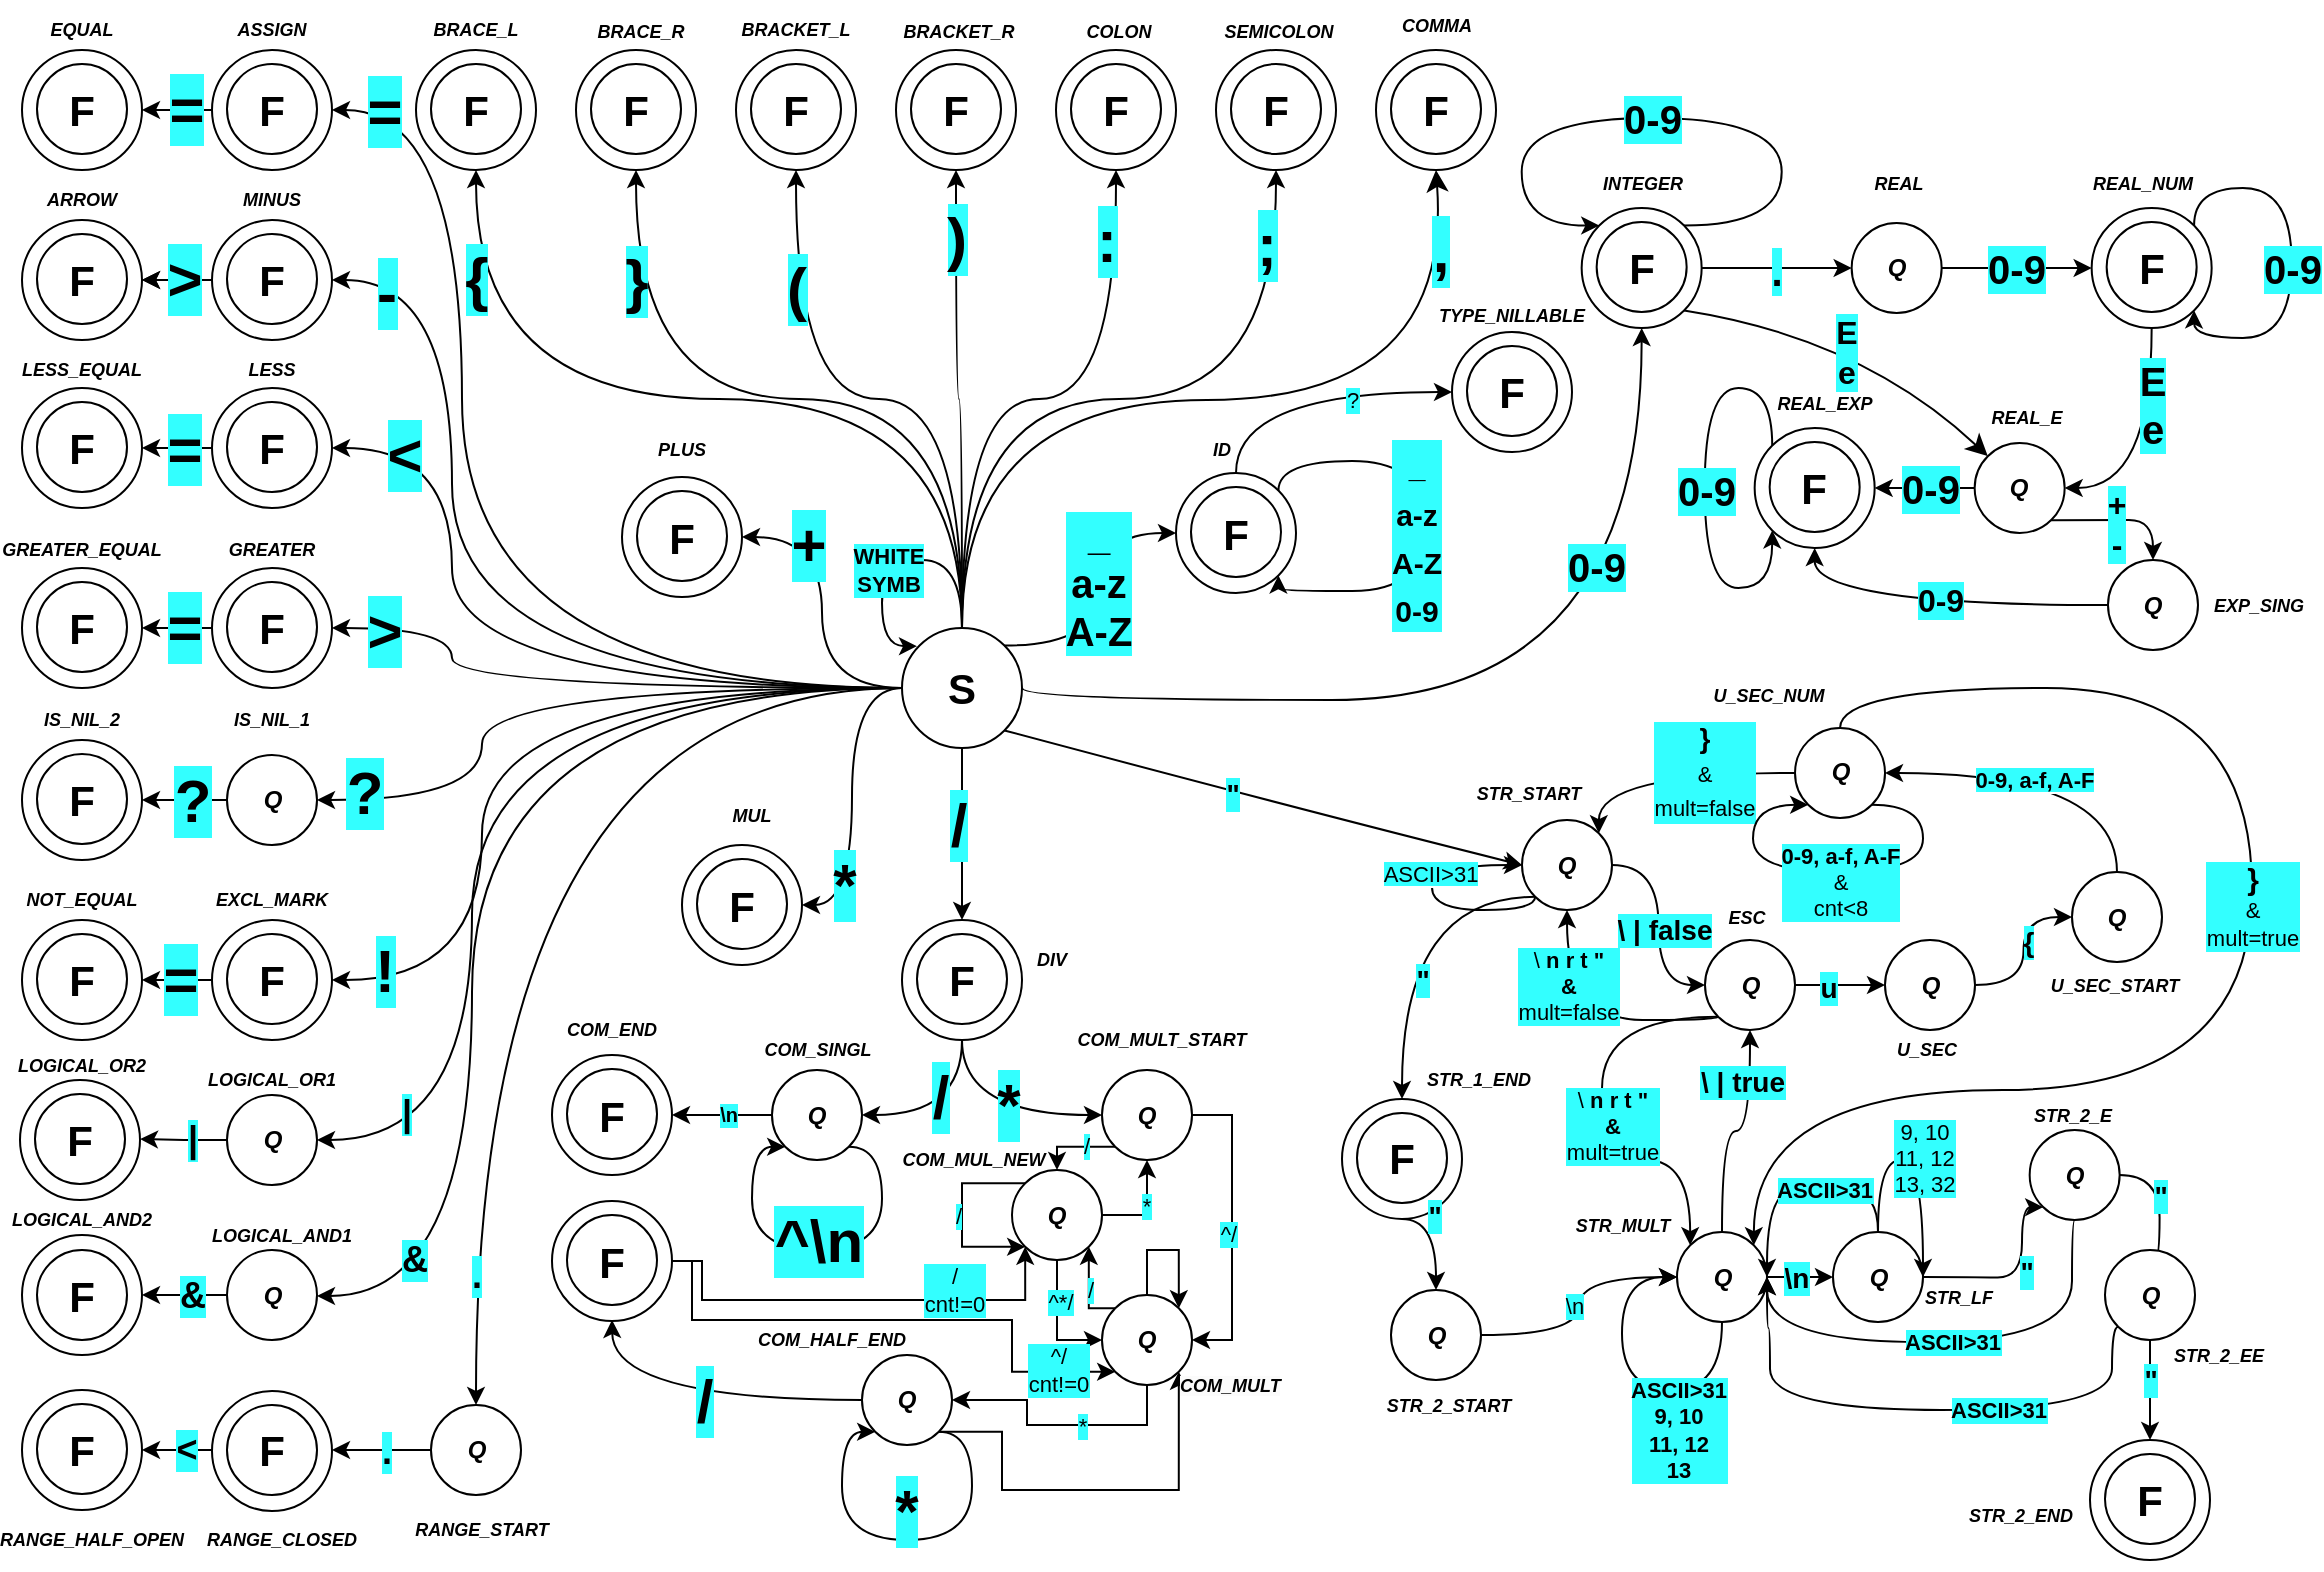 <mxfile version="22.0.6" type="github">
  <diagram name="Страница — 1" id="OEXieys6IyBbqHFSCYJF">
    <mxGraphModel dx="812" dy="422" grid="1" gridSize="5" guides="1" tooltips="1" connect="1" arrows="1" fold="1" page="1" pageScale="1" pageWidth="1169" pageHeight="827" math="0" shadow="0">
      <root>
        <mxCell id="0" />
        <mxCell id="1" parent="0" />
        <mxCell id="J6bBS139i9JtSQ5MR7IC-47" style="edgeStyle=orthogonalEdgeStyle;orthogonalLoop=1;jettySize=auto;html=1;exitX=0;exitY=0.5;exitDx=0;exitDy=0;curved=1;" parent="1" source="LYe48fv7NBrQbQcGyMcg-10" target="J6bBS139i9JtSQ5MR7IC-23" edge="1">
          <mxGeometry relative="1" as="geometry" />
        </mxCell>
        <mxCell id="J6bBS139i9JtSQ5MR7IC-54" value="." style="edgeLabel;html=1;align=center;verticalAlign=middle;resizable=0;points=[];labelBackgroundColor=#33FFFF;fontStyle=1;fontSize=18;" parent="J6bBS139i9JtSQ5MR7IC-47" vertex="1" connectable="0">
          <mxGeometry x="0.775" relative="1" as="geometry">
            <mxPoint as="offset" />
          </mxGeometry>
        </mxCell>
        <mxCell id="LYe48fv7NBrQbQcGyMcg-10" value="" style="group;movable=1;resizable=1;rotatable=1;deletable=1;editable=1;locked=0;connectable=1;" parent="1" vertex="1" connectable="0">
          <mxGeometry x="455" y="344" width="60" height="60" as="geometry" />
        </mxCell>
        <mxCell id="LYe48fv7NBrQbQcGyMcg-6" value="" style="ellipse;whiteSpace=wrap;html=1;aspect=fixed;movable=1;resizable=1;rotatable=1;deletable=1;editable=1;locked=0;connectable=1;" parent="LYe48fv7NBrQbQcGyMcg-10" vertex="1">
          <mxGeometry width="60" height="60" as="geometry" />
        </mxCell>
        <mxCell id="LYe48fv7NBrQbQcGyMcg-9" value="&lt;b&gt;&lt;font style=&quot;font-size: 21px;&quot;&gt;S&lt;/font&gt;&lt;/b&gt;" style="text;html=1;strokeColor=none;fillColor=none;align=center;verticalAlign=middle;whiteSpace=wrap;rounded=0;movable=1;resizable=1;rotatable=1;deletable=1;editable=1;locked=0;connectable=1;" parent="LYe48fv7NBrQbQcGyMcg-10" vertex="1">
          <mxGeometry x="15" y="15" width="30" height="30" as="geometry" />
        </mxCell>
        <mxCell id="y03-LxhdyNBDIvemHkm3-5" style="edgeStyle=orthogonalEdgeStyle;orthogonalLoop=1;jettySize=auto;html=1;exitX=0.5;exitY=0;exitDx=0;exitDy=0;entryX=0.125;entryY=0.151;entryDx=0;entryDy=0;entryPerimeter=0;curved=1;movable=1;resizable=1;rotatable=1;deletable=1;editable=1;locked=0;connectable=1;" parent="LYe48fv7NBrQbQcGyMcg-10" source="LYe48fv7NBrQbQcGyMcg-6" target="LYe48fv7NBrQbQcGyMcg-6" edge="1">
          <mxGeometry relative="1" as="geometry">
            <Array as="points">
              <mxPoint x="30" y="-34" />
              <mxPoint x="-10" y="-34" />
              <mxPoint x="-10" y="9" />
            </Array>
          </mxGeometry>
        </mxCell>
        <mxCell id="y03-LxhdyNBDIvemHkm3-7" value="WHITE&lt;br&gt;SYMB" style="edgeLabel;html=1;align=center;verticalAlign=middle;resizable=1;points=[];labelBackgroundColor=#33FFFF;fontStyle=1;movable=1;rotatable=1;deletable=1;editable=1;locked=0;connectable=1;" parent="y03-LxhdyNBDIvemHkm3-5" vertex="1" connectable="0">
          <mxGeometry x="0.172" y="3" relative="1" as="geometry">
            <mxPoint as="offset" />
          </mxGeometry>
        </mxCell>
        <mxCell id="LYe48fv7NBrQbQcGyMcg-19" value="" style="group;movable=1;resizable=1;rotatable=1;deletable=1;editable=1;locked=0;connectable=1;" parent="1" vertex="1" connectable="0">
          <mxGeometry x="692" y="55" width="60" height="60" as="geometry" />
        </mxCell>
        <mxCell id="LYe48fv7NBrQbQcGyMcg-20" value="" style="ellipse;whiteSpace=wrap;html=1;aspect=fixed;movable=1;resizable=1;rotatable=1;deletable=1;editable=1;locked=0;connectable=1;" parent="LYe48fv7NBrQbQcGyMcg-19" vertex="1">
          <mxGeometry width="60" height="60" as="geometry" />
        </mxCell>
        <mxCell id="LYe48fv7NBrQbQcGyMcg-21" value="" style="ellipse;whiteSpace=wrap;html=1;aspect=fixed;movable=1;resizable=1;rotatable=1;deletable=1;editable=1;locked=0;connectable=1;" parent="LYe48fv7NBrQbQcGyMcg-19" vertex="1">
          <mxGeometry x="7.5" y="7" width="45" height="45" as="geometry" />
        </mxCell>
        <mxCell id="LYe48fv7NBrQbQcGyMcg-22" value="&lt;span style=&quot;font-size: 21px;&quot;&gt;&lt;b&gt;F&lt;/b&gt;&lt;/span&gt;" style="text;html=1;strokeColor=none;fillColor=none;align=center;verticalAlign=middle;whiteSpace=wrap;rounded=0;movable=1;resizable=1;rotatable=1;deletable=1;editable=1;locked=0;connectable=1;" parent="LYe48fv7NBrQbQcGyMcg-19" vertex="1">
          <mxGeometry y="15" width="60" height="30" as="geometry" />
        </mxCell>
        <mxCell id="LYe48fv7NBrQbQcGyMcg-423" style="edgeStyle=orthogonalEdgeStyle;rounded=0;orthogonalLoop=1;jettySize=auto;html=1;exitX=1;exitY=0.5;exitDx=0;exitDy=0;entryX=0;entryY=0.5;entryDx=0;entryDy=0;movable=1;resizable=1;rotatable=1;deletable=1;editable=1;locked=0;connectable=1;" parent="1" source="LYe48fv7NBrQbQcGyMcg-23" target="LYe48fv7NBrQbQcGyMcg-422" edge="1">
          <mxGeometry relative="1" as="geometry" />
        </mxCell>
        <mxCell id="LYe48fv7NBrQbQcGyMcg-424" value="0-9" style="edgeLabel;html=1;align=center;verticalAlign=middle;resizable=1;points=[];fontSize=20;fontStyle=1;labelBackgroundColor=#33FFFF;movable=1;rotatable=1;deletable=1;editable=1;locked=0;connectable=1;" parent="LYe48fv7NBrQbQcGyMcg-423" vertex="1" connectable="0">
          <mxGeometry x="-0.013" relative="1" as="geometry">
            <mxPoint as="offset" />
          </mxGeometry>
        </mxCell>
        <mxCell id="LYe48fv7NBrQbQcGyMcg-23" value="&lt;b&gt;&lt;i&gt;Q&lt;/i&gt;&lt;/b&gt;" style="ellipse;whiteSpace=wrap;html=1;aspect=fixed;container=0;movable=1;resizable=1;rotatable=1;deletable=1;editable=1;locked=0;connectable=1;" parent="1" vertex="1">
          <mxGeometry x="929.83" y="141.5" width="45" height="45" as="geometry" />
        </mxCell>
        <mxCell id="LYe48fv7NBrQbQcGyMcg-33" value="" style="group;movable=1;resizable=1;rotatable=1;deletable=1;editable=1;locked=0;connectable=1;" parent="1" vertex="1" connectable="0">
          <mxGeometry x="212" y="55" width="60" height="60" as="geometry" />
        </mxCell>
        <mxCell id="LYe48fv7NBrQbQcGyMcg-34" value="" style="ellipse;whiteSpace=wrap;html=1;aspect=fixed;movable=1;resizable=1;rotatable=1;deletable=1;editable=1;locked=0;connectable=1;" parent="LYe48fv7NBrQbQcGyMcg-33" vertex="1">
          <mxGeometry width="60" height="60" as="geometry" />
        </mxCell>
        <mxCell id="LYe48fv7NBrQbQcGyMcg-35" value="" style="ellipse;whiteSpace=wrap;html=1;aspect=fixed;movable=1;resizable=1;rotatable=1;deletable=1;editable=1;locked=0;connectable=1;" parent="LYe48fv7NBrQbQcGyMcg-33" vertex="1">
          <mxGeometry x="7.5" y="7" width="45" height="45" as="geometry" />
        </mxCell>
        <mxCell id="LYe48fv7NBrQbQcGyMcg-36" value="&lt;span style=&quot;font-size: 21px;&quot;&gt;&lt;b&gt;F&lt;/b&gt;&lt;/span&gt;" style="text;html=1;strokeColor=none;fillColor=none;align=center;verticalAlign=middle;whiteSpace=wrap;rounded=0;movable=1;resizable=1;rotatable=1;deletable=1;editable=1;locked=0;connectable=1;" parent="LYe48fv7NBrQbQcGyMcg-33" vertex="1">
          <mxGeometry y="15" width="60" height="30" as="geometry" />
        </mxCell>
        <mxCell id="LYe48fv7NBrQbQcGyMcg-37" value="" style="group;movable=1;resizable=1;rotatable=1;deletable=1;editable=1;locked=0;connectable=1;" parent="1" vertex="1" connectable="0">
          <mxGeometry x="292" y="55" width="60" height="60" as="geometry" />
        </mxCell>
        <mxCell id="LYe48fv7NBrQbQcGyMcg-38" value="" style="ellipse;whiteSpace=wrap;html=1;aspect=fixed;movable=1;resizable=1;rotatable=1;deletable=1;editable=1;locked=0;connectable=1;" parent="LYe48fv7NBrQbQcGyMcg-37" vertex="1">
          <mxGeometry width="60" height="60" as="geometry" />
        </mxCell>
        <mxCell id="LYe48fv7NBrQbQcGyMcg-39" value="" style="ellipse;whiteSpace=wrap;html=1;aspect=fixed;movable=1;resizable=1;rotatable=1;deletable=1;editable=1;locked=0;connectable=1;" parent="LYe48fv7NBrQbQcGyMcg-37" vertex="1">
          <mxGeometry x="7.5" y="7" width="45" height="45" as="geometry" />
        </mxCell>
        <mxCell id="LYe48fv7NBrQbQcGyMcg-40" value="&lt;span style=&quot;font-size: 21px;&quot;&gt;&lt;b&gt;F&lt;/b&gt;&lt;/span&gt;" style="text;html=1;strokeColor=none;fillColor=none;align=center;verticalAlign=middle;whiteSpace=wrap;rounded=0;movable=1;resizable=1;rotatable=1;deletable=1;editable=1;locked=0;connectable=1;" parent="LYe48fv7NBrQbQcGyMcg-37" vertex="1">
          <mxGeometry y="15" width="60" height="30" as="geometry" />
        </mxCell>
        <mxCell id="LYe48fv7NBrQbQcGyMcg-50" value="" style="group;movable=1;resizable=1;rotatable=1;deletable=1;editable=1;locked=0;connectable=1;" parent="1" vertex="1" connectable="0">
          <mxGeometry x="372" y="55" width="60" height="60" as="geometry" />
        </mxCell>
        <mxCell id="LYe48fv7NBrQbQcGyMcg-51" value="" style="ellipse;whiteSpace=wrap;html=1;aspect=fixed;movable=1;resizable=1;rotatable=1;deletable=1;editable=1;locked=0;connectable=1;" parent="LYe48fv7NBrQbQcGyMcg-50" vertex="1">
          <mxGeometry width="60" height="60" as="geometry" />
        </mxCell>
        <mxCell id="LYe48fv7NBrQbQcGyMcg-52" value="" style="ellipse;whiteSpace=wrap;html=1;aspect=fixed;movable=1;resizable=1;rotatable=1;deletable=1;editable=1;locked=0;connectable=1;" parent="LYe48fv7NBrQbQcGyMcg-50" vertex="1">
          <mxGeometry x="7.5" y="7" width="45" height="45" as="geometry" />
        </mxCell>
        <mxCell id="LYe48fv7NBrQbQcGyMcg-53" value="&lt;span style=&quot;font-size: 21px;&quot;&gt;&lt;b&gt;F&lt;/b&gt;&lt;/span&gt;" style="text;html=1;strokeColor=none;fillColor=none;align=center;verticalAlign=middle;whiteSpace=wrap;rounded=0;movable=1;resizable=1;rotatable=1;deletable=1;editable=1;locked=0;connectable=1;" parent="LYe48fv7NBrQbQcGyMcg-50" vertex="1">
          <mxGeometry y="15" width="60" height="30" as="geometry" />
        </mxCell>
        <mxCell id="LYe48fv7NBrQbQcGyMcg-54" value="" style="group;movable=1;resizable=1;rotatable=1;deletable=1;editable=1;locked=0;connectable=1;" parent="1" vertex="1" connectable="0">
          <mxGeometry x="452" y="55" width="60" height="60" as="geometry" />
        </mxCell>
        <mxCell id="LYe48fv7NBrQbQcGyMcg-55" value="" style="ellipse;whiteSpace=wrap;html=1;aspect=fixed;movable=1;resizable=1;rotatable=1;deletable=1;editable=1;locked=0;connectable=1;" parent="LYe48fv7NBrQbQcGyMcg-54" vertex="1">
          <mxGeometry width="60" height="60" as="geometry" />
        </mxCell>
        <mxCell id="LYe48fv7NBrQbQcGyMcg-56" value="" style="ellipse;whiteSpace=wrap;html=1;aspect=fixed;movable=1;resizable=1;rotatable=1;deletable=1;editable=1;locked=0;connectable=1;" parent="LYe48fv7NBrQbQcGyMcg-54" vertex="1">
          <mxGeometry x="7.5" y="7" width="45" height="45" as="geometry" />
        </mxCell>
        <mxCell id="LYe48fv7NBrQbQcGyMcg-57" value="&lt;span style=&quot;font-size: 21px;&quot;&gt;&lt;b&gt;F&lt;/b&gt;&lt;/span&gt;" style="text;html=1;strokeColor=none;fillColor=none;align=center;verticalAlign=middle;whiteSpace=wrap;rounded=0;movable=1;resizable=1;rotatable=1;deletable=1;editable=1;locked=0;connectable=1;" parent="LYe48fv7NBrQbQcGyMcg-54" vertex="1">
          <mxGeometry y="15" width="60" height="30" as="geometry" />
        </mxCell>
        <mxCell id="LYe48fv7NBrQbQcGyMcg-63" value="" style="group;movable=1;resizable=1;rotatable=1;deletable=1;editable=1;locked=0;connectable=1;" parent="1" vertex="1" connectable="0">
          <mxGeometry x="532" y="55" width="60" height="60" as="geometry" />
        </mxCell>
        <mxCell id="LYe48fv7NBrQbQcGyMcg-64" value="" style="ellipse;whiteSpace=wrap;html=1;aspect=fixed;movable=1;resizable=1;rotatable=1;deletable=1;editable=1;locked=0;connectable=1;" parent="LYe48fv7NBrQbQcGyMcg-63" vertex="1">
          <mxGeometry width="60" height="60" as="geometry" />
        </mxCell>
        <mxCell id="LYe48fv7NBrQbQcGyMcg-65" value="" style="ellipse;whiteSpace=wrap;html=1;aspect=fixed;movable=1;resizable=1;rotatable=1;deletable=1;editable=1;locked=0;connectable=1;" parent="LYe48fv7NBrQbQcGyMcg-63" vertex="1">
          <mxGeometry x="7.5" y="7" width="45" height="45" as="geometry" />
        </mxCell>
        <mxCell id="LYe48fv7NBrQbQcGyMcg-66" value="&lt;span style=&quot;font-size: 21px;&quot;&gt;&lt;b&gt;F&lt;/b&gt;&lt;/span&gt;" style="text;html=1;strokeColor=none;fillColor=none;align=center;verticalAlign=middle;whiteSpace=wrap;rounded=0;movable=1;resizable=1;rotatable=1;deletable=1;editable=1;locked=0;connectable=1;" parent="LYe48fv7NBrQbQcGyMcg-63" vertex="1">
          <mxGeometry y="15" width="60" height="30" as="geometry" />
        </mxCell>
        <mxCell id="LYe48fv7NBrQbQcGyMcg-67" value="" style="group;movable=1;resizable=1;rotatable=1;deletable=1;editable=1;locked=0;connectable=1;" parent="1" vertex="1" connectable="0">
          <mxGeometry x="612" y="55" width="60" height="60" as="geometry" />
        </mxCell>
        <mxCell id="LYe48fv7NBrQbQcGyMcg-68" value="" style="ellipse;whiteSpace=wrap;html=1;aspect=fixed;movable=1;resizable=1;rotatable=1;deletable=1;editable=1;locked=0;connectable=1;" parent="LYe48fv7NBrQbQcGyMcg-67" vertex="1">
          <mxGeometry width="60" height="60" as="geometry" />
        </mxCell>
        <mxCell id="LYe48fv7NBrQbQcGyMcg-69" value="" style="ellipse;whiteSpace=wrap;html=1;aspect=fixed;movable=1;resizable=1;rotatable=1;deletable=1;editable=1;locked=0;connectable=1;" parent="LYe48fv7NBrQbQcGyMcg-67" vertex="1">
          <mxGeometry x="7.5" y="7" width="45" height="45" as="geometry" />
        </mxCell>
        <mxCell id="LYe48fv7NBrQbQcGyMcg-70" value="&lt;span style=&quot;font-size: 21px;&quot;&gt;&lt;b&gt;F&lt;/b&gt;&lt;/span&gt;" style="text;html=1;strokeColor=none;fillColor=none;align=center;verticalAlign=middle;whiteSpace=wrap;rounded=0;movable=1;resizable=1;rotatable=1;deletable=1;editable=1;locked=0;connectable=1;" parent="LYe48fv7NBrQbQcGyMcg-67" vertex="1">
          <mxGeometry y="15" width="60" height="30" as="geometry" />
        </mxCell>
        <mxCell id="LYe48fv7NBrQbQcGyMcg-73" style="edgeStyle=orthogonalEdgeStyle;orthogonalLoop=1;jettySize=auto;html=1;exitX=0.5;exitY=0;exitDx=0;exitDy=0;entryX=0.5;entryY=1;entryDx=0;entryDy=0;curved=1;movable=1;resizable=1;rotatable=1;deletable=1;editable=1;locked=0;connectable=1;" parent="1" source="LYe48fv7NBrQbQcGyMcg-6" target="LYe48fv7NBrQbQcGyMcg-33" edge="1">
          <mxGeometry relative="1" as="geometry" />
        </mxCell>
        <mxCell id="LYe48fv7NBrQbQcGyMcg-94" value="{" style="edgeLabel;html=1;align=center;verticalAlign=middle;resizable=1;points=[];fontStyle=1;fontSize=30;labelBackgroundColor=#33FFFF;movable=1;rotatable=1;deletable=1;editable=1;locked=0;connectable=1;" parent="LYe48fv7NBrQbQcGyMcg-73" vertex="1" connectable="0">
          <mxGeometry x="0.604" y="-17" relative="1" as="geometry">
            <mxPoint x="-17" y="-40" as="offset" />
          </mxGeometry>
        </mxCell>
        <mxCell id="LYe48fv7NBrQbQcGyMcg-74" style="edgeStyle=orthogonalEdgeStyle;orthogonalLoop=1;jettySize=auto;html=1;exitX=0.5;exitY=0;exitDx=0;exitDy=0;entryX=0.5;entryY=1;entryDx=0;entryDy=0;curved=1;movable=1;resizable=1;rotatable=1;deletable=1;editable=1;locked=0;connectable=1;" parent="1" source="LYe48fv7NBrQbQcGyMcg-6" target="LYe48fv7NBrQbQcGyMcg-38" edge="1">
          <mxGeometry relative="1" as="geometry" />
        </mxCell>
        <mxCell id="LYe48fv7NBrQbQcGyMcg-95" value="}" style="edgeLabel;html=1;align=center;verticalAlign=middle;resizable=1;points=[];fontStyle=1;fontSize=30;labelBackgroundColor=#33FFFF;movable=1;rotatable=1;deletable=1;editable=1;locked=0;connectable=1;" parent="LYe48fv7NBrQbQcGyMcg-74" vertex="1" connectable="0">
          <mxGeometry x="0.531" y="-10" relative="1" as="geometry">
            <mxPoint x="-10" y="-37" as="offset" />
          </mxGeometry>
        </mxCell>
        <mxCell id="LYe48fv7NBrQbQcGyMcg-75" style="edgeStyle=orthogonalEdgeStyle;orthogonalLoop=1;jettySize=auto;html=1;exitX=0.5;exitY=0;exitDx=0;exitDy=0;entryX=0.5;entryY=1;entryDx=0;entryDy=0;curved=1;movable=1;resizable=1;rotatable=1;deletable=1;editable=1;locked=0;connectable=1;" parent="1" source="LYe48fv7NBrQbQcGyMcg-6" target="LYe48fv7NBrQbQcGyMcg-50" edge="1">
          <mxGeometry relative="1" as="geometry" />
        </mxCell>
        <mxCell id="LYe48fv7NBrQbQcGyMcg-96" value="(" style="edgeLabel;html=1;align=center;verticalAlign=middle;resizable=1;points=[];fontStyle=1;fontSize=30;labelBackgroundColor=#33FFFF;movable=1;rotatable=1;deletable=1;editable=1;locked=0;connectable=1;" parent="LYe48fv7NBrQbQcGyMcg-75" vertex="1" connectable="0">
          <mxGeometry x="0.389" y="-5" relative="1" as="geometry">
            <mxPoint x="-5" y="-37" as="offset" />
          </mxGeometry>
        </mxCell>
        <mxCell id="LYe48fv7NBrQbQcGyMcg-76" style="edgeStyle=orthogonalEdgeStyle;orthogonalLoop=1;jettySize=auto;html=1;exitX=0.5;exitY=0;exitDx=0;exitDy=0;entryX=0.5;entryY=1;entryDx=0;entryDy=0;curved=1;movable=1;resizable=1;rotatable=1;deletable=1;editable=1;locked=0;connectable=1;" parent="1" source="LYe48fv7NBrQbQcGyMcg-6" target="LYe48fv7NBrQbQcGyMcg-54" edge="1">
          <mxGeometry relative="1" as="geometry" />
        </mxCell>
        <mxCell id="LYe48fv7NBrQbQcGyMcg-97" value=")" style="edgeLabel;html=1;align=center;verticalAlign=middle;resizable=1;points=[];fontStyle=1;fontSize=30;labelBackgroundColor=#33FFFF;movable=1;rotatable=1;deletable=1;editable=1;locked=0;connectable=1;" parent="LYe48fv7NBrQbQcGyMcg-76" vertex="1" connectable="0">
          <mxGeometry x="0.356" y="7" relative="1" as="geometry">
            <mxPoint x="7" y="-41" as="offset" />
          </mxGeometry>
        </mxCell>
        <mxCell id="LYe48fv7NBrQbQcGyMcg-77" style="edgeStyle=orthogonalEdgeStyle;orthogonalLoop=1;jettySize=auto;html=1;exitX=0.5;exitY=0;exitDx=0;exitDy=0;entryX=0.5;entryY=1;entryDx=0;entryDy=0;curved=1;movable=1;resizable=1;rotatable=1;deletable=1;editable=1;locked=0;connectable=1;" parent="1" source="LYe48fv7NBrQbQcGyMcg-6" target="LYe48fv7NBrQbQcGyMcg-64" edge="1">
          <mxGeometry relative="1" as="geometry" />
        </mxCell>
        <mxCell id="LYe48fv7NBrQbQcGyMcg-98" value=":" style="edgeLabel;html=1;align=center;verticalAlign=middle;resizable=1;points=[];fontStyle=1;fontSize=30;labelBackgroundColor=#33FFFF;movable=1;rotatable=1;deletable=1;editable=1;locked=0;connectable=1;" parent="LYe48fv7NBrQbQcGyMcg-77" vertex="1" connectable="0">
          <mxGeometry x="0.532" y="11" relative="1" as="geometry">
            <mxPoint x="6" y="-37" as="offset" />
          </mxGeometry>
        </mxCell>
        <mxCell id="LYe48fv7NBrQbQcGyMcg-78" style="edgeStyle=orthogonalEdgeStyle;orthogonalLoop=1;jettySize=auto;html=1;exitX=0.5;exitY=0;exitDx=0;exitDy=0;entryX=0.5;entryY=1;entryDx=0;entryDy=0;curved=1;movable=1;resizable=1;rotatable=1;deletable=1;editable=1;locked=0;connectable=1;" parent="1" source="LYe48fv7NBrQbQcGyMcg-6" target="LYe48fv7NBrQbQcGyMcg-67" edge="1">
          <mxGeometry relative="1" as="geometry" />
        </mxCell>
        <mxCell id="LYe48fv7NBrQbQcGyMcg-99" value=";" style="edgeLabel;html=1;align=center;verticalAlign=middle;resizable=1;points=[];fontStyle=1;fontSize=30;labelBackgroundColor=#33FFFF;movable=1;rotatable=1;deletable=1;editable=1;locked=0;connectable=1;" parent="LYe48fv7NBrQbQcGyMcg-78" vertex="1" connectable="0">
          <mxGeometry x="0.598" y="18" relative="1" as="geometry">
            <mxPoint x="13" y="-41" as="offset" />
          </mxGeometry>
        </mxCell>
        <mxCell id="LYe48fv7NBrQbQcGyMcg-100" value="BRACKET_L" style="text;html=1;strokeColor=none;fillColor=none;align=center;verticalAlign=middle;whiteSpace=wrap;rounded=0;fontSize=9;fontStyle=3;movable=1;resizable=1;rotatable=1;deletable=1;editable=1;locked=0;connectable=1;" parent="1" vertex="1">
          <mxGeometry x="372" y="30" width="60" height="30" as="geometry" />
        </mxCell>
        <mxCell id="LYe48fv7NBrQbQcGyMcg-101" value="BRACE_L" style="text;html=1;strokeColor=none;fillColor=none;align=center;verticalAlign=middle;whiteSpace=wrap;rounded=0;fontSize=9;fontStyle=3;movable=1;resizable=1;rotatable=1;deletable=1;editable=1;locked=0;connectable=1;" parent="1" vertex="1">
          <mxGeometry x="212" y="30" width="60" height="30" as="geometry" />
        </mxCell>
        <mxCell id="LYe48fv7NBrQbQcGyMcg-102" value="BRACE_R" style="text;html=1;align=center;verticalAlign=middle;resizable=1;points=[];autosize=1;strokeColor=none;fillColor=none;fontSize=9;fontStyle=3;movable=1;rotatable=1;deletable=1;editable=1;locked=0;connectable=1;" parent="1" vertex="1">
          <mxGeometry x="291" y="33" width="65" height="25" as="geometry" />
        </mxCell>
        <mxCell id="LYe48fv7NBrQbQcGyMcg-103" value="BRACKET_R" style="text;html=1;align=center;verticalAlign=middle;resizable=1;points=[];autosize=1;strokeColor=none;fillColor=none;fontSize=9;fontStyle=3;movable=1;rotatable=1;deletable=1;editable=1;locked=0;connectable=1;" parent="1" vertex="1">
          <mxGeometry x="445.5" y="33" width="75" height="25" as="geometry" />
        </mxCell>
        <mxCell id="LYe48fv7NBrQbQcGyMcg-104" value="COLON" style="text;html=1;align=center;verticalAlign=middle;resizable=1;points=[];autosize=1;strokeColor=none;fillColor=none;fontSize=9;fontStyle=3;movable=1;rotatable=1;deletable=1;editable=1;locked=0;connectable=1;" parent="1" vertex="1">
          <mxGeometry x="535.5" y="33" width="55" height="25" as="geometry" />
        </mxCell>
        <mxCell id="LYe48fv7NBrQbQcGyMcg-105" value="SEMICOLON" style="text;html=1;align=center;verticalAlign=middle;resizable=1;points=[];autosize=1;strokeColor=none;fillColor=none;fontSize=9;fontStyle=3;movable=1;rotatable=1;deletable=1;editable=1;locked=0;connectable=1;" parent="1" vertex="1">
          <mxGeometry x="605.5" y="33" width="75" height="25" as="geometry" />
        </mxCell>
        <mxCell id="LYe48fv7NBrQbQcGyMcg-106" value="" style="group;movable=1;resizable=1;rotatable=1;deletable=1;editable=1;locked=0;connectable=1;" parent="1" vertex="1" connectable="0">
          <mxGeometry x="345" y="452.5" width="60" height="60" as="geometry" />
        </mxCell>
        <mxCell id="LYe48fv7NBrQbQcGyMcg-107" value="" style="ellipse;whiteSpace=wrap;html=1;aspect=fixed;movable=1;resizable=1;rotatable=1;deletable=1;editable=1;locked=0;connectable=1;" parent="LYe48fv7NBrQbQcGyMcg-106" vertex="1">
          <mxGeometry width="60" height="60" as="geometry" />
        </mxCell>
        <mxCell id="LYe48fv7NBrQbQcGyMcg-108" value="" style="ellipse;whiteSpace=wrap;html=1;aspect=fixed;movable=1;resizable=1;rotatable=1;deletable=1;editable=1;locked=0;connectable=1;" parent="LYe48fv7NBrQbQcGyMcg-106" vertex="1">
          <mxGeometry x="7.5" y="7" width="45" height="45" as="geometry" />
        </mxCell>
        <mxCell id="LYe48fv7NBrQbQcGyMcg-109" value="&lt;span style=&quot;font-size: 21px;&quot;&gt;&lt;b&gt;F&lt;/b&gt;&lt;/span&gt;" style="text;html=1;strokeColor=none;fillColor=none;align=center;verticalAlign=middle;whiteSpace=wrap;rounded=0;movable=1;resizable=1;rotatable=1;deletable=1;editable=1;locked=0;connectable=1;" parent="LYe48fv7NBrQbQcGyMcg-106" vertex="1">
          <mxGeometry y="15" width="60" height="30" as="geometry" />
        </mxCell>
        <mxCell id="LYe48fv7NBrQbQcGyMcg-142" value="" style="group;movable=1;resizable=1;rotatable=1;deletable=1;editable=1;locked=0;connectable=1;" parent="1" vertex="1" connectable="0">
          <mxGeometry x="315" y="268.5" width="60" height="60" as="geometry" />
        </mxCell>
        <mxCell id="LYe48fv7NBrQbQcGyMcg-143" value="" style="ellipse;whiteSpace=wrap;html=1;aspect=fixed;movable=1;resizable=1;rotatable=1;deletable=1;editable=1;locked=0;connectable=1;" parent="LYe48fv7NBrQbQcGyMcg-142" vertex="1">
          <mxGeometry width="60" height="60" as="geometry" />
        </mxCell>
        <mxCell id="LYe48fv7NBrQbQcGyMcg-144" value="" style="ellipse;whiteSpace=wrap;html=1;aspect=fixed;movable=1;resizable=1;rotatable=1;deletable=1;editable=1;locked=0;connectable=1;" parent="LYe48fv7NBrQbQcGyMcg-142" vertex="1">
          <mxGeometry x="7.5" y="7" width="45" height="45" as="geometry" />
        </mxCell>
        <mxCell id="LYe48fv7NBrQbQcGyMcg-145" value="&lt;span style=&quot;font-size: 21px;&quot;&gt;&lt;b&gt;F&lt;/b&gt;&lt;/span&gt;" style="text;html=1;strokeColor=none;fillColor=none;align=center;verticalAlign=middle;whiteSpace=wrap;rounded=0;movable=1;resizable=1;rotatable=1;deletable=1;editable=1;locked=0;connectable=1;" parent="LYe48fv7NBrQbQcGyMcg-142" vertex="1">
          <mxGeometry y="15" width="60" height="30" as="geometry" />
        </mxCell>
        <mxCell id="LYe48fv7NBrQbQcGyMcg-146" value="" style="group;movable=1;resizable=1;rotatable=1;deletable=1;editable=1;locked=0;connectable=1;" parent="1" vertex="1" connectable="0">
          <mxGeometry x="110" y="140" width="60" height="60" as="geometry" />
        </mxCell>
        <mxCell id="LYe48fv7NBrQbQcGyMcg-147" value="" style="ellipse;whiteSpace=wrap;html=1;aspect=fixed;movable=1;resizable=1;rotatable=1;deletable=1;editable=1;locked=0;connectable=1;" parent="LYe48fv7NBrQbQcGyMcg-146" vertex="1">
          <mxGeometry width="60" height="60" as="geometry" />
        </mxCell>
        <mxCell id="LYe48fv7NBrQbQcGyMcg-148" value="" style="ellipse;whiteSpace=wrap;html=1;aspect=fixed;movable=1;resizable=1;rotatable=1;deletable=1;editable=1;locked=0;connectable=1;" parent="LYe48fv7NBrQbQcGyMcg-146" vertex="1">
          <mxGeometry x="7.5" y="7" width="45" height="45" as="geometry" />
        </mxCell>
        <mxCell id="LYe48fv7NBrQbQcGyMcg-149" value="&lt;span style=&quot;font-size: 21px;&quot;&gt;&lt;b&gt;F&lt;/b&gt;&lt;/span&gt;" style="text;html=1;strokeColor=none;fillColor=none;align=center;verticalAlign=middle;whiteSpace=wrap;rounded=0;movable=1;resizable=1;rotatable=1;deletable=1;editable=1;locked=0;connectable=1;" parent="LYe48fv7NBrQbQcGyMcg-146" vertex="1">
          <mxGeometry y="15" width="60" height="30" as="geometry" />
        </mxCell>
        <mxCell id="LYe48fv7NBrQbQcGyMcg-150" value="" style="group;movable=1;resizable=1;rotatable=1;deletable=1;editable=1;locked=0;connectable=1;" parent="1" vertex="1" connectable="0">
          <mxGeometry x="110" y="55" width="60" height="60" as="geometry" />
        </mxCell>
        <mxCell id="LYe48fv7NBrQbQcGyMcg-151" value="" style="ellipse;whiteSpace=wrap;html=1;aspect=fixed;movable=1;resizable=1;rotatable=1;deletable=1;editable=1;locked=0;connectable=1;" parent="LYe48fv7NBrQbQcGyMcg-150" vertex="1">
          <mxGeometry width="60" height="60" as="geometry" />
        </mxCell>
        <mxCell id="LYe48fv7NBrQbQcGyMcg-152" value="" style="ellipse;whiteSpace=wrap;html=1;aspect=fixed;movable=1;resizable=1;rotatable=1;deletable=1;editable=1;locked=0;connectable=1;" parent="LYe48fv7NBrQbQcGyMcg-150" vertex="1">
          <mxGeometry x="7.5" y="7" width="45" height="45" as="geometry" />
        </mxCell>
        <mxCell id="LYe48fv7NBrQbQcGyMcg-153" value="&lt;span style=&quot;font-size: 21px;&quot;&gt;&lt;b&gt;F&lt;/b&gt;&lt;/span&gt;" style="text;html=1;strokeColor=none;fillColor=none;align=center;verticalAlign=middle;whiteSpace=wrap;rounded=0;movable=1;resizable=1;rotatable=1;deletable=1;editable=1;locked=0;connectable=1;" parent="LYe48fv7NBrQbQcGyMcg-150" vertex="1">
          <mxGeometry y="15" width="60" height="30" as="geometry" />
        </mxCell>
        <mxCell id="LYe48fv7NBrQbQcGyMcg-171" value="" style="group;movable=1;resizable=1;rotatable=1;deletable=1;editable=1;locked=0;connectable=1;" parent="1" vertex="1" connectable="0">
          <mxGeometry x="110" y="224" width="60" height="60" as="geometry" />
        </mxCell>
        <mxCell id="LYe48fv7NBrQbQcGyMcg-172" value="" style="ellipse;whiteSpace=wrap;html=1;aspect=fixed;movable=1;resizable=1;rotatable=1;deletable=1;editable=1;locked=0;connectable=1;" parent="LYe48fv7NBrQbQcGyMcg-171" vertex="1">
          <mxGeometry width="60" height="60" as="geometry" />
        </mxCell>
        <mxCell id="LYe48fv7NBrQbQcGyMcg-173" value="" style="ellipse;whiteSpace=wrap;html=1;aspect=fixed;movable=1;resizable=1;rotatable=1;deletable=1;editable=1;locked=0;connectable=1;" parent="LYe48fv7NBrQbQcGyMcg-171" vertex="1">
          <mxGeometry x="7.5" y="7" width="45" height="45" as="geometry" />
        </mxCell>
        <mxCell id="LYe48fv7NBrQbQcGyMcg-174" value="&lt;span style=&quot;font-size: 21px;&quot;&gt;&lt;b&gt;F&lt;/b&gt;&lt;/span&gt;" style="text;html=1;strokeColor=none;fillColor=none;align=center;verticalAlign=middle;whiteSpace=wrap;rounded=0;movable=1;resizable=1;rotatable=1;deletable=1;editable=1;locked=0;connectable=1;" parent="LYe48fv7NBrQbQcGyMcg-171" vertex="1">
          <mxGeometry y="15" width="60" height="30" as="geometry" />
        </mxCell>
        <mxCell id="LYe48fv7NBrQbQcGyMcg-364" style="edgeStyle=orthogonalEdgeStyle;orthogonalLoop=1;jettySize=auto;html=1;exitX=0.5;exitY=1;exitDx=0;exitDy=0;entryX=1;entryY=0.5;entryDx=0;entryDy=0;curved=1;movable=1;resizable=1;rotatable=1;deletable=1;editable=1;locked=0;connectable=1;" parent="1" source="LYe48fv7NBrQbQcGyMcg-175" target="LYe48fv7NBrQbQcGyMcg-359" edge="1">
          <mxGeometry relative="1" as="geometry" />
        </mxCell>
        <mxCell id="LYe48fv7NBrQbQcGyMcg-367" value="/" style="edgeLabel;html=1;align=center;verticalAlign=middle;resizable=1;points=[];fontStyle=1;labelBackgroundColor=#33FFFF;fontSize=30;movable=1;rotatable=1;deletable=1;editable=1;locked=0;connectable=1;" parent="LYe48fv7NBrQbQcGyMcg-364" vertex="1" connectable="0">
          <mxGeometry x="0.114" y="-10" relative="1" as="geometry">
            <mxPoint as="offset" />
          </mxGeometry>
        </mxCell>
        <mxCell id="LYe48fv7NBrQbQcGyMcg-376" style="edgeStyle=orthogonalEdgeStyle;orthogonalLoop=1;jettySize=auto;html=1;exitX=0.5;exitY=1;exitDx=0;exitDy=0;entryX=0;entryY=0.5;entryDx=0;entryDy=0;curved=1;movable=1;resizable=1;rotatable=1;deletable=1;editable=1;locked=0;connectable=1;" parent="1" source="LYe48fv7NBrQbQcGyMcg-175" target="LYe48fv7NBrQbQcGyMcg-374" edge="1">
          <mxGeometry relative="1" as="geometry" />
        </mxCell>
        <mxCell id="LYe48fv7NBrQbQcGyMcg-382" value="*" style="edgeLabel;html=1;align=center;verticalAlign=middle;resizable=1;points=[];fontSize=30;labelBackgroundColor=#33FFFF;fontStyle=1;movable=1;rotatable=1;deletable=1;editable=1;locked=0;connectable=1;" parent="LYe48fv7NBrQbQcGyMcg-376" vertex="1" connectable="0">
          <mxGeometry x="0.119" y="6" relative="1" as="geometry">
            <mxPoint as="offset" />
          </mxGeometry>
        </mxCell>
        <mxCell id="LYe48fv7NBrQbQcGyMcg-175" value="" style="group;movable=1;resizable=1;rotatable=1;deletable=1;editable=1;locked=0;connectable=1;" parent="1" vertex="1" connectable="0">
          <mxGeometry x="455" y="490" width="60" height="60" as="geometry" />
        </mxCell>
        <mxCell id="LYe48fv7NBrQbQcGyMcg-176" value="" style="ellipse;whiteSpace=wrap;html=1;aspect=fixed;movable=1;resizable=1;rotatable=1;deletable=1;editable=1;locked=0;connectable=1;" parent="LYe48fv7NBrQbQcGyMcg-175" vertex="1">
          <mxGeometry width="60" height="60" as="geometry" />
        </mxCell>
        <mxCell id="LYe48fv7NBrQbQcGyMcg-177" value="" style="ellipse;whiteSpace=wrap;html=1;aspect=fixed;movable=1;resizable=1;rotatable=1;deletable=1;editable=1;locked=0;connectable=1;" parent="LYe48fv7NBrQbQcGyMcg-175" vertex="1">
          <mxGeometry x="7.5" y="7" width="45" height="45" as="geometry" />
        </mxCell>
        <mxCell id="LYe48fv7NBrQbQcGyMcg-178" value="&lt;span style=&quot;font-size: 21px;&quot;&gt;&lt;b&gt;F&lt;/b&gt;&lt;/span&gt;" style="text;html=1;strokeColor=none;fillColor=none;align=center;verticalAlign=middle;whiteSpace=wrap;rounded=0;movable=1;resizable=1;rotatable=1;deletable=1;editable=1;locked=0;connectable=1;" parent="LYe48fv7NBrQbQcGyMcg-175" vertex="1">
          <mxGeometry y="15" width="60" height="30" as="geometry" />
        </mxCell>
        <mxCell id="LYe48fv7NBrQbQcGyMcg-192" value="" style="group;movable=1;resizable=1;rotatable=1;deletable=1;editable=1;locked=0;connectable=1;" parent="1" vertex="1" connectable="0">
          <mxGeometry x="110" y="314" width="60" height="60" as="geometry" />
        </mxCell>
        <mxCell id="LYe48fv7NBrQbQcGyMcg-193" value="" style="ellipse;whiteSpace=wrap;html=1;aspect=fixed;movable=1;resizable=1;rotatable=1;deletable=1;editable=1;locked=0;connectable=1;" parent="LYe48fv7NBrQbQcGyMcg-192" vertex="1">
          <mxGeometry width="60" height="60" as="geometry" />
        </mxCell>
        <mxCell id="LYe48fv7NBrQbQcGyMcg-194" value="" style="ellipse;whiteSpace=wrap;html=1;aspect=fixed;movable=1;resizable=1;rotatable=1;deletable=1;editable=1;locked=0;connectable=1;" parent="LYe48fv7NBrQbQcGyMcg-192" vertex="1">
          <mxGeometry x="7.5" y="7" width="45" height="45" as="geometry" />
        </mxCell>
        <mxCell id="LYe48fv7NBrQbQcGyMcg-195" value="&lt;span style=&quot;font-size: 21px;&quot;&gt;&lt;b&gt;F&lt;/b&gt;&lt;/span&gt;" style="text;html=1;strokeColor=none;fillColor=none;align=center;verticalAlign=middle;whiteSpace=wrap;rounded=0;movable=1;resizable=1;rotatable=1;deletable=1;editable=1;locked=0;connectable=1;" parent="LYe48fv7NBrQbQcGyMcg-192" vertex="1">
          <mxGeometry y="15" width="60" height="30" as="geometry" />
        </mxCell>
        <mxCell id="LYe48fv7NBrQbQcGyMcg-200" value="" style="group;movable=1;resizable=1;rotatable=1;deletable=1;editable=1;locked=0;connectable=1;" parent="1" vertex="1" connectable="0">
          <mxGeometry x="110" y="490" width="60" height="60" as="geometry" />
        </mxCell>
        <mxCell id="LYe48fv7NBrQbQcGyMcg-201" value="" style="ellipse;whiteSpace=wrap;html=1;aspect=fixed;movable=1;resizable=1;rotatable=1;deletable=1;editable=1;locked=0;connectable=1;" parent="LYe48fv7NBrQbQcGyMcg-200" vertex="1">
          <mxGeometry width="60" height="60" as="geometry" />
        </mxCell>
        <mxCell id="LYe48fv7NBrQbQcGyMcg-202" value="" style="ellipse;whiteSpace=wrap;html=1;aspect=fixed;movable=1;resizable=1;rotatable=1;deletable=1;editable=1;locked=0;connectable=1;" parent="LYe48fv7NBrQbQcGyMcg-200" vertex="1">
          <mxGeometry x="7.5" y="7" width="45" height="45" as="geometry" />
        </mxCell>
        <mxCell id="LYe48fv7NBrQbQcGyMcg-203" value="&lt;span style=&quot;font-size: 21px;&quot;&gt;&lt;b&gt;F&lt;/b&gt;&lt;/span&gt;" style="text;html=1;strokeColor=none;fillColor=none;align=center;verticalAlign=middle;whiteSpace=wrap;rounded=0;movable=1;resizable=1;rotatable=1;deletable=1;editable=1;locked=0;connectable=1;" parent="LYe48fv7NBrQbQcGyMcg-200" vertex="1">
          <mxGeometry y="15" width="60" height="30" as="geometry" />
        </mxCell>
        <mxCell id="LYe48fv7NBrQbQcGyMcg-204" style="edgeStyle=orthogonalEdgeStyle;orthogonalLoop=1;jettySize=auto;html=1;exitX=0;exitY=0.5;exitDx=0;exitDy=0;entryX=1;entryY=0.5;entryDx=0;entryDy=0;curved=1;movable=1;resizable=1;rotatable=1;deletable=1;editable=1;locked=0;connectable=1;" parent="1" source="LYe48fv7NBrQbQcGyMcg-6" target="LYe48fv7NBrQbQcGyMcg-143" edge="1">
          <mxGeometry relative="1" as="geometry" />
        </mxCell>
        <mxCell id="LYe48fv7NBrQbQcGyMcg-208" value="+" style="edgeLabel;html=1;align=center;verticalAlign=middle;resizable=1;points=[];fontSize=30;fontStyle=1;labelBackgroundColor=#33FFFF;movable=1;rotatable=1;deletable=1;editable=1;locked=0;connectable=1;" parent="LYe48fv7NBrQbQcGyMcg-204" vertex="1" connectable="0">
          <mxGeometry x="0.581" y="3" relative="1" as="geometry">
            <mxPoint as="offset" />
          </mxGeometry>
        </mxCell>
        <mxCell id="LYe48fv7NBrQbQcGyMcg-206" style="edgeStyle=orthogonalEdgeStyle;orthogonalLoop=1;jettySize=auto;html=1;exitX=0;exitY=0.5;exitDx=0;exitDy=0;entryX=1;entryY=0.5;entryDx=0;entryDy=0;curved=1;movable=1;resizable=1;rotatable=1;deletable=1;editable=1;locked=0;connectable=1;" parent="1" source="LYe48fv7NBrQbQcGyMcg-6" target="LYe48fv7NBrQbQcGyMcg-109" edge="1">
          <mxGeometry relative="1" as="geometry" />
        </mxCell>
        <mxCell id="LYe48fv7NBrQbQcGyMcg-209" value="*" style="edgeLabel;html=1;align=center;verticalAlign=middle;resizable=1;points=[];fontSize=30;fontStyle=1;labelBackgroundColor=#33FFFF;movable=1;rotatable=1;deletable=1;editable=1;locked=0;connectable=1;" parent="LYe48fv7NBrQbQcGyMcg-206" vertex="1" connectable="0">
          <mxGeometry x="0.555" y="-4" relative="1" as="geometry">
            <mxPoint as="offset" />
          </mxGeometry>
        </mxCell>
        <mxCell id="LYe48fv7NBrQbQcGyMcg-212" style="edgeStyle=orthogonalEdgeStyle;orthogonalLoop=1;jettySize=auto;html=1;exitX=0;exitY=0.5;exitDx=0;exitDy=0;entryX=1;entryY=0.5;entryDx=0;entryDy=0;movable=1;resizable=1;rotatable=1;deletable=1;editable=1;locked=0;connectable=1;curved=1;" parent="1" source="LYe48fv7NBrQbQcGyMcg-6" target="LYe48fv7NBrQbQcGyMcg-153" edge="1">
          <mxGeometry relative="1" as="geometry">
            <Array as="points">
              <mxPoint x="235" y="374" />
              <mxPoint x="235" y="85" />
            </Array>
          </mxGeometry>
        </mxCell>
        <mxCell id="LYe48fv7NBrQbQcGyMcg-277" value="=" style="edgeLabel;html=1;align=center;verticalAlign=middle;resizable=1;points=[];fontSize=30;fontStyle=1;labelBackgroundColor=#33FFFF;movable=1;rotatable=1;deletable=1;editable=1;locked=0;connectable=1;" parent="LYe48fv7NBrQbQcGyMcg-212" vertex="1" connectable="0">
          <mxGeometry x="0.894" y="11" relative="1" as="geometry">
            <mxPoint x="-5" y="-11" as="offset" />
          </mxGeometry>
        </mxCell>
        <mxCell id="LYe48fv7NBrQbQcGyMcg-213" style="edgeStyle=orthogonalEdgeStyle;orthogonalLoop=1;jettySize=auto;html=1;exitX=0;exitY=0.5;exitDx=0;exitDy=0;entryX=1;entryY=0.5;entryDx=0;entryDy=0;movable=1;resizable=1;rotatable=1;deletable=1;editable=1;locked=0;connectable=1;curved=1;" parent="1" source="LYe48fv7NBrQbQcGyMcg-6" target="LYe48fv7NBrQbQcGyMcg-149" edge="1">
          <mxGeometry relative="1" as="geometry">
            <Array as="points">
              <mxPoint x="230" y="374" />
              <mxPoint x="230" y="170" />
            </Array>
          </mxGeometry>
        </mxCell>
        <mxCell id="LYe48fv7NBrQbQcGyMcg-278" value="-" style="edgeLabel;html=1;align=center;verticalAlign=middle;resizable=1;points=[];fontSize=30;fontStyle=1;labelBackgroundColor=#33FFFF;movable=1;rotatable=1;deletable=1;editable=1;locked=0;connectable=1;" parent="LYe48fv7NBrQbQcGyMcg-213" vertex="1" connectable="0">
          <mxGeometry x="0.891" y="6" relative="1" as="geometry">
            <mxPoint as="offset" />
          </mxGeometry>
        </mxCell>
        <mxCell id="LYe48fv7NBrQbQcGyMcg-215" style="edgeStyle=orthogonalEdgeStyle;orthogonalLoop=1;jettySize=auto;html=1;exitX=0;exitY=0.5;exitDx=0;exitDy=0;entryX=1;entryY=0.5;entryDx=0;entryDy=0;movable=1;resizable=1;rotatable=1;deletable=1;editable=1;locked=0;connectable=1;curved=1;" parent="1" source="LYe48fv7NBrQbQcGyMcg-6" target="LYe48fv7NBrQbQcGyMcg-174" edge="1">
          <mxGeometry relative="1" as="geometry">
            <Array as="points">
              <mxPoint x="230" y="374" />
              <mxPoint x="230" y="254" />
            </Array>
          </mxGeometry>
        </mxCell>
        <mxCell id="LYe48fv7NBrQbQcGyMcg-281" value="&amp;lt;" style="edgeLabel;html=1;align=center;verticalAlign=middle;resizable=1;points=[];fontSize=30;fontStyle=1;labelBackgroundColor=#33FFFF;movable=1;rotatable=1;deletable=1;editable=1;locked=0;connectable=1;" parent="LYe48fv7NBrQbQcGyMcg-215" vertex="1" connectable="0">
          <mxGeometry x="0.821" y="3" relative="1" as="geometry">
            <mxPoint as="offset" />
          </mxGeometry>
        </mxCell>
        <mxCell id="LYe48fv7NBrQbQcGyMcg-216" style="edgeStyle=orthogonalEdgeStyle;orthogonalLoop=1;jettySize=auto;html=1;exitX=0;exitY=0.5;exitDx=0;exitDy=0;entryX=1;entryY=0.5;entryDx=0;entryDy=0;movable=1;resizable=1;rotatable=1;deletable=1;editable=1;locked=0;connectable=1;curved=1;" parent="1" source="LYe48fv7NBrQbQcGyMcg-6" target="LYe48fv7NBrQbQcGyMcg-195" edge="1">
          <mxGeometry relative="1" as="geometry">
            <Array as="points">
              <mxPoint x="230" y="374" />
              <mxPoint x="230" y="344" />
            </Array>
          </mxGeometry>
        </mxCell>
        <mxCell id="LYe48fv7NBrQbQcGyMcg-282" value="&amp;gt;" style="edgeLabel;html=1;align=center;verticalAlign=middle;resizable=1;points=[];fontSize=30;fontStyle=1;labelBackgroundColor=#33FFFF;movable=1;rotatable=1;deletable=1;editable=1;locked=0;connectable=1;" parent="LYe48fv7NBrQbQcGyMcg-216" vertex="1" connectable="0">
          <mxGeometry x="0.837" y="1" relative="1" as="geometry">
            <mxPoint as="offset" />
          </mxGeometry>
        </mxCell>
        <mxCell id="LYe48fv7NBrQbQcGyMcg-217" style="edgeStyle=orthogonalEdgeStyle;orthogonalLoop=1;jettySize=auto;html=1;exitX=0;exitY=0.5;exitDx=0;exitDy=0;entryX=1;entryY=0.5;entryDx=0;entryDy=0;movable=1;resizable=1;rotatable=1;deletable=1;editable=1;locked=0;connectable=1;curved=1;" parent="1" source="LYe48fv7NBrQbQcGyMcg-6" target="J6bBS139i9JtSQ5MR7IC-1" edge="1">
          <mxGeometry relative="1" as="geometry">
            <Array as="points">
              <mxPoint x="245" y="374" />
              <mxPoint x="245" y="430" />
            </Array>
            <mxPoint x="170.0" y="430" as="targetPoint" />
          </mxGeometry>
        </mxCell>
        <mxCell id="LYe48fv7NBrQbQcGyMcg-283" value="?" style="edgeLabel;html=1;align=center;verticalAlign=middle;resizable=1;points=[];fontSize=30;fontStyle=1;labelBackgroundColor=#33FFFF;movable=1;rotatable=1;deletable=1;editable=1;locked=0;connectable=1;" parent="LYe48fv7NBrQbQcGyMcg-217" vertex="1" connectable="0">
          <mxGeometry x="0.866" y="-4" relative="1" as="geometry">
            <mxPoint as="offset" />
          </mxGeometry>
        </mxCell>
        <mxCell id="LYe48fv7NBrQbQcGyMcg-218" style="edgeStyle=orthogonalEdgeStyle;orthogonalLoop=1;jettySize=auto;html=1;exitX=0;exitY=0.5;exitDx=0;exitDy=0;entryX=1;entryY=0.5;entryDx=0;entryDy=0;movable=1;resizable=1;rotatable=1;deletable=1;editable=1;locked=0;connectable=1;curved=1;" parent="1" source="LYe48fv7NBrQbQcGyMcg-6" target="LYe48fv7NBrQbQcGyMcg-203" edge="1">
          <mxGeometry relative="1" as="geometry">
            <Array as="points">
              <mxPoint x="245" y="374" />
              <mxPoint x="245" y="520" />
            </Array>
          </mxGeometry>
        </mxCell>
        <mxCell id="LYe48fv7NBrQbQcGyMcg-284" value="!" style="edgeLabel;html=1;align=center;verticalAlign=middle;resizable=1;points=[];fontSize=30;fontStyle=1;labelBackgroundColor=#33FFFF;movable=1;rotatable=1;deletable=1;editable=1;locked=0;connectable=1;" parent="LYe48fv7NBrQbQcGyMcg-218" vertex="1" connectable="0">
          <mxGeometry x="0.882" y="-5" relative="1" as="geometry">
            <mxPoint as="offset" />
          </mxGeometry>
        </mxCell>
        <mxCell id="LYe48fv7NBrQbQcGyMcg-301" style="edgeStyle=orthogonalEdgeStyle;rounded=0;orthogonalLoop=1;jettySize=auto;html=1;exitX=0.5;exitY=1;exitDx=0;exitDy=0;entryX=0.5;entryY=0;entryDx=0;entryDy=0;movable=1;resizable=1;rotatable=1;deletable=1;editable=1;locked=0;connectable=1;" parent="1" source="LYe48fv7NBrQbQcGyMcg-6" target="LYe48fv7NBrQbQcGyMcg-175" edge="1">
          <mxGeometry relative="1" as="geometry" />
        </mxCell>
        <mxCell id="LYe48fv7NBrQbQcGyMcg-302" value="/" style="edgeLabel;html=1;align=center;verticalAlign=middle;resizable=1;points=[];fontSize=30;fontStyle=1;labelBackgroundColor=#33FFFF;movable=1;rotatable=1;deletable=1;editable=1;locked=0;connectable=1;" parent="LYe48fv7NBrQbQcGyMcg-301" vertex="1" connectable="0">
          <mxGeometry x="-0.119" y="-2" relative="1" as="geometry">
            <mxPoint as="offset" />
          </mxGeometry>
        </mxCell>
        <mxCell id="LYe48fv7NBrQbQcGyMcg-304" value="" style="group;movable=1;resizable=1;rotatable=1;deletable=1;editable=1;locked=0;connectable=1;" parent="1" vertex="1" connectable="0">
          <mxGeometry x="15" y="140" width="60" height="60" as="geometry" />
        </mxCell>
        <mxCell id="LYe48fv7NBrQbQcGyMcg-305" value="" style="ellipse;whiteSpace=wrap;html=1;aspect=fixed;movable=1;resizable=1;rotatable=1;deletable=1;editable=1;locked=0;connectable=1;" parent="LYe48fv7NBrQbQcGyMcg-304" vertex="1">
          <mxGeometry width="60" height="60" as="geometry" />
        </mxCell>
        <mxCell id="LYe48fv7NBrQbQcGyMcg-306" value="" style="ellipse;whiteSpace=wrap;html=1;aspect=fixed;movable=1;resizable=1;rotatable=1;deletable=1;editable=1;locked=0;connectable=1;" parent="LYe48fv7NBrQbQcGyMcg-304" vertex="1">
          <mxGeometry x="7.5" y="7" width="45" height="45" as="geometry" />
        </mxCell>
        <mxCell id="LYe48fv7NBrQbQcGyMcg-307" value="&lt;span style=&quot;font-size: 21px;&quot;&gt;&lt;b&gt;F&lt;/b&gt;&lt;/span&gt;" style="text;html=1;strokeColor=none;fillColor=none;align=center;verticalAlign=middle;whiteSpace=wrap;rounded=0;movable=1;resizable=1;rotatable=1;deletable=1;editable=1;locked=0;connectable=1;" parent="LYe48fv7NBrQbQcGyMcg-304" vertex="1">
          <mxGeometry y="15" width="60" height="30" as="geometry" />
        </mxCell>
        <mxCell id="LYe48fv7NBrQbQcGyMcg-308" value="" style="group;movable=1;resizable=1;rotatable=1;deletable=1;editable=1;locked=0;connectable=1;" parent="1" vertex="1" connectable="0">
          <mxGeometry x="15" y="55" width="60" height="60" as="geometry" />
        </mxCell>
        <mxCell id="LYe48fv7NBrQbQcGyMcg-309" value="" style="ellipse;whiteSpace=wrap;html=1;aspect=fixed;movable=1;resizable=1;rotatable=1;deletable=1;editable=1;locked=0;connectable=1;" parent="LYe48fv7NBrQbQcGyMcg-308" vertex="1">
          <mxGeometry width="60" height="60" as="geometry" />
        </mxCell>
        <mxCell id="LYe48fv7NBrQbQcGyMcg-310" value="" style="ellipse;whiteSpace=wrap;html=1;aspect=fixed;movable=1;resizable=1;rotatable=1;deletable=1;editable=1;locked=0;connectable=1;" parent="LYe48fv7NBrQbQcGyMcg-308" vertex="1">
          <mxGeometry x="7.5" y="7" width="45" height="45" as="geometry" />
        </mxCell>
        <mxCell id="LYe48fv7NBrQbQcGyMcg-311" value="&lt;span style=&quot;font-size: 21px;&quot;&gt;&lt;b&gt;F&lt;/b&gt;&lt;/span&gt;" style="text;html=1;strokeColor=none;fillColor=none;align=center;verticalAlign=middle;whiteSpace=wrap;rounded=0;movable=1;resizable=1;rotatable=1;deletable=1;editable=1;locked=0;connectable=1;" parent="LYe48fv7NBrQbQcGyMcg-308" vertex="1">
          <mxGeometry y="15" width="60" height="30" as="geometry" />
        </mxCell>
        <mxCell id="LYe48fv7NBrQbQcGyMcg-312" value="" style="group;movable=1;resizable=1;rotatable=1;deletable=1;editable=1;locked=0;connectable=1;" parent="1" vertex="1" connectable="0">
          <mxGeometry x="15" y="224" width="60" height="60" as="geometry" />
        </mxCell>
        <mxCell id="LYe48fv7NBrQbQcGyMcg-313" value="" style="ellipse;whiteSpace=wrap;html=1;aspect=fixed;movable=1;resizable=1;rotatable=1;deletable=1;editable=1;locked=0;connectable=1;" parent="LYe48fv7NBrQbQcGyMcg-312" vertex="1">
          <mxGeometry width="60" height="60" as="geometry" />
        </mxCell>
        <mxCell id="LYe48fv7NBrQbQcGyMcg-314" value="" style="ellipse;whiteSpace=wrap;html=1;aspect=fixed;movable=1;resizable=1;rotatable=1;deletable=1;editable=1;locked=0;connectable=1;" parent="LYe48fv7NBrQbQcGyMcg-312" vertex="1">
          <mxGeometry x="7.5" y="7" width="45" height="45" as="geometry" />
        </mxCell>
        <mxCell id="LYe48fv7NBrQbQcGyMcg-315" value="&lt;span style=&quot;font-size: 21px;&quot;&gt;&lt;b&gt;F&lt;/b&gt;&lt;/span&gt;" style="text;html=1;strokeColor=none;fillColor=none;align=center;verticalAlign=middle;whiteSpace=wrap;rounded=0;movable=1;resizable=1;rotatable=1;deletable=1;editable=1;locked=0;connectable=1;" parent="LYe48fv7NBrQbQcGyMcg-312" vertex="1">
          <mxGeometry y="15" width="60" height="30" as="geometry" />
        </mxCell>
        <mxCell id="LYe48fv7NBrQbQcGyMcg-316" value="" style="group;movable=1;resizable=1;rotatable=1;deletable=1;editable=1;locked=0;connectable=1;" parent="1" vertex="1" connectable="0">
          <mxGeometry x="15" y="400" width="60" height="60" as="geometry" />
        </mxCell>
        <mxCell id="LYe48fv7NBrQbQcGyMcg-317" value="" style="ellipse;whiteSpace=wrap;html=1;aspect=fixed;movable=1;resizable=1;rotatable=1;deletable=1;editable=1;locked=0;connectable=1;" parent="LYe48fv7NBrQbQcGyMcg-316" vertex="1">
          <mxGeometry width="60" height="60" as="geometry" />
        </mxCell>
        <mxCell id="LYe48fv7NBrQbQcGyMcg-318" value="" style="ellipse;whiteSpace=wrap;html=1;aspect=fixed;movable=1;resizable=1;rotatable=1;deletable=1;editable=1;locked=0;connectable=1;" parent="LYe48fv7NBrQbQcGyMcg-316" vertex="1">
          <mxGeometry x="7.5" y="7" width="45" height="45" as="geometry" />
        </mxCell>
        <mxCell id="LYe48fv7NBrQbQcGyMcg-319" value="&lt;span style=&quot;font-size: 21px;&quot;&gt;&lt;b&gt;F&lt;/b&gt;&lt;/span&gt;" style="text;html=1;strokeColor=none;fillColor=none;align=center;verticalAlign=middle;whiteSpace=wrap;rounded=0;movable=1;resizable=1;rotatable=1;deletable=1;editable=1;locked=0;connectable=1;" parent="LYe48fv7NBrQbQcGyMcg-316" vertex="1">
          <mxGeometry y="15" width="60" height="30" as="geometry" />
        </mxCell>
        <mxCell id="LYe48fv7NBrQbQcGyMcg-320" value="" style="group;movable=1;resizable=1;rotatable=1;deletable=1;editable=1;locked=0;connectable=1;" parent="1" vertex="1" connectable="0">
          <mxGeometry x="15" y="314" width="60" height="60" as="geometry" />
        </mxCell>
        <mxCell id="LYe48fv7NBrQbQcGyMcg-321" value="" style="ellipse;whiteSpace=wrap;html=1;aspect=fixed;movable=1;resizable=1;rotatable=1;deletable=1;editable=1;locked=0;connectable=1;" parent="LYe48fv7NBrQbQcGyMcg-320" vertex="1">
          <mxGeometry width="60" height="60" as="geometry" />
        </mxCell>
        <mxCell id="LYe48fv7NBrQbQcGyMcg-322" value="" style="ellipse;whiteSpace=wrap;html=1;aspect=fixed;movable=1;resizable=1;rotatable=1;deletable=1;editable=1;locked=0;connectable=1;" parent="LYe48fv7NBrQbQcGyMcg-320" vertex="1">
          <mxGeometry x="7.5" y="7" width="45" height="45" as="geometry" />
        </mxCell>
        <mxCell id="LYe48fv7NBrQbQcGyMcg-323" value="&lt;span style=&quot;font-size: 21px;&quot;&gt;&lt;b&gt;F&lt;/b&gt;&lt;/span&gt;" style="text;html=1;strokeColor=none;fillColor=none;align=center;verticalAlign=middle;whiteSpace=wrap;rounded=0;movable=1;resizable=1;rotatable=1;deletable=1;editable=1;locked=0;connectable=1;" parent="LYe48fv7NBrQbQcGyMcg-320" vertex="1">
          <mxGeometry y="15" width="60" height="30" as="geometry" />
        </mxCell>
        <mxCell id="LYe48fv7NBrQbQcGyMcg-324" value="" style="group;movable=1;resizable=1;rotatable=1;deletable=1;editable=1;locked=0;connectable=1;" parent="1" vertex="1" connectable="0">
          <mxGeometry x="15" y="490" width="60" height="60" as="geometry" />
        </mxCell>
        <mxCell id="LYe48fv7NBrQbQcGyMcg-325" value="" style="ellipse;whiteSpace=wrap;html=1;aspect=fixed;movable=1;resizable=1;rotatable=1;deletable=1;editable=1;locked=0;connectable=1;" parent="LYe48fv7NBrQbQcGyMcg-324" vertex="1">
          <mxGeometry width="60" height="60" as="geometry" />
        </mxCell>
        <mxCell id="LYe48fv7NBrQbQcGyMcg-326" value="" style="ellipse;whiteSpace=wrap;html=1;aspect=fixed;movable=1;resizable=1;rotatable=1;deletable=1;editable=1;locked=0;connectable=1;" parent="LYe48fv7NBrQbQcGyMcg-324" vertex="1">
          <mxGeometry x="7.5" y="7" width="45" height="45" as="geometry" />
        </mxCell>
        <mxCell id="LYe48fv7NBrQbQcGyMcg-327" value="&lt;span style=&quot;font-size: 21px;&quot;&gt;&lt;b&gt;F&lt;/b&gt;&lt;/span&gt;" style="text;html=1;strokeColor=none;fillColor=none;align=center;verticalAlign=middle;whiteSpace=wrap;rounded=0;movable=1;resizable=1;rotatable=1;deletable=1;editable=1;locked=0;connectable=1;" parent="LYe48fv7NBrQbQcGyMcg-324" vertex="1">
          <mxGeometry y="15" width="60" height="30" as="geometry" />
        </mxCell>
        <mxCell id="LYe48fv7NBrQbQcGyMcg-328" style="edgeStyle=orthogonalEdgeStyle;rounded=0;orthogonalLoop=1;jettySize=auto;html=1;exitX=0;exitY=0.5;exitDx=0;exitDy=0;movable=1;resizable=1;rotatable=1;deletable=1;editable=1;locked=0;connectable=1;" parent="1" source="LYe48fv7NBrQbQcGyMcg-153" target="LYe48fv7NBrQbQcGyMcg-311" edge="1">
          <mxGeometry relative="1" as="geometry" />
        </mxCell>
        <mxCell id="LYe48fv7NBrQbQcGyMcg-334" value="=" style="edgeLabel;html=1;align=center;verticalAlign=middle;resizable=1;points=[];fontSize=30;fontStyle=1;labelBackgroundColor=#33FFFF;movable=1;rotatable=1;deletable=1;editable=1;locked=0;connectable=1;" parent="LYe48fv7NBrQbQcGyMcg-328" vertex="1" connectable="0">
          <mxGeometry x="-0.402" y="-1" relative="1" as="geometry">
            <mxPoint as="offset" />
          </mxGeometry>
        </mxCell>
        <mxCell id="LYe48fv7NBrQbQcGyMcg-329" style="edgeStyle=orthogonalEdgeStyle;rounded=0;orthogonalLoop=1;jettySize=auto;html=1;exitX=0;exitY=0.5;exitDx=0;exitDy=0;entryX=1;entryY=0.5;entryDx=0;entryDy=0;movable=1;resizable=1;rotatable=1;deletable=1;editable=1;locked=0;connectable=1;" parent="1" source="LYe48fv7NBrQbQcGyMcg-149" target="LYe48fv7NBrQbQcGyMcg-307" edge="1">
          <mxGeometry relative="1" as="geometry" />
        </mxCell>
        <mxCell id="LYe48fv7NBrQbQcGyMcg-330" style="edgeStyle=orthogonalEdgeStyle;rounded=0;orthogonalLoop=1;jettySize=auto;html=1;exitX=0;exitY=0.5;exitDx=0;exitDy=0;entryX=1;entryY=0.5;entryDx=0;entryDy=0;movable=1;resizable=1;rotatable=1;deletable=1;editable=1;locked=0;connectable=1;" parent="1" source="LYe48fv7NBrQbQcGyMcg-174" target="LYe48fv7NBrQbQcGyMcg-315" edge="1">
          <mxGeometry relative="1" as="geometry" />
        </mxCell>
        <mxCell id="LYe48fv7NBrQbQcGyMcg-337" value="=" style="edgeLabel;html=1;align=center;verticalAlign=middle;resizable=1;points=[];fontSize=30;fontStyle=1;labelBackgroundColor=#33FFFF;movable=1;rotatable=1;deletable=1;editable=1;locked=0;connectable=1;" parent="LYe48fv7NBrQbQcGyMcg-330" vertex="1" connectable="0">
          <mxGeometry x="-0.159" relative="1" as="geometry">
            <mxPoint as="offset" />
          </mxGeometry>
        </mxCell>
        <mxCell id="LYe48fv7NBrQbQcGyMcg-331" style="edgeStyle=orthogonalEdgeStyle;rounded=0;orthogonalLoop=1;jettySize=auto;html=1;exitX=0;exitY=0.5;exitDx=0;exitDy=0;entryX=1;entryY=0.5;entryDx=0;entryDy=0;movable=1;resizable=1;rotatable=1;deletable=1;editable=1;locked=0;connectable=1;" parent="1" source="LYe48fv7NBrQbQcGyMcg-195" target="LYe48fv7NBrQbQcGyMcg-323" edge="1">
          <mxGeometry relative="1" as="geometry" />
        </mxCell>
        <mxCell id="LYe48fv7NBrQbQcGyMcg-338" value="=" style="edgeLabel;html=1;align=center;verticalAlign=middle;resizable=1;points=[];fontSize=30;fontStyle=1;labelBackgroundColor=#33FFFF;movable=1;rotatable=1;deletable=1;editable=1;locked=0;connectable=1;" parent="LYe48fv7NBrQbQcGyMcg-331" vertex="1" connectable="0">
          <mxGeometry x="-0.159" y="-1" relative="1" as="geometry">
            <mxPoint as="offset" />
          </mxGeometry>
        </mxCell>
        <mxCell id="LYe48fv7NBrQbQcGyMcg-332" style="edgeStyle=orthogonalEdgeStyle;rounded=0;orthogonalLoop=1;jettySize=auto;html=1;exitX=0;exitY=0.5;exitDx=0;exitDy=0;entryX=1;entryY=0.5;entryDx=0;entryDy=0;movable=1;resizable=1;rotatable=1;deletable=1;editable=1;locked=0;connectable=1;" parent="1" source="J6bBS139i9JtSQ5MR7IC-1" target="LYe48fv7NBrQbQcGyMcg-319" edge="1">
          <mxGeometry relative="1" as="geometry">
            <mxPoint x="110.0" y="430" as="sourcePoint" />
          </mxGeometry>
        </mxCell>
        <mxCell id="LYe48fv7NBrQbQcGyMcg-339" value="?" style="edgeLabel;html=1;align=center;verticalAlign=middle;resizable=1;points=[];fontSize=30;fontStyle=1;labelBackgroundColor=#33FFFF;movable=1;rotatable=1;deletable=1;editable=1;locked=0;connectable=1;" parent="LYe48fv7NBrQbQcGyMcg-332" vertex="1" connectable="0">
          <mxGeometry x="-0.417" relative="1" as="geometry">
            <mxPoint x="-5" as="offset" />
          </mxGeometry>
        </mxCell>
        <mxCell id="LYe48fv7NBrQbQcGyMcg-333" style="edgeStyle=orthogonalEdgeStyle;rounded=0;orthogonalLoop=1;jettySize=auto;html=1;exitX=0;exitY=0.5;exitDx=0;exitDy=0;entryX=1;entryY=0.5;entryDx=0;entryDy=0;movable=1;resizable=1;rotatable=1;deletable=1;editable=1;locked=0;connectable=1;" parent="1" source="LYe48fv7NBrQbQcGyMcg-203" target="LYe48fv7NBrQbQcGyMcg-327" edge="1">
          <mxGeometry relative="1" as="geometry" />
        </mxCell>
        <mxCell id="LYe48fv7NBrQbQcGyMcg-340" value="=" style="edgeLabel;html=1;align=center;verticalAlign=middle;resizable=1;points=[];fontSize=30;fontStyle=1;labelBackgroundColor=#33FFFF;movable=1;rotatable=1;deletable=1;editable=1;locked=0;connectable=1;" parent="LYe48fv7NBrQbQcGyMcg-333" vertex="1" connectable="0">
          <mxGeometry x="-0.085" y="-1" relative="1" as="geometry">
            <mxPoint as="offset" />
          </mxGeometry>
        </mxCell>
        <mxCell id="LYe48fv7NBrQbQcGyMcg-335" value="" style="edgeStyle=orthogonalEdgeStyle;rounded=0;orthogonalLoop=1;jettySize=auto;html=1;movable=1;resizable=1;rotatable=1;deletable=1;editable=1;locked=0;connectable=1;" parent="1" source="LYe48fv7NBrQbQcGyMcg-149" target="LYe48fv7NBrQbQcGyMcg-307" edge="1">
          <mxGeometry relative="1" as="geometry" />
        </mxCell>
        <mxCell id="LYe48fv7NBrQbQcGyMcg-336" value="&amp;gt;" style="edgeLabel;html=1;align=center;verticalAlign=middle;resizable=1;points=[];fontSize=30;fontStyle=1;labelBackgroundColor=#33FFFF;movable=1;rotatable=1;deletable=1;editable=1;locked=0;connectable=1;" parent="LYe48fv7NBrQbQcGyMcg-335" vertex="1" connectable="0">
          <mxGeometry x="-0.345" y="-1" relative="1" as="geometry">
            <mxPoint as="offset" />
          </mxGeometry>
        </mxCell>
        <mxCell id="LYe48fv7NBrQbQcGyMcg-342" value="ASSIGN" style="text;html=1;strokeColor=none;fillColor=none;align=center;verticalAlign=middle;whiteSpace=wrap;rounded=0;fontSize=9;fontStyle=3;movable=1;resizable=1;rotatable=1;deletable=1;editable=1;locked=0;connectable=1;" parent="1" vertex="1">
          <mxGeometry x="110" y="30" width="60" height="30" as="geometry" />
        </mxCell>
        <mxCell id="LYe48fv7NBrQbQcGyMcg-344" value="EQUAL" style="text;html=1;strokeColor=none;fillColor=none;align=center;verticalAlign=middle;whiteSpace=wrap;rounded=0;fontSize=9;fontStyle=3;movable=1;resizable=1;rotatable=1;deletable=1;editable=1;locked=0;connectable=1;" parent="1" vertex="1">
          <mxGeometry x="15" y="30" width="60" height="30" as="geometry" />
        </mxCell>
        <mxCell id="LYe48fv7NBrQbQcGyMcg-345" value="MINUS" style="text;html=1;strokeColor=none;fillColor=none;align=center;verticalAlign=middle;whiteSpace=wrap;rounded=0;fontSize=9;fontStyle=3;movable=1;resizable=1;rotatable=1;deletable=1;editable=1;locked=0;connectable=1;" parent="1" vertex="1">
          <mxGeometry x="110" y="115" width="60" height="30" as="geometry" />
        </mxCell>
        <mxCell id="LYe48fv7NBrQbQcGyMcg-346" value="ARROW" style="text;html=1;strokeColor=none;fillColor=none;align=center;verticalAlign=middle;whiteSpace=wrap;rounded=0;fontSize=9;fontStyle=3;movable=1;resizable=1;rotatable=1;deletable=1;editable=1;locked=0;connectable=1;" parent="1" vertex="1">
          <mxGeometry x="15" y="115" width="60" height="30" as="geometry" />
        </mxCell>
        <mxCell id="LYe48fv7NBrQbQcGyMcg-347" value="LESS" style="text;html=1;strokeColor=none;fillColor=none;align=center;verticalAlign=middle;whiteSpace=wrap;rounded=0;fontSize=9;fontStyle=3;movable=1;resizable=1;rotatable=1;deletable=1;editable=1;locked=0;connectable=1;" parent="1" vertex="1">
          <mxGeometry x="110" y="200" width="60" height="30" as="geometry" />
        </mxCell>
        <mxCell id="LYe48fv7NBrQbQcGyMcg-348" value="LESS_EQUAL" style="text;html=1;strokeColor=none;fillColor=none;align=center;verticalAlign=middle;whiteSpace=wrap;rounded=0;fontSize=9;fontStyle=3;movable=1;resizable=1;rotatable=1;deletable=1;editable=1;locked=0;connectable=1;" parent="1" vertex="1">
          <mxGeometry x="15" y="200" width="60" height="30" as="geometry" />
        </mxCell>
        <mxCell id="LYe48fv7NBrQbQcGyMcg-349" value="GREATER" style="text;html=1;strokeColor=none;fillColor=none;align=center;verticalAlign=middle;whiteSpace=wrap;rounded=0;fontSize=9;fontStyle=3;movable=1;resizable=1;rotatable=1;deletable=1;editable=1;locked=0;connectable=1;" parent="1" vertex="1">
          <mxGeometry x="110" y="290" width="60" height="30" as="geometry" />
        </mxCell>
        <mxCell id="LYe48fv7NBrQbQcGyMcg-350" value="GREATER_EQUAL" style="text;html=1;strokeColor=none;fillColor=none;align=center;verticalAlign=middle;whiteSpace=wrap;rounded=0;fontSize=9;fontStyle=3;movable=1;resizable=1;rotatable=1;deletable=1;editable=1;locked=0;connectable=1;" parent="1" vertex="1">
          <mxGeometry x="15" y="290" width="60" height="30" as="geometry" />
        </mxCell>
        <mxCell id="LYe48fv7NBrQbQcGyMcg-351" value="IS_NIL_1" style="text;html=1;strokeColor=none;fillColor=none;align=center;verticalAlign=middle;whiteSpace=wrap;rounded=0;fontSize=9;fontStyle=3;movable=1;resizable=1;rotatable=1;deletable=1;editable=1;locked=0;connectable=1;" parent="1" vertex="1">
          <mxGeometry x="110" y="375" width="60" height="30" as="geometry" />
        </mxCell>
        <mxCell id="LYe48fv7NBrQbQcGyMcg-352" value="IS_NIL_2" style="text;html=1;strokeColor=none;fillColor=none;align=center;verticalAlign=middle;whiteSpace=wrap;rounded=0;fontSize=9;fontStyle=3;movable=1;resizable=1;rotatable=1;deletable=1;editable=1;locked=0;connectable=1;" parent="1" vertex="1">
          <mxGeometry x="15" y="375" width="60" height="30" as="geometry" />
        </mxCell>
        <mxCell id="LYe48fv7NBrQbQcGyMcg-353" value="EXCL_MARK" style="text;html=1;strokeColor=none;fillColor=none;align=center;verticalAlign=middle;whiteSpace=wrap;rounded=0;fontSize=9;fontStyle=3;movable=1;resizable=1;rotatable=1;deletable=1;editable=1;locked=0;connectable=1;" parent="1" vertex="1">
          <mxGeometry x="110" y="465" width="60" height="30" as="geometry" />
        </mxCell>
        <mxCell id="LYe48fv7NBrQbQcGyMcg-354" value="NOT_EQUAL" style="text;html=1;strokeColor=none;fillColor=none;align=center;verticalAlign=middle;whiteSpace=wrap;rounded=0;fontSize=9;fontStyle=3;movable=1;resizable=1;rotatable=1;deletable=1;editable=1;locked=0;connectable=1;" parent="1" vertex="1">
          <mxGeometry x="15" y="465" width="60" height="30" as="geometry" />
        </mxCell>
        <mxCell id="LYe48fv7NBrQbQcGyMcg-355" value="PLUS" style="text;html=1;strokeColor=none;fillColor=none;align=center;verticalAlign=middle;whiteSpace=wrap;rounded=0;fontSize=9;fontStyle=3;movable=1;resizable=1;rotatable=1;deletable=1;editable=1;locked=0;connectable=1;" parent="1" vertex="1">
          <mxGeometry x="315" y="240" width="60" height="30" as="geometry" />
        </mxCell>
        <mxCell id="LYe48fv7NBrQbQcGyMcg-357" value="MUL" style="text;html=1;strokeColor=none;fillColor=none;align=center;verticalAlign=middle;whiteSpace=wrap;rounded=0;fontSize=9;fontStyle=3;movable=1;resizable=1;rotatable=1;deletable=1;editable=1;locked=0;connectable=1;" parent="1" vertex="1">
          <mxGeometry x="350" y="422.5" width="60" height="30" as="geometry" />
        </mxCell>
        <mxCell id="LYe48fv7NBrQbQcGyMcg-358" value="DIV" style="text;html=1;strokeColor=none;fillColor=none;align=center;verticalAlign=middle;whiteSpace=wrap;rounded=0;fontSize=9;fontStyle=3;movable=1;resizable=1;rotatable=1;deletable=1;editable=1;locked=0;connectable=1;" parent="1" vertex="1">
          <mxGeometry x="500" y="495" width="60" height="30" as="geometry" />
        </mxCell>
        <mxCell id="LYe48fv7NBrQbQcGyMcg-365" style="edgeStyle=orthogonalEdgeStyle;rounded=0;orthogonalLoop=1;jettySize=auto;html=1;exitX=0;exitY=0.5;exitDx=0;exitDy=0;entryX=1;entryY=0.5;entryDx=0;entryDy=0;movable=1;resizable=1;rotatable=1;deletable=1;editable=1;locked=0;connectable=1;" parent="1" source="LYe48fv7NBrQbQcGyMcg-359" target="LYe48fv7NBrQbQcGyMcg-363" edge="1">
          <mxGeometry relative="1" as="geometry" />
        </mxCell>
        <mxCell id="LYe48fv7NBrQbQcGyMcg-368" value="\n" style="edgeLabel;html=1;align=center;verticalAlign=middle;resizable=1;points=[];fontStyle=1;labelBackgroundColor=#33FFFF;fontSize=10;movable=1;rotatable=1;deletable=1;editable=1;locked=0;connectable=1;" parent="LYe48fv7NBrQbQcGyMcg-365" vertex="1" connectable="0">
          <mxGeometry x="-0.118" y="-1" relative="1" as="geometry">
            <mxPoint as="offset" />
          </mxGeometry>
        </mxCell>
        <mxCell id="LYe48fv7NBrQbQcGyMcg-359" value="&lt;b&gt;&lt;i&gt;Q&lt;/i&gt;&lt;/b&gt;" style="ellipse;whiteSpace=wrap;html=1;aspect=fixed;container=0;movable=1;resizable=1;rotatable=1;deletable=1;editable=1;locked=0;connectable=1;" parent="1" vertex="1">
          <mxGeometry x="390" y="565" width="45" height="45" as="geometry" />
        </mxCell>
        <mxCell id="LYe48fv7NBrQbQcGyMcg-360" value="" style="group;movable=1;resizable=1;rotatable=1;deletable=1;editable=1;locked=0;connectable=1;" parent="1" vertex="1" connectable="0">
          <mxGeometry x="280" y="557.5" width="60" height="60" as="geometry" />
        </mxCell>
        <mxCell id="LYe48fv7NBrQbQcGyMcg-361" value="" style="ellipse;whiteSpace=wrap;html=1;aspect=fixed;movable=1;resizable=1;rotatable=1;deletable=1;editable=1;locked=0;connectable=1;" parent="LYe48fv7NBrQbQcGyMcg-360" vertex="1">
          <mxGeometry width="60" height="60" as="geometry" />
        </mxCell>
        <mxCell id="LYe48fv7NBrQbQcGyMcg-362" value="" style="ellipse;whiteSpace=wrap;html=1;aspect=fixed;movable=1;resizable=1;rotatable=1;deletable=1;editable=1;locked=0;connectable=1;" parent="LYe48fv7NBrQbQcGyMcg-360" vertex="1">
          <mxGeometry x="7.5" y="7" width="45" height="45" as="geometry" />
        </mxCell>
        <mxCell id="LYe48fv7NBrQbQcGyMcg-363" value="&lt;span style=&quot;font-size: 21px;&quot;&gt;&lt;b&gt;F&lt;/b&gt;&lt;/span&gt;" style="text;html=1;strokeColor=none;fillColor=none;align=center;verticalAlign=middle;whiteSpace=wrap;rounded=0;movable=1;resizable=1;rotatable=1;deletable=1;editable=1;locked=0;connectable=1;" parent="LYe48fv7NBrQbQcGyMcg-360" vertex="1">
          <mxGeometry y="15" width="60" height="30" as="geometry" />
        </mxCell>
        <mxCell id="LYe48fv7NBrQbQcGyMcg-366" style="edgeStyle=orthogonalEdgeStyle;orthogonalLoop=1;jettySize=auto;html=1;exitX=1;exitY=1;exitDx=0;exitDy=0;entryX=0;entryY=1;entryDx=0;entryDy=0;curved=1;movable=1;resizable=1;rotatable=1;deletable=1;editable=1;locked=0;connectable=1;" parent="1" source="LYe48fv7NBrQbQcGyMcg-359" target="LYe48fv7NBrQbQcGyMcg-359" edge="1">
          <mxGeometry relative="1" as="geometry">
            <Array as="points">
              <mxPoint x="445" y="603" />
              <mxPoint x="445" y="655" />
              <mxPoint x="380" y="655" />
              <mxPoint x="380" y="603" />
            </Array>
          </mxGeometry>
        </mxCell>
        <mxCell id="LYe48fv7NBrQbQcGyMcg-370" value="^\n" style="edgeLabel;html=1;align=center;verticalAlign=middle;resizable=1;points=[];fontStyle=1;labelBackgroundColor=#33FFFF;fontSize=30;movable=1;rotatable=1;deletable=1;editable=1;locked=0;connectable=1;" parent="LYe48fv7NBrQbQcGyMcg-366" vertex="1" connectable="0">
          <mxGeometry x="0.05" y="-2" relative="1" as="geometry">
            <mxPoint x="5" y="-3" as="offset" />
          </mxGeometry>
        </mxCell>
        <mxCell id="LYe48fv7NBrQbQcGyMcg-372" value="COM_SINGL" style="text;html=1;strokeColor=none;fillColor=none;align=center;verticalAlign=middle;whiteSpace=wrap;rounded=0;fontSize=9;fontStyle=3;movable=1;resizable=1;rotatable=1;deletable=1;editable=1;locked=0;connectable=1;" parent="1" vertex="1">
          <mxGeometry x="382.5" y="540" width="60" height="30" as="geometry" />
        </mxCell>
        <mxCell id="LYe48fv7NBrQbQcGyMcg-373" value="COM_END" style="text;html=1;strokeColor=none;fillColor=none;align=center;verticalAlign=middle;whiteSpace=wrap;rounded=0;fontSize=9;fontStyle=3;movable=1;resizable=1;rotatable=1;deletable=1;editable=1;locked=0;connectable=1;" parent="1" vertex="1">
          <mxGeometry x="280" y="530" width="60" height="30" as="geometry" />
        </mxCell>
        <mxCell id="Fz9fHZ9NEkVv784TLVQq-10" style="edgeStyle=orthogonalEdgeStyle;rounded=0;orthogonalLoop=1;jettySize=auto;html=1;exitX=0;exitY=1;exitDx=0;exitDy=0;entryX=0.5;entryY=0;entryDx=0;entryDy=0;" edge="1" parent="1" source="LYe48fv7NBrQbQcGyMcg-374" target="Fz9fHZ9NEkVv784TLVQq-8">
          <mxGeometry relative="1" as="geometry" />
        </mxCell>
        <mxCell id="Fz9fHZ9NEkVv784TLVQq-12" value="/" style="edgeLabel;html=1;align=center;verticalAlign=middle;resizable=0;points=[];labelBackgroundColor=#33FFFF;" vertex="1" connectable="0" parent="Fz9fHZ9NEkVv784TLVQq-10">
          <mxGeometry x="-0.298" y="-1" relative="1" as="geometry">
            <mxPoint as="offset" />
          </mxGeometry>
        </mxCell>
        <mxCell id="Fz9fHZ9NEkVv784TLVQq-21" style="edgeStyle=orthogonalEdgeStyle;rounded=0;orthogonalLoop=1;jettySize=auto;html=1;exitX=1;exitY=0.5;exitDx=0;exitDy=0;entryX=1;entryY=0.5;entryDx=0;entryDy=0;" edge="1" parent="1" source="LYe48fv7NBrQbQcGyMcg-374" target="Fz9fHZ9NEkVv784TLVQq-15">
          <mxGeometry relative="1" as="geometry" />
        </mxCell>
        <mxCell id="Fz9fHZ9NEkVv784TLVQq-22" value="^/" style="edgeLabel;html=1;align=center;verticalAlign=middle;resizable=0;points=[];labelBackgroundColor=#33FFFF;" vertex="1" connectable="0" parent="Fz9fHZ9NEkVv784TLVQq-21">
          <mxGeometry x="0.045" y="-2" relative="1" as="geometry">
            <mxPoint as="offset" />
          </mxGeometry>
        </mxCell>
        <mxCell id="LYe48fv7NBrQbQcGyMcg-374" value="&lt;b&gt;&lt;i&gt;Q&lt;/i&gt;&lt;/b&gt;" style="ellipse;whiteSpace=wrap;html=1;aspect=fixed;container=0;movable=1;resizable=1;rotatable=1;deletable=1;editable=1;locked=0;connectable=1;" parent="1" vertex="1">
          <mxGeometry x="555" y="565" width="45" height="45" as="geometry" />
        </mxCell>
        <mxCell id="LYe48fv7NBrQbQcGyMcg-379" style="edgeStyle=orthogonalEdgeStyle;orthogonalLoop=1;jettySize=auto;html=1;exitX=0;exitY=0.5;exitDx=0;exitDy=0;curved=1;movable=1;resizable=1;rotatable=1;deletable=1;editable=1;locked=0;connectable=1;" parent="1" source="LYe48fv7NBrQbQcGyMcg-377" edge="1">
          <mxGeometry relative="1" as="geometry">
            <mxPoint x="310" y="690" as="targetPoint" />
          </mxGeometry>
        </mxCell>
        <mxCell id="LYe48fv7NBrQbQcGyMcg-386" value="/" style="edgeLabel;html=1;align=center;verticalAlign=middle;resizable=1;points=[];fontSize=30;labelBackgroundColor=#33FFFF;fontStyle=1;movable=1;rotatable=1;deletable=1;editable=1;locked=0;connectable=1;" parent="LYe48fv7NBrQbQcGyMcg-379" vertex="1" connectable="0">
          <mxGeometry x="-0.229" y="-27" relative="1" as="geometry">
            <mxPoint x="-16" y="27" as="offset" />
          </mxGeometry>
        </mxCell>
        <mxCell id="Fz9fHZ9NEkVv784TLVQq-40" style="edgeStyle=orthogonalEdgeStyle;rounded=0;orthogonalLoop=1;jettySize=auto;html=1;exitX=1;exitY=1;exitDx=0;exitDy=0;entryX=1;entryY=1;entryDx=0;entryDy=0;" edge="1" parent="1" source="LYe48fv7NBrQbQcGyMcg-377" target="Fz9fHZ9NEkVv784TLVQq-15">
          <mxGeometry relative="1" as="geometry">
            <Array as="points">
              <mxPoint x="505" y="746" />
              <mxPoint x="505" y="775" />
              <mxPoint x="593" y="775" />
            </Array>
          </mxGeometry>
        </mxCell>
        <mxCell id="LYe48fv7NBrQbQcGyMcg-377" value="&lt;b&gt;&lt;i&gt;Q&lt;/i&gt;&lt;/b&gt;" style="ellipse;whiteSpace=wrap;html=1;aspect=fixed;container=0;movable=1;resizable=1;rotatable=1;deletable=1;editable=1;locked=0;connectable=1;" parent="1" vertex="1">
          <mxGeometry x="435" y="707.5" width="45" height="45" as="geometry" />
        </mxCell>
        <mxCell id="LYe48fv7NBrQbQcGyMcg-381" style="edgeStyle=orthogonalEdgeStyle;orthogonalLoop=1;jettySize=auto;html=1;exitX=1;exitY=1;exitDx=0;exitDy=0;entryX=0;entryY=1;entryDx=0;entryDy=0;curved=1;movable=1;resizable=1;rotatable=1;deletable=1;editable=1;locked=0;connectable=1;" parent="1" source="LYe48fv7NBrQbQcGyMcg-377" target="LYe48fv7NBrQbQcGyMcg-377" edge="1">
          <mxGeometry relative="1" as="geometry">
            <Array as="points">
              <mxPoint x="490" y="746" />
              <mxPoint x="490" y="800" />
              <mxPoint x="425" y="800" />
              <mxPoint x="425" y="746" />
            </Array>
          </mxGeometry>
        </mxCell>
        <mxCell id="LYe48fv7NBrQbQcGyMcg-385" value="*" style="edgeLabel;html=1;align=center;verticalAlign=middle;resizable=1;points=[];fontSize=30;labelBackgroundColor=#33FFFF;fontStyle=1;movable=1;rotatable=1;deletable=1;editable=1;locked=0;connectable=1;" parent="LYe48fv7NBrQbQcGyMcg-381" vertex="1" connectable="0">
          <mxGeometry x="-0.004" relative="1" as="geometry">
            <mxPoint x="-1" y="-15" as="offset" />
          </mxGeometry>
        </mxCell>
        <mxCell id="LYe48fv7NBrQbQcGyMcg-389" value="COM_MULT_START" style="text;html=1;strokeColor=none;fillColor=none;align=center;verticalAlign=middle;whiteSpace=wrap;rounded=0;fontSize=9;fontStyle=3;movable=1;resizable=1;rotatable=1;deletable=1;editable=1;locked=0;connectable=1;" parent="1" vertex="1">
          <mxGeometry x="555" y="535" width="60" height="30" as="geometry" />
        </mxCell>
        <mxCell id="LYe48fv7NBrQbQcGyMcg-390" value="COM_HALF_END" style="text;html=1;strokeColor=none;fillColor=none;align=center;verticalAlign=middle;whiteSpace=wrap;rounded=0;fontSize=9;fontStyle=3;movable=1;resizable=1;rotatable=1;deletable=1;editable=1;locked=0;connectable=1;" parent="1" vertex="1">
          <mxGeometry x="390" y="685" width="60" height="30" as="geometry" />
        </mxCell>
        <mxCell id="LYe48fv7NBrQbQcGyMcg-391" value="" style="group;movable=1;resizable=1;rotatable=1;deletable=1;editable=1;locked=0;connectable=1;" parent="1" vertex="1" connectable="0">
          <mxGeometry x="592" y="266.5" width="120" height="60" as="geometry" />
        </mxCell>
        <mxCell id="LYe48fv7NBrQbQcGyMcg-392" value="" style="ellipse;whiteSpace=wrap;html=1;aspect=fixed;movable=1;resizable=1;rotatable=1;deletable=1;editable=1;locked=0;connectable=1;" parent="LYe48fv7NBrQbQcGyMcg-391" vertex="1">
          <mxGeometry width="60" height="60" as="geometry" />
        </mxCell>
        <mxCell id="LYe48fv7NBrQbQcGyMcg-393" value="" style="ellipse;whiteSpace=wrap;html=1;aspect=fixed;movable=1;resizable=1;rotatable=1;deletable=1;editable=1;locked=0;connectable=1;" parent="LYe48fv7NBrQbQcGyMcg-391" vertex="1">
          <mxGeometry x="7.5" y="7" width="45" height="45" as="geometry" />
        </mxCell>
        <mxCell id="LYe48fv7NBrQbQcGyMcg-394" value="&lt;span style=&quot;font-size: 21px;&quot;&gt;&lt;b&gt;F&lt;/b&gt;&lt;/span&gt;" style="text;html=1;strokeColor=none;fillColor=none;align=center;verticalAlign=middle;whiteSpace=wrap;rounded=0;movable=1;resizable=1;rotatable=1;deletable=1;editable=1;locked=0;connectable=1;" parent="LYe48fv7NBrQbQcGyMcg-391" vertex="1">
          <mxGeometry y="15" width="60" height="30" as="geometry" />
        </mxCell>
        <mxCell id="LYe48fv7NBrQbQcGyMcg-397" style="edgeStyle=orthogonalEdgeStyle;orthogonalLoop=1;jettySize=auto;html=1;exitX=1;exitY=0;exitDx=0;exitDy=0;entryX=1;entryY=1;entryDx=0;entryDy=0;curved=1;movable=1;resizable=1;rotatable=1;deletable=1;editable=1;locked=0;connectable=1;" parent="LYe48fv7NBrQbQcGyMcg-391" source="LYe48fv7NBrQbQcGyMcg-392" target="LYe48fv7NBrQbQcGyMcg-392" edge="1">
          <mxGeometry relative="1" as="geometry">
            <Array as="points">
              <mxPoint x="51" y="-6" />
              <mxPoint x="125" y="-6" />
              <mxPoint x="125" y="59" />
              <mxPoint x="51" y="59" />
            </Array>
          </mxGeometry>
        </mxCell>
        <mxCell id="LYe48fv7NBrQbQcGyMcg-399" value="&lt;font style=&quot;font-size: 15px;&quot;&gt;_&lt;br style=&quot;&quot;&gt;a-z&lt;br style=&quot;&quot;&gt;A-Z&lt;br&gt;0-9&lt;/font&gt;" style="edgeLabel;html=1;align=center;verticalAlign=middle;resizable=1;points=[];labelBackgroundColor=#33FFFF;fontStyle=1;fontSize=20;movable=1;rotatable=1;deletable=1;editable=1;locked=0;connectable=1;" parent="LYe48fv7NBrQbQcGyMcg-391" vertex="1" connectable="0">
          <mxGeometry x="120" y="29.997" as="geometry" />
        </mxCell>
        <mxCell id="LYe48fv7NBrQbQcGyMcg-395" style="edgeStyle=orthogonalEdgeStyle;orthogonalLoop=1;jettySize=auto;html=1;exitX=1;exitY=0;exitDx=0;exitDy=0;entryX=0;entryY=0.5;entryDx=0;entryDy=0;curved=1;movable=1;resizable=1;rotatable=1;deletable=1;editable=1;locked=0;connectable=1;" parent="1" source="LYe48fv7NBrQbQcGyMcg-6" target="LYe48fv7NBrQbQcGyMcg-394" edge="1">
          <mxGeometry relative="1" as="geometry" />
        </mxCell>
        <mxCell id="LYe48fv7NBrQbQcGyMcg-398" value="_&lt;br style=&quot;font-size: 20px;&quot;&gt;a-z&lt;br style=&quot;font-size: 20px;&quot;&gt;A-Z" style="edgeLabel;html=1;align=center;verticalAlign=middle;resizable=1;points=[];labelBackgroundColor=#33FFFF;fontStyle=1;fontSize=20;movable=1;rotatable=1;deletable=1;editable=1;locked=0;connectable=1;" parent="LYe48fv7NBrQbQcGyMcg-395" vertex="1" connectable="0">
          <mxGeometry x="0.119" y="1" relative="1" as="geometry">
            <mxPoint as="offset" />
          </mxGeometry>
        </mxCell>
        <mxCell id="LYe48fv7NBrQbQcGyMcg-400" value="ID" style="text;html=1;strokeColor=none;fillColor=none;align=center;verticalAlign=middle;whiteSpace=wrap;rounded=0;fontSize=9;fontStyle=3;movable=1;resizable=1;rotatable=1;deletable=1;editable=1;locked=0;connectable=1;" parent="1" vertex="1">
          <mxGeometry x="585" y="240" width="60" height="30" as="geometry" />
        </mxCell>
        <mxCell id="LYe48fv7NBrQbQcGyMcg-401" value="" style="group;movable=1;resizable=1;rotatable=1;deletable=1;editable=1;locked=0;connectable=1;" parent="1" vertex="1" connectable="0">
          <mxGeometry x="794.83" y="134" width="60" height="60" as="geometry" />
        </mxCell>
        <mxCell id="LYe48fv7NBrQbQcGyMcg-402" value="" style="ellipse;whiteSpace=wrap;html=1;aspect=fixed;movable=1;resizable=1;rotatable=1;deletable=1;editable=1;locked=0;connectable=1;" parent="LYe48fv7NBrQbQcGyMcg-401" vertex="1">
          <mxGeometry width="60" height="60" as="geometry" />
        </mxCell>
        <mxCell id="LYe48fv7NBrQbQcGyMcg-403" value="" style="ellipse;whiteSpace=wrap;html=1;aspect=fixed;movable=1;resizable=1;rotatable=1;deletable=1;editable=1;locked=0;connectable=1;" parent="LYe48fv7NBrQbQcGyMcg-401" vertex="1">
          <mxGeometry x="7.5" y="7" width="45" height="45" as="geometry" />
        </mxCell>
        <mxCell id="LYe48fv7NBrQbQcGyMcg-404" value="&lt;span style=&quot;font-size: 21px;&quot;&gt;&lt;b&gt;F&lt;/b&gt;&lt;/span&gt;" style="text;html=1;strokeColor=none;fillColor=none;align=center;verticalAlign=middle;whiteSpace=wrap;rounded=0;movable=1;resizable=1;rotatable=1;deletable=1;editable=1;locked=0;connectable=1;" parent="LYe48fv7NBrQbQcGyMcg-401" vertex="1">
          <mxGeometry y="15" width="60" height="30" as="geometry" />
        </mxCell>
        <mxCell id="LYe48fv7NBrQbQcGyMcg-406" style="edgeStyle=orthogonalEdgeStyle;orthogonalLoop=1;jettySize=auto;html=1;exitX=1;exitY=0;exitDx=0;exitDy=0;entryX=0;entryY=0;entryDx=0;entryDy=0;curved=1;movable=1;resizable=1;rotatable=1;deletable=1;editable=1;locked=0;connectable=1;" parent="LYe48fv7NBrQbQcGyMcg-401" source="LYe48fv7NBrQbQcGyMcg-402" target="LYe48fv7NBrQbQcGyMcg-402" edge="1">
          <mxGeometry relative="1" as="geometry">
            <Array as="points">
              <mxPoint x="100" y="9" />
              <mxPoint x="100" y="-45" />
              <mxPoint x="-30" y="-45" />
              <mxPoint x="-30" y="9" />
            </Array>
          </mxGeometry>
        </mxCell>
        <mxCell id="LYe48fv7NBrQbQcGyMcg-408" value="&lt;font style=&quot;font-size: 20px;&quot;&gt;0-9&lt;/font&gt;" style="edgeLabel;html=1;align=center;verticalAlign=middle;resizable=1;points=[];fontSize=20;fontStyle=1;labelBackgroundColor=#33FFFF;movable=1;rotatable=1;deletable=1;editable=1;locked=0;connectable=1;" parent="LYe48fv7NBrQbQcGyMcg-406" vertex="1" connectable="0">
          <mxGeometry x="0.042" y="1" relative="1" as="geometry">
            <mxPoint x="2" y="-1" as="offset" />
          </mxGeometry>
        </mxCell>
        <mxCell id="LYe48fv7NBrQbQcGyMcg-405" style="edgeStyle=orthogonalEdgeStyle;orthogonalLoop=1;jettySize=auto;html=1;exitX=1;exitY=0.5;exitDx=0;exitDy=0;entryX=0.5;entryY=1;entryDx=0;entryDy=0;curved=1;movable=1;resizable=1;rotatable=1;deletable=1;editable=1;locked=0;connectable=1;" parent="1" source="LYe48fv7NBrQbQcGyMcg-6" target="LYe48fv7NBrQbQcGyMcg-401" edge="1">
          <mxGeometry relative="1" as="geometry">
            <Array as="points">
              <mxPoint x="515" y="380" />
              <mxPoint x="825" y="380" />
            </Array>
          </mxGeometry>
        </mxCell>
        <mxCell id="LYe48fv7NBrQbQcGyMcg-407" value="0-9" style="edgeLabel;html=1;align=center;verticalAlign=middle;resizable=1;points=[];fontSize=20;labelBackgroundColor=#33FFFF;fontStyle=1;movable=1;rotatable=1;deletable=1;editable=1;locked=0;connectable=1;" parent="LYe48fv7NBrQbQcGyMcg-405" vertex="1" connectable="0">
          <mxGeometry x="-0.068" y="27" relative="1" as="geometry">
            <mxPoint x="59" y="-40" as="offset" />
          </mxGeometry>
        </mxCell>
        <mxCell id="LYe48fv7NBrQbQcGyMcg-409" value="INTEGER" style="text;html=1;align=center;verticalAlign=middle;resizable=1;points=[];autosize=1;strokeColor=none;fillColor=none;fontSize=9;fontStyle=3;movable=1;rotatable=1;deletable=1;editable=1;locked=0;connectable=1;" parent="1" vertex="1">
          <mxGeometry x="795.33" y="109" width="60" height="25" as="geometry" />
        </mxCell>
        <mxCell id="LYe48fv7NBrQbQcGyMcg-410" style="edgeStyle=orthogonalEdgeStyle;rounded=0;orthogonalLoop=1;jettySize=auto;html=1;exitX=1;exitY=0.5;exitDx=0;exitDy=0;entryX=0;entryY=0.5;entryDx=0;entryDy=0;movable=1;resizable=1;rotatable=1;deletable=1;editable=1;locked=0;connectable=1;" parent="1" source="LYe48fv7NBrQbQcGyMcg-404" target="LYe48fv7NBrQbQcGyMcg-23" edge="1">
          <mxGeometry relative="1" as="geometry" />
        </mxCell>
        <mxCell id="LYe48fv7NBrQbQcGyMcg-411" value="." style="edgeLabel;html=1;align=center;verticalAlign=middle;resizable=1;points=[];fontStyle=1;fontSize=20;labelBackgroundColor=#33FFFF;movable=1;rotatable=1;deletable=1;editable=1;locked=0;connectable=1;" parent="LYe48fv7NBrQbQcGyMcg-410" vertex="1" connectable="0">
          <mxGeometry x="-0.013" y="-1" relative="1" as="geometry">
            <mxPoint as="offset" />
          </mxGeometry>
        </mxCell>
        <mxCell id="LYe48fv7NBrQbQcGyMcg-433" style="edgeStyle=orthogonalEdgeStyle;orthogonalLoop=1;jettySize=auto;html=1;exitX=0.5;exitY=1;exitDx=0;exitDy=0;entryX=1;entryY=0.5;entryDx=0;entryDy=0;curved=1;movable=1;resizable=1;rotatable=1;deletable=1;editable=1;locked=0;connectable=1;" parent="1" source="LYe48fv7NBrQbQcGyMcg-420" target="LYe48fv7NBrQbQcGyMcg-428" edge="1">
          <mxGeometry relative="1" as="geometry">
            <mxPoint x="1104.83" y="344" as="sourcePoint" />
          </mxGeometry>
        </mxCell>
        <mxCell id="LYe48fv7NBrQbQcGyMcg-435" value="E&lt;br style=&quot;font-size: 20px;&quot;&gt;e" style="edgeLabel;html=1;align=center;verticalAlign=middle;resizable=1;points=[];fontSize=20;fontStyle=1;labelBackgroundColor=#33FFFF;movable=1;rotatable=1;deletable=1;editable=1;locked=0;connectable=1;" parent="LYe48fv7NBrQbQcGyMcg-433" vertex="1" connectable="0">
          <mxGeometry x="-0.34" y="-7" relative="1" as="geometry">
            <mxPoint x="7" y="-3" as="offset" />
          </mxGeometry>
        </mxCell>
        <mxCell id="LYe48fv7NBrQbQcGyMcg-419" value="" style="group;movable=1;resizable=1;rotatable=1;deletable=1;editable=1;locked=0;connectable=1;" parent="1" vertex="1" connectable="0">
          <mxGeometry x="1049.83" y="134" width="60" height="60" as="geometry" />
        </mxCell>
        <mxCell id="LYe48fv7NBrQbQcGyMcg-420" value="" style="ellipse;whiteSpace=wrap;html=1;aspect=fixed;movable=1;resizable=1;rotatable=1;deletable=1;editable=1;locked=0;connectable=1;" parent="LYe48fv7NBrQbQcGyMcg-419" vertex="1">
          <mxGeometry width="60" height="60" as="geometry" />
        </mxCell>
        <mxCell id="LYe48fv7NBrQbQcGyMcg-421" value="" style="ellipse;whiteSpace=wrap;html=1;aspect=fixed;movable=1;resizable=1;rotatable=1;deletable=1;editable=1;locked=0;connectable=1;" parent="LYe48fv7NBrQbQcGyMcg-419" vertex="1">
          <mxGeometry x="7.5" y="7" width="45" height="45" as="geometry" />
        </mxCell>
        <mxCell id="LYe48fv7NBrQbQcGyMcg-422" value="&lt;span style=&quot;font-size: 21px;&quot;&gt;&lt;b&gt;F&lt;/b&gt;&lt;/span&gt;" style="text;html=1;strokeColor=none;fillColor=none;align=center;verticalAlign=middle;whiteSpace=wrap;rounded=0;movable=1;resizable=1;rotatable=1;deletable=1;editable=1;locked=0;connectable=1;" parent="LYe48fv7NBrQbQcGyMcg-419" vertex="1">
          <mxGeometry y="15" width="60" height="30" as="geometry" />
        </mxCell>
        <mxCell id="LYe48fv7NBrQbQcGyMcg-426" style="edgeStyle=orthogonalEdgeStyle;orthogonalLoop=1;jettySize=auto;html=1;exitX=1;exitY=0;exitDx=0;exitDy=0;entryX=1;entryY=1;entryDx=0;entryDy=0;curved=1;movable=1;resizable=1;rotatable=1;deletable=1;editable=1;locked=0;connectable=1;" parent="LYe48fv7NBrQbQcGyMcg-419" source="LYe48fv7NBrQbQcGyMcg-420" target="LYe48fv7NBrQbQcGyMcg-420" edge="1">
          <mxGeometry relative="1" as="geometry">
            <Array as="points">
              <mxPoint x="51" y="-10" />
              <mxPoint x="100" y="-10" />
              <mxPoint x="100" y="65" />
              <mxPoint x="51" y="65" />
            </Array>
          </mxGeometry>
        </mxCell>
        <mxCell id="LYe48fv7NBrQbQcGyMcg-427" value="0-9" style="edgeLabel;html=1;align=center;verticalAlign=middle;resizable=1;points=[];fontSize=20;fontStyle=1;labelBackgroundColor=#33FFFF;movable=1;rotatable=1;deletable=1;editable=1;locked=0;connectable=1;" parent="LYe48fv7NBrQbQcGyMcg-426" vertex="1" connectable="0">
          <mxGeometry x="0.073" relative="1" as="geometry">
            <mxPoint y="-3" as="offset" />
          </mxGeometry>
        </mxCell>
        <mxCell id="LYe48fv7NBrQbQcGyMcg-437" style="edgeStyle=orthogonalEdgeStyle;orthogonalLoop=1;jettySize=auto;html=1;exitX=0;exitY=0.5;exitDx=0;exitDy=0;entryX=1;entryY=0.5;entryDx=0;entryDy=0;curved=1;movable=1;resizable=1;rotatable=1;deletable=1;editable=1;locked=0;connectable=1;" parent="1" source="LYe48fv7NBrQbQcGyMcg-428" target="LYe48fv7NBrQbQcGyMcg-432" edge="1">
          <mxGeometry relative="1" as="geometry" />
        </mxCell>
        <mxCell id="LYe48fv7NBrQbQcGyMcg-438" value="0-9" style="edgeLabel;html=1;align=center;verticalAlign=middle;resizable=1;points=[];fontSize=20;fontStyle=1;labelBackgroundColor=#33FFFF;movable=1;rotatable=1;deletable=1;editable=1;locked=0;connectable=1;" parent="LYe48fv7NBrQbQcGyMcg-437" vertex="1" connectable="0">
          <mxGeometry x="0.093" relative="1" as="geometry">
            <mxPoint x="5" as="offset" />
          </mxGeometry>
        </mxCell>
        <mxCell id="uWyKDmQBmwcuFCTG7Dt5-2" style="edgeStyle=orthogonalEdgeStyle;orthogonalLoop=1;jettySize=auto;html=1;exitX=1;exitY=1;exitDx=0;exitDy=0;entryX=0.5;entryY=0;entryDx=0;entryDy=0;curved=1;movable=1;resizable=1;rotatable=1;deletable=1;editable=1;locked=0;connectable=1;" parent="1" source="LYe48fv7NBrQbQcGyMcg-428" target="uWyKDmQBmwcuFCTG7Dt5-1" edge="1">
          <mxGeometry relative="1" as="geometry" />
        </mxCell>
        <mxCell id="uWyKDmQBmwcuFCTG7Dt5-4" value="+&lt;br style=&quot;font-size: 16px;&quot;&gt;-" style="edgeLabel;html=1;align=center;verticalAlign=middle;resizable=0;points=[];labelBackgroundColor=#33FFFF;fontSize=16;fontStyle=1" parent="uWyKDmQBmwcuFCTG7Dt5-2" vertex="1" connectable="0">
          <mxGeometry x="-0.097" y="-2" relative="1" as="geometry">
            <mxPoint as="offset" />
          </mxGeometry>
        </mxCell>
        <mxCell id="LYe48fv7NBrQbQcGyMcg-428" value="&lt;b&gt;&lt;i&gt;Q&lt;/i&gt;&lt;/b&gt;" style="ellipse;whiteSpace=wrap;html=1;aspect=fixed;container=0;movable=1;resizable=1;rotatable=1;deletable=1;editable=1;locked=0;connectable=1;" parent="1" vertex="1">
          <mxGeometry x="991.33" y="251.5" width="45" height="45" as="geometry" />
        </mxCell>
        <mxCell id="LYe48fv7NBrQbQcGyMcg-429" value="" style="group;movable=1;resizable=1;rotatable=1;deletable=1;editable=1;locked=0;connectable=1;" parent="1" vertex="1" connectable="0">
          <mxGeometry x="881.33" y="244" width="60" height="60" as="geometry" />
        </mxCell>
        <mxCell id="LYe48fv7NBrQbQcGyMcg-430" value="" style="ellipse;whiteSpace=wrap;html=1;aspect=fixed;movable=1;resizable=1;rotatable=1;deletable=1;editable=1;locked=0;connectable=1;" parent="LYe48fv7NBrQbQcGyMcg-429" vertex="1">
          <mxGeometry width="60" height="60" as="geometry" />
        </mxCell>
        <mxCell id="LYe48fv7NBrQbQcGyMcg-431" value="" style="ellipse;whiteSpace=wrap;html=1;aspect=fixed;movable=1;resizable=1;rotatable=1;deletable=1;editable=1;locked=0;connectable=1;" parent="LYe48fv7NBrQbQcGyMcg-429" vertex="1">
          <mxGeometry x="7.5" y="7" width="45" height="45" as="geometry" />
        </mxCell>
        <mxCell id="LYe48fv7NBrQbQcGyMcg-432" value="&lt;span style=&quot;font-size: 21px;&quot;&gt;&lt;b&gt;F&lt;/b&gt;&lt;/span&gt;" style="text;html=1;strokeColor=none;fillColor=none;align=center;verticalAlign=middle;whiteSpace=wrap;rounded=0;movable=1;resizable=1;rotatable=1;deletable=1;editable=1;locked=0;connectable=1;" parent="LYe48fv7NBrQbQcGyMcg-429" vertex="1">
          <mxGeometry y="15" width="60" height="30" as="geometry" />
        </mxCell>
        <mxCell id="LYe48fv7NBrQbQcGyMcg-440" style="edgeStyle=orthogonalEdgeStyle;orthogonalLoop=1;jettySize=auto;html=1;exitX=0;exitY=0;exitDx=0;exitDy=0;entryX=0;entryY=1;entryDx=0;entryDy=0;curved=1;movable=1;resizable=1;rotatable=1;deletable=1;editable=1;locked=0;connectable=1;" parent="LYe48fv7NBrQbQcGyMcg-429" source="LYe48fv7NBrQbQcGyMcg-430" target="LYe48fv7NBrQbQcGyMcg-430" edge="1">
          <mxGeometry relative="1" as="geometry">
            <Array as="points">
              <mxPoint x="9" y="-20" />
              <mxPoint x="-25" y="-20" />
              <mxPoint x="-25" y="80" />
              <mxPoint x="9" y="80" />
            </Array>
          </mxGeometry>
        </mxCell>
        <mxCell id="LYe48fv7NBrQbQcGyMcg-441" value="0-9" style="edgeLabel;html=1;align=center;verticalAlign=middle;resizable=1;points=[];fontSize=20;fontStyle=1;labelBackgroundColor=#33FFFF;movable=1;rotatable=1;deletable=1;editable=1;locked=0;connectable=1;" parent="LYe48fv7NBrQbQcGyMcg-440" vertex="1" connectable="0">
          <mxGeometry x="0.002" relative="1" as="geometry">
            <mxPoint as="offset" />
          </mxGeometry>
        </mxCell>
        <mxCell id="LYe48fv7NBrQbQcGyMcg-442" value="REAL" style="text;html=1;align=center;verticalAlign=middle;resizable=1;points=[];autosize=1;strokeColor=none;fillColor=none;fontSize=9;fontStyle=3;movable=1;rotatable=1;deletable=1;editable=1;locked=0;connectable=1;" parent="1" vertex="1">
          <mxGeometry x="930.33" y="109" width="45" height="25" as="geometry" />
        </mxCell>
        <mxCell id="LYe48fv7NBrQbQcGyMcg-443" value="REAL_NUM" style="text;html=1;align=center;verticalAlign=middle;resizable=1;points=[];autosize=1;strokeColor=none;fillColor=none;fontSize=9;fontStyle=3;movable=1;rotatable=1;deletable=1;editable=1;locked=0;connectable=1;" parent="1" vertex="1">
          <mxGeometry x="1039.83" y="109" width="70" height="25" as="geometry" />
        </mxCell>
        <mxCell id="LYe48fv7NBrQbQcGyMcg-444" value="REAL_E" style="text;html=1;align=center;verticalAlign=middle;resizable=1;points=[];autosize=1;strokeColor=none;fillColor=none;fontSize=9;fontStyle=3;movable=1;rotatable=1;deletable=1;editable=1;locked=0;connectable=1;" parent="1" vertex="1">
          <mxGeometry x="989.33" y="226.5" width="55" height="25" as="geometry" />
        </mxCell>
        <mxCell id="LYe48fv7NBrQbQcGyMcg-445" value="REAL_EXP" style="text;html=1;align=center;verticalAlign=middle;resizable=1;points=[];autosize=1;strokeColor=none;fillColor=none;fontSize=9;fontStyle=3;movable=1;rotatable=1;deletable=1;editable=1;locked=0;connectable=1;" parent="1" vertex="1">
          <mxGeometry x="881.33" y="219" width="70" height="25" as="geometry" />
        </mxCell>
        <mxCell id="Pe3nRoXEBMmSsVjIPR18-1" style="edgeStyle=none;curved=1;rounded=0;orthogonalLoop=1;jettySize=auto;html=1;exitX=1;exitY=1;exitDx=0;exitDy=0;entryX=0;entryY=0;entryDx=0;entryDy=0;fontSize=12;startSize=8;endSize=8;movable=1;resizable=1;rotatable=1;deletable=1;editable=1;locked=0;connectable=1;" parent="1" source="LYe48fv7NBrQbQcGyMcg-402" target="LYe48fv7NBrQbQcGyMcg-428" edge="1">
          <mxGeometry relative="1" as="geometry">
            <Array as="points">
              <mxPoint x="934.83" y="199" />
            </Array>
          </mxGeometry>
        </mxCell>
        <mxCell id="y03-LxhdyNBDIvemHkm3-26" value="E&lt;br style=&quot;font-size: 16px;&quot;&gt;e" style="edgeLabel;html=1;align=center;verticalAlign=middle;resizable=1;points=[];fontSize=16;fontStyle=1;labelBackgroundColor=#33FFFF;movable=1;rotatable=1;deletable=1;editable=1;locked=0;connectable=1;" parent="Pe3nRoXEBMmSsVjIPR18-1" vertex="1" connectable="0">
          <mxGeometry x="-0.064" y="-8" relative="1" as="geometry">
            <mxPoint as="offset" />
          </mxGeometry>
        </mxCell>
        <mxCell id="Pe3nRoXEBMmSsVjIPR18-23" style="edgeStyle=none;orthogonalLoop=1;jettySize=auto;html=1;exitX=0.5;exitY=0;exitDx=0;exitDy=0;entryX=0.5;entryY=1;entryDx=0;entryDy=0;fontSize=12;startSize=8;endSize=8;curved=1;movable=1;resizable=1;rotatable=1;deletable=1;editable=1;locked=0;connectable=1;" parent="1" source="LYe48fv7NBrQbQcGyMcg-6" target="LYe48fv7NBrQbQcGyMcg-20" edge="1">
          <mxGeometry relative="1" as="geometry">
            <Array as="points">
              <mxPoint x="485" y="230" />
              <mxPoint x="730" y="230" />
            </Array>
          </mxGeometry>
        </mxCell>
        <mxCell id="Pe3nRoXEBMmSsVjIPR18-25" value="," style="edgeLabel;html=1;align=center;verticalAlign=middle;resizable=1;points=[];fontSize=30;labelBackgroundColor=#33FFFF;fontStyle=1;movable=1;rotatable=1;deletable=1;editable=1;locked=0;connectable=1;" parent="Pe3nRoXEBMmSsVjIPR18-23" vertex="1" connectable="0">
          <mxGeometry x="0.611" y="-1" relative="1" as="geometry">
            <mxPoint x="-6" y="-52" as="offset" />
          </mxGeometry>
        </mxCell>
        <mxCell id="IpFX1ScO1PS0upi1nb-a-2" style="edgeStyle=orthogonalEdgeStyle;orthogonalLoop=1;jettySize=auto;html=1;exitX=1;exitY=0.5;exitDx=0;exitDy=0;entryX=0;entryY=0.5;entryDx=0;entryDy=0;curved=1;movable=1;resizable=1;rotatable=1;deletable=1;editable=1;locked=0;connectable=1;" parent="1" source="8Z95srfI4b2FhcrE91eI-2" target="8Z95srfI4b2FhcrE91eI-3" edge="1">
          <mxGeometry relative="1" as="geometry" />
        </mxCell>
        <mxCell id="IpFX1ScO1PS0upi1nb-a-6" value="\ | false" style="edgeLabel;html=1;align=center;verticalAlign=middle;resizable=1;points=[];fontStyle=1;labelBackgroundColor=#33FFFF;fontSize=14;movable=1;rotatable=1;deletable=1;editable=1;locked=0;connectable=1;" parent="IpFX1ScO1PS0upi1nb-a-2" vertex="1" connectable="0">
          <mxGeometry x="0.21" y="1" relative="1" as="geometry">
            <mxPoint x="1" y="-9" as="offset" />
          </mxGeometry>
        </mxCell>
        <mxCell id="IpFX1ScO1PS0upi1nb-a-31" style="edgeStyle=orthogonalEdgeStyle;orthogonalLoop=1;jettySize=auto;html=1;exitX=0;exitY=1;exitDx=0;exitDy=0;entryX=0.5;entryY=0;entryDx=0;entryDy=0;curved=1;movable=1;resizable=1;rotatable=1;deletable=1;editable=1;locked=0;connectable=1;" parent="1" source="8Z95srfI4b2FhcrE91eI-2" target="8Z95srfI4b2FhcrE91eI-7" edge="1">
          <mxGeometry relative="1" as="geometry" />
        </mxCell>
        <mxCell id="IpFX1ScO1PS0upi1nb-a-32" value="&quot;" style="edgeLabel;html=1;align=center;verticalAlign=middle;resizable=1;points=[];fontStyle=1;labelBackgroundColor=#33FFFF;fontSize=14;movable=1;rotatable=1;deletable=1;editable=1;locked=0;connectable=1;" parent="IpFX1ScO1PS0upi1nb-a-31" vertex="1" connectable="0">
          <mxGeometry x="0.344" y="-1" relative="1" as="geometry">
            <mxPoint x="11" y="-5" as="offset" />
          </mxGeometry>
        </mxCell>
        <mxCell id="8Z95srfI4b2FhcrE91eI-2" value="&lt;b&gt;&lt;i&gt;Q&lt;/i&gt;&lt;/b&gt;" style="ellipse;whiteSpace=wrap;html=1;aspect=fixed;container=0;movable=1;resizable=1;rotatable=1;deletable=1;editable=1;locked=0;connectable=1;" parent="1" vertex="1">
          <mxGeometry x="765" y="440" width="45" height="45" as="geometry" />
        </mxCell>
        <mxCell id="IpFX1ScO1PS0upi1nb-a-4" style="edgeStyle=orthogonalEdgeStyle;rounded=0;orthogonalLoop=1;jettySize=auto;html=1;exitX=1;exitY=0.5;exitDx=0;exitDy=0;entryX=0;entryY=0.5;entryDx=0;entryDy=0;movable=1;resizable=1;rotatable=1;deletable=1;editable=1;locked=0;connectable=1;" parent="1" source="8Z95srfI4b2FhcrE91eI-3" target="8Z95srfI4b2FhcrE91eI-4" edge="1">
          <mxGeometry relative="1" as="geometry" />
        </mxCell>
        <mxCell id="IpFX1ScO1PS0upi1nb-a-7" value="u" style="edgeLabel;html=1;align=center;verticalAlign=middle;resizable=1;points=[];fontStyle=1;labelBackgroundColor=#33FFFF;fontSize=14;movable=1;rotatable=1;deletable=1;editable=1;locked=0;connectable=1;" parent="IpFX1ScO1PS0upi1nb-a-4" vertex="1" connectable="0">
          <mxGeometry x="-0.276" y="-1" relative="1" as="geometry">
            <mxPoint as="offset" />
          </mxGeometry>
        </mxCell>
        <mxCell id="NPJNt5hx4Bmk1pcpJAOU-2" style="edgeStyle=orthogonalEdgeStyle;orthogonalLoop=1;jettySize=auto;html=1;exitX=0;exitY=1;exitDx=0;exitDy=0;entryX=0.5;entryY=1;entryDx=0;entryDy=0;curved=1;movable=1;resizable=1;rotatable=1;deletable=1;editable=1;locked=0;connectable=1;" parent="1" source="8Z95srfI4b2FhcrE91eI-3" target="8Z95srfI4b2FhcrE91eI-2" edge="1">
          <mxGeometry relative="1" as="geometry">
            <Array as="points">
              <mxPoint x="863" y="540" />
              <mxPoint x="787" y="540" />
            </Array>
          </mxGeometry>
        </mxCell>
        <mxCell id="NPJNt5hx4Bmk1pcpJAOU-5" value="\&lt;b style=&quot;border-color: var(--border-color);&quot;&gt;&amp;nbsp;n r t &quot;&lt;br style=&quot;border-color: var(--border-color);&quot;&gt;&amp;amp;&lt;br style=&quot;border-color: var(--border-color);&quot;&gt;&lt;/b&gt;&lt;span style=&quot;&quot;&gt;mult=false&lt;/span&gt;" style="edgeLabel;html=1;align=center;verticalAlign=middle;resizable=1;points=[];labelBackgroundColor=#33FFFF;movable=1;rotatable=1;deletable=1;editable=1;locked=0;connectable=1;" parent="NPJNt5hx4Bmk1pcpJAOU-2" vertex="1" connectable="0">
          <mxGeometry x="0.372" y="-8" relative="1" as="geometry">
            <mxPoint x="-8" y="-4" as="offset" />
          </mxGeometry>
        </mxCell>
        <mxCell id="NPJNt5hx4Bmk1pcpJAOU-3" style="edgeStyle=orthogonalEdgeStyle;orthogonalLoop=1;jettySize=auto;html=1;exitX=0;exitY=1;exitDx=0;exitDy=0;entryX=0;entryY=0;entryDx=0;entryDy=0;curved=1;movable=1;resizable=1;rotatable=1;deletable=1;editable=1;locked=0;connectable=1;" parent="1" source="8Z95srfI4b2FhcrE91eI-3" target="8Z95srfI4b2FhcrE91eI-12" edge="1">
          <mxGeometry relative="1" as="geometry">
            <Array as="points">
              <mxPoint x="805" y="538" />
              <mxPoint x="805" y="610" />
              <mxPoint x="849" y="610" />
            </Array>
          </mxGeometry>
        </mxCell>
        <mxCell id="NPJNt5hx4Bmk1pcpJAOU-4" value="&lt;span style=&quot;&quot;&gt;\&lt;b&gt;&amp;nbsp;n r t &quot;&lt;br&gt;&amp;amp;&lt;br&gt;&lt;/b&gt;mult=true&lt;/span&gt;&lt;b&gt;&lt;br&gt;&lt;/b&gt;" style="edgeLabel;html=1;align=center;verticalAlign=middle;resizable=1;points=[];labelBackgroundColor=#33FFFF;movable=1;rotatable=1;deletable=1;editable=1;locked=0;connectable=1;" parent="NPJNt5hx4Bmk1pcpJAOU-3" vertex="1" connectable="0">
          <mxGeometry x="-0.036" y="-1" relative="1" as="geometry">
            <mxPoint x="6" y="8" as="offset" />
          </mxGeometry>
        </mxCell>
        <mxCell id="8Z95srfI4b2FhcrE91eI-3" value="&lt;b&gt;&lt;i&gt;Q&lt;/i&gt;&lt;/b&gt;" style="ellipse;whiteSpace=wrap;html=1;aspect=fixed;container=0;movable=1;resizable=1;rotatable=1;deletable=1;editable=1;locked=0;connectable=1;" parent="1" vertex="1">
          <mxGeometry x="856.5" y="500" width="45" height="45" as="geometry" />
        </mxCell>
        <mxCell id="IpFX1ScO1PS0upi1nb-a-12" style="edgeStyle=orthogonalEdgeStyle;orthogonalLoop=1;jettySize=auto;html=1;exitX=1;exitY=0.5;exitDx=0;exitDy=0;curved=1;movable=1;resizable=1;rotatable=1;deletable=1;editable=1;locked=0;connectable=1;" parent="1" source="8Z95srfI4b2FhcrE91eI-4" target="8Z95srfI4b2FhcrE91eI-5" edge="1">
          <mxGeometry relative="1" as="geometry" />
        </mxCell>
        <mxCell id="IpFX1ScO1PS0upi1nb-a-14" value="{" style="edgeLabel;html=1;align=center;verticalAlign=middle;resizable=1;points=[];fontStyle=1;labelBackgroundColor=#33FFFF;fontSize=14;movable=1;rotatable=1;deletable=1;editable=1;locked=0;connectable=1;" parent="IpFX1ScO1PS0upi1nb-a-12" vertex="1" connectable="0">
          <mxGeometry x="0.364" y="-1" relative="1" as="geometry">
            <mxPoint x="1" y="10" as="offset" />
          </mxGeometry>
        </mxCell>
        <mxCell id="8Z95srfI4b2FhcrE91eI-4" value="&lt;b&gt;&lt;i&gt;Q&lt;/i&gt;&lt;/b&gt;" style="ellipse;whiteSpace=wrap;html=1;aspect=fixed;container=0;movable=1;resizable=1;rotatable=1;deletable=1;editable=1;locked=0;connectable=1;" parent="1" vertex="1">
          <mxGeometry x="946.5" y="500" width="45" height="45" as="geometry" />
        </mxCell>
        <mxCell id="IpFX1ScO1PS0upi1nb-a-25" style="edgeStyle=orthogonalEdgeStyle;orthogonalLoop=1;jettySize=auto;html=1;exitX=0.5;exitY=0;exitDx=0;exitDy=0;entryX=1;entryY=0.5;entryDx=0;entryDy=0;curved=1;movable=1;resizable=1;rotatable=1;deletable=1;editable=1;locked=0;connectable=1;" parent="1" source="8Z95srfI4b2FhcrE91eI-5" target="8Z95srfI4b2FhcrE91eI-6" edge="1">
          <mxGeometry relative="1" as="geometry" />
        </mxCell>
        <mxCell id="IpFX1ScO1PS0upi1nb-a-26" value="&lt;span style=&quot;background-color: rgb(51, 255, 255);&quot;&gt;0-9, a-f, A-F&lt;/span&gt;" style="edgeLabel;html=1;align=center;verticalAlign=middle;resizable=1;points=[];fontStyle=1;movable=1;rotatable=1;deletable=1;editable=1;locked=0;connectable=1;" parent="IpFX1ScO1PS0upi1nb-a-25" vertex="1" connectable="0">
          <mxGeometry x="-0.198" y="-2" relative="1" as="geometry">
            <mxPoint x="-25" y="5" as="offset" />
          </mxGeometry>
        </mxCell>
        <mxCell id="8Z95srfI4b2FhcrE91eI-5" value="&lt;b&gt;&lt;i&gt;Q&lt;br&gt;&lt;/i&gt;&lt;/b&gt;" style="ellipse;whiteSpace=wrap;html=1;aspect=fixed;container=0;movable=1;resizable=1;rotatable=1;deletable=1;editable=1;locked=0;connectable=1;" parent="1" vertex="1">
          <mxGeometry x="1040" y="466" width="45" height="45" as="geometry" />
        </mxCell>
        <mxCell id="y03-LxhdyNBDIvemHkm3-29" style="edgeStyle=orthogonalEdgeStyle;orthogonalLoop=1;jettySize=auto;html=1;exitX=0.5;exitY=0;exitDx=0;exitDy=0;entryX=1;entryY=0;entryDx=0;entryDy=0;curved=1;movable=1;resizable=1;rotatable=1;deletable=1;editable=1;locked=0;connectable=1;" parent="1" source="8Z95srfI4b2FhcrE91eI-6" target="8Z95srfI4b2FhcrE91eI-12" edge="1">
          <mxGeometry relative="1" as="geometry">
            <Array as="points">
              <mxPoint x="924" y="374" />
              <mxPoint x="1130" y="374" />
              <mxPoint x="1130" y="575" />
              <mxPoint x="881" y="575" />
            </Array>
          </mxGeometry>
        </mxCell>
        <mxCell id="y03-LxhdyNBDIvemHkm3-32" value="&lt;b&gt;&lt;font style=&quot;font-size: 15px;&quot;&gt;}&lt;/font&gt;&lt;/b&gt;&lt;br style=&quot;border-color: var(--border-color); font-size: 14px; font-weight: 700;&quot;&gt;&lt;font style=&quot;border-color: var(--border-color);&quot;&gt;&amp;amp;&lt;br style=&quot;border-color: var(--border-color);&quot;&gt;mult=true&lt;/font&gt;" style="edgeLabel;html=1;align=center;verticalAlign=middle;resizable=1;points=[];labelBackgroundColor=#33FFFF;movable=1;rotatable=1;deletable=1;editable=1;locked=0;connectable=1;" parent="y03-LxhdyNBDIvemHkm3-29" vertex="1" connectable="0">
          <mxGeometry x="-0.113" relative="1" as="geometry">
            <mxPoint as="offset" />
          </mxGeometry>
        </mxCell>
        <mxCell id="8Z95srfI4b2FhcrE91eI-6" value="&lt;b&gt;&lt;i&gt;Q&lt;/i&gt;&lt;/b&gt;" style="ellipse;whiteSpace=wrap;html=1;aspect=fixed;container=0;movable=1;resizable=1;rotatable=1;deletable=1;editable=1;locked=0;connectable=1;" parent="1" vertex="1">
          <mxGeometry x="901.51" y="393.98" width="45" height="45" as="geometry" />
        </mxCell>
        <mxCell id="8Z95srfI4b2FhcrE91eI-7" value="" style="group;movable=1;resizable=1;rotatable=1;deletable=1;editable=1;locked=0;connectable=1;" parent="1" vertex="1" connectable="0">
          <mxGeometry x="675" y="579.49" width="60" height="60" as="geometry" />
        </mxCell>
        <mxCell id="8Z95srfI4b2FhcrE91eI-8" value="" style="ellipse;whiteSpace=wrap;html=1;aspect=fixed;movable=1;resizable=1;rotatable=1;deletable=1;editable=1;locked=0;connectable=1;" parent="8Z95srfI4b2FhcrE91eI-7" vertex="1">
          <mxGeometry width="60" height="60" as="geometry" />
        </mxCell>
        <mxCell id="8Z95srfI4b2FhcrE91eI-9" value="" style="ellipse;whiteSpace=wrap;html=1;aspect=fixed;movable=1;resizable=1;rotatable=1;deletable=1;editable=1;locked=0;connectable=1;" parent="8Z95srfI4b2FhcrE91eI-7" vertex="1">
          <mxGeometry x="7.5" y="7" width="45" height="45" as="geometry" />
        </mxCell>
        <mxCell id="8Z95srfI4b2FhcrE91eI-10" value="&lt;span style=&quot;font-size: 21px;&quot;&gt;&lt;b&gt;F&lt;/b&gt;&lt;/span&gt;" style="text;html=1;strokeColor=none;fillColor=none;align=center;verticalAlign=middle;whiteSpace=wrap;rounded=0;movable=1;resizable=1;rotatable=1;deletable=1;editable=1;locked=0;connectable=1;" parent="8Z95srfI4b2FhcrE91eI-7" vertex="1">
          <mxGeometry y="15" width="60" height="30" as="geometry" />
        </mxCell>
        <mxCell id="J6bBS139i9JtSQ5MR7IC-13" style="edgeStyle=orthogonalEdgeStyle;orthogonalLoop=1;jettySize=auto;html=1;exitX=1;exitY=0.5;exitDx=0;exitDy=0;entryX=0;entryY=0.5;entryDx=0;entryDy=0;curved=1;" parent="1" source="8Z95srfI4b2FhcrE91eI-11" target="8Z95srfI4b2FhcrE91eI-12" edge="1">
          <mxGeometry relative="1" as="geometry">
            <mxPoint x="749.5" y="712.5" as="targetPoint" />
          </mxGeometry>
        </mxCell>
        <mxCell id="J6bBS139i9JtSQ5MR7IC-18" value="\n" style="edgeLabel;html=1;align=center;verticalAlign=middle;resizable=0;points=[];labelBackgroundColor=#33FFFF;" parent="J6bBS139i9JtSQ5MR7IC-13" vertex="1" connectable="0">
          <mxGeometry x="-0.168" relative="1" as="geometry">
            <mxPoint x="-3" y="-11" as="offset" />
          </mxGeometry>
        </mxCell>
        <mxCell id="8Z95srfI4b2FhcrE91eI-11" value="&lt;b&gt;&lt;i&gt;Q&lt;/i&gt;&lt;/b&gt;" style="ellipse;whiteSpace=wrap;html=1;aspect=fixed;container=0;movable=1;resizable=1;rotatable=1;deletable=1;editable=1;locked=0;connectable=1;" parent="1" vertex="1">
          <mxGeometry x="699.5" y="675" width="45" height="45" as="geometry" />
        </mxCell>
        <mxCell id="IpFX1ScO1PS0upi1nb-a-46" style="edgeStyle=orthogonalEdgeStyle;rounded=0;orthogonalLoop=1;jettySize=auto;html=1;exitX=1;exitY=0.5;exitDx=0;exitDy=0;movable=1;resizable=1;rotatable=1;deletable=1;editable=1;locked=0;connectable=1;" parent="1" source="8Z95srfI4b2FhcrE91eI-12" target="IpFX1ScO1PS0upi1nb-a-45" edge="1">
          <mxGeometry relative="1" as="geometry" />
        </mxCell>
        <mxCell id="IpFX1ScO1PS0upi1nb-a-47" value="\n" style="edgeLabel;html=1;align=center;verticalAlign=middle;resizable=1;points=[];fontStyle=1;labelBackgroundColor=#33FFFF;fontSize=14;movable=1;rotatable=1;deletable=1;editable=1;locked=0;connectable=1;" parent="IpFX1ScO1PS0upi1nb-a-46" vertex="1" connectable="0">
          <mxGeometry x="-0.251" relative="1" as="geometry">
            <mxPoint x="-3" as="offset" />
          </mxGeometry>
        </mxCell>
        <mxCell id="y03-LxhdyNBDIvemHkm3-20" style="edgeStyle=orthogonalEdgeStyle;orthogonalLoop=1;jettySize=auto;html=1;exitX=0.5;exitY=0;exitDx=0;exitDy=0;curved=1;movable=1;resizable=1;rotatable=1;deletable=1;editable=1;locked=0;connectable=1;" parent="1" source="8Z95srfI4b2FhcrE91eI-12" target="8Z95srfI4b2FhcrE91eI-3" edge="1">
          <mxGeometry relative="1" as="geometry" />
        </mxCell>
        <mxCell id="y03-LxhdyNBDIvemHkm3-23" value="&lt;font style=&quot;font-size: 14px;&quot;&gt;\ | true&lt;/font&gt;" style="edgeLabel;html=1;align=center;verticalAlign=middle;resizable=1;points=[];fontSize=14;fontStyle=1;labelBackgroundColor=#33FFFF;movable=1;rotatable=1;deletable=1;editable=1;locked=0;connectable=1;" parent="y03-LxhdyNBDIvemHkm3-20" vertex="1" connectable="0">
          <mxGeometry x="-0.042" relative="1" as="geometry">
            <mxPoint x="5" y="-25" as="offset" />
          </mxGeometry>
        </mxCell>
        <mxCell id="8Z95srfI4b2FhcrE91eI-12" value="&lt;b&gt;&lt;i&gt;Q&lt;/i&gt;&lt;/b&gt;" style="ellipse;whiteSpace=wrap;html=1;aspect=fixed;container=0;movable=1;resizable=1;rotatable=1;deletable=1;editable=1;locked=0;connectable=1;" parent="1" vertex="1">
          <mxGeometry x="842.5" y="646" width="45" height="45" as="geometry" />
        </mxCell>
        <mxCell id="IpFX1ScO1PS0upi1nb-a-1" value="" style="endArrow=classic;html=1;exitX=1;exitY=1;exitDx=0;exitDy=0;entryX=0;entryY=0.5;entryDx=0;entryDy=0;curved=1;movable=1;resizable=1;rotatable=1;deletable=1;editable=1;locked=0;connectable=1;" parent="1" source="LYe48fv7NBrQbQcGyMcg-6" target="8Z95srfI4b2FhcrE91eI-2" edge="1">
          <mxGeometry width="50" height="50" relative="1" as="geometry">
            <mxPoint x="550" y="420" as="sourcePoint" />
            <mxPoint x="600" y="370" as="targetPoint" />
            <Array as="points">
              <mxPoint x="655" y="435" />
            </Array>
          </mxGeometry>
        </mxCell>
        <mxCell id="IpFX1ScO1PS0upi1nb-a-3" value="&quot;" style="edgeLabel;html=1;align=center;verticalAlign=middle;resizable=1;points=[];fontStyle=1;labelBackgroundColor=#33FFFF;fontSize=14;movable=1;rotatable=1;deletable=1;editable=1;locked=0;connectable=1;" parent="IpFX1ScO1PS0upi1nb-a-1" vertex="1" connectable="0">
          <mxGeometry x="0.113" relative="1" as="geometry">
            <mxPoint x="-30" y="-7" as="offset" />
          </mxGeometry>
        </mxCell>
        <mxCell id="IpFX1ScO1PS0upi1nb-a-27" style="edgeStyle=orthogonalEdgeStyle;orthogonalLoop=1;jettySize=auto;html=1;exitX=0;exitY=0.5;exitDx=0;exitDy=0;entryX=1;entryY=0;entryDx=0;entryDy=0;curved=1;movable=1;resizable=1;rotatable=1;deletable=1;editable=1;locked=0;connectable=1;" parent="1" source="8Z95srfI4b2FhcrE91eI-6" target="8Z95srfI4b2FhcrE91eI-2" edge="1">
          <mxGeometry relative="1" as="geometry">
            <mxPoint x="860.0" y="531" as="sourcePoint" />
          </mxGeometry>
        </mxCell>
        <mxCell id="IpFX1ScO1PS0upi1nb-a-28" value="}&lt;br&gt;&lt;font style=&quot;font-size: 11px; font-weight: normal;&quot;&gt;&amp;amp;&lt;br&gt;mult=false&lt;/font&gt;" style="edgeLabel;html=1;align=center;verticalAlign=middle;resizable=1;points=[];fontStyle=1;labelBackgroundColor=#33FFFF;fontSize=14;movable=1;rotatable=1;deletable=1;editable=1;locked=0;connectable=1;" parent="IpFX1ScO1PS0upi1nb-a-27" vertex="1" connectable="0">
          <mxGeometry x="-0.028" y="-1" relative="1" as="geometry">
            <mxPoint x="17" as="offset" />
          </mxGeometry>
        </mxCell>
        <mxCell id="IpFX1ScO1PS0upi1nb-a-33" style="edgeStyle=orthogonalEdgeStyle;orthogonalLoop=1;jettySize=auto;html=1;exitX=0.5;exitY=1;exitDx=0;exitDy=0;entryX=0.5;entryY=0;entryDx=0;entryDy=0;curved=1;movable=1;resizable=1;rotatable=1;deletable=1;editable=1;locked=0;connectable=1;" parent="1" source="8Z95srfI4b2FhcrE91eI-8" target="8Z95srfI4b2FhcrE91eI-11" edge="1">
          <mxGeometry relative="1" as="geometry" />
        </mxCell>
        <mxCell id="IpFX1ScO1PS0upi1nb-a-34" value="&quot;" style="edgeLabel;html=1;align=center;verticalAlign=middle;resizable=1;points=[];fontStyle=1;labelBackgroundColor=#33FFFF;fontSize=14;movable=1;rotatable=1;deletable=1;editable=1;locked=0;connectable=1;" parent="IpFX1ScO1PS0upi1nb-a-33" vertex="1" connectable="0">
          <mxGeometry x="-0.308" y="2" relative="1" as="geometry">
            <mxPoint x="-3" y="-3" as="offset" />
          </mxGeometry>
        </mxCell>
        <mxCell id="IpFX1ScO1PS0upi1nb-a-48" style="edgeStyle=orthogonalEdgeStyle;orthogonalLoop=1;jettySize=auto;html=1;exitX=0.5;exitY=0;exitDx=0;exitDy=0;entryX=1;entryY=0.5;entryDx=0;entryDy=0;curved=1;movable=1;resizable=1;rotatable=1;deletable=1;editable=1;locked=0;connectable=1;" parent="1" source="IpFX1ScO1PS0upi1nb-a-45" target="8Z95srfI4b2FhcrE91eI-12" edge="1">
          <mxGeometry relative="1" as="geometry">
            <Array as="points">
              <mxPoint x="943" y="626" />
              <mxPoint x="915" y="626" />
              <mxPoint x="888" y="625" />
            </Array>
          </mxGeometry>
        </mxCell>
        <mxCell id="IpFX1ScO1PS0upi1nb-a-54" value="ASCII&amp;gt;31" style="edgeLabel;html=1;align=center;verticalAlign=middle;resizable=1;points=[];fontStyle=1;labelBackgroundColor=#33FFFF;movable=1;rotatable=1;deletable=1;editable=1;locked=0;connectable=1;" parent="IpFX1ScO1PS0upi1nb-a-48" vertex="1" connectable="0">
          <mxGeometry x="0.357" relative="1" as="geometry">
            <mxPoint x="28" y="-5" as="offset" />
          </mxGeometry>
        </mxCell>
        <mxCell id="IpFX1ScO1PS0upi1nb-a-51" style="edgeStyle=orthogonalEdgeStyle;orthogonalLoop=1;jettySize=auto;html=1;exitX=1;exitY=0.5;exitDx=0;exitDy=0;entryX=0;entryY=1;entryDx=0;entryDy=0;movable=1;resizable=1;rotatable=1;deletable=1;editable=1;locked=0;connectable=1;curved=1;" parent="1" source="IpFX1ScO1PS0upi1nb-a-45" target="IpFX1ScO1PS0upi1nb-a-50" edge="1">
          <mxGeometry relative="1" as="geometry">
            <Array as="points">
              <mxPoint x="990" y="669" />
              <mxPoint x="1015" y="669" />
              <mxPoint x="1015" y="633" />
            </Array>
          </mxGeometry>
        </mxCell>
        <mxCell id="IpFX1ScO1PS0upi1nb-a-52" value="&quot;" style="edgeLabel;html=1;align=center;verticalAlign=middle;resizable=1;points=[];fontStyle=1;labelBackgroundColor=#33FFFF;fontSize=14;movable=1;rotatable=1;deletable=1;editable=1;locked=0;connectable=1;" parent="IpFX1ScO1PS0upi1nb-a-51" vertex="1" connectable="0">
          <mxGeometry x="0.368" relative="1" as="geometry">
            <mxPoint x="2" y="13" as="offset" />
          </mxGeometry>
        </mxCell>
        <mxCell id="IpFX1ScO1PS0upi1nb-a-45" value="&lt;b&gt;&lt;i&gt;Q&lt;/i&gt;&lt;/b&gt;" style="ellipse;whiteSpace=wrap;html=1;aspect=fixed;container=0;movable=1;resizable=1;rotatable=1;deletable=1;editable=1;locked=0;connectable=1;" parent="1" vertex="1">
          <mxGeometry x="920.5" y="646" width="45" height="45" as="geometry" />
        </mxCell>
        <mxCell id="IpFX1ScO1PS0upi1nb-a-56" style="edgeStyle=orthogonalEdgeStyle;orthogonalLoop=1;jettySize=auto;html=1;exitX=1;exitY=0.5;exitDx=0;exitDy=0;entryX=0.5;entryY=0;entryDx=0;entryDy=0;curved=1;movable=1;resizable=1;rotatable=1;deletable=1;editable=1;locked=0;connectable=1;" parent="1" source="IpFX1ScO1PS0upi1nb-a-50" target="IpFX1ScO1PS0upi1nb-a-55" edge="1">
          <mxGeometry relative="1" as="geometry" />
        </mxCell>
        <mxCell id="IpFX1ScO1PS0upi1nb-a-57" value="&quot;" style="edgeLabel;html=1;align=center;verticalAlign=middle;resizable=1;points=[];fontStyle=1;labelBackgroundColor=#33FFFF;fontSize=14;movable=1;rotatable=1;deletable=1;editable=1;locked=0;connectable=1;" parent="IpFX1ScO1PS0upi1nb-a-56" vertex="1" connectable="0">
          <mxGeometry x="-0.142" relative="1" as="geometry">
            <mxPoint y="-1" as="offset" />
          </mxGeometry>
        </mxCell>
        <mxCell id="IpFX1ScO1PS0upi1nb-a-62" style="edgeStyle=orthogonalEdgeStyle;orthogonalLoop=1;jettySize=auto;html=1;exitX=0.5;exitY=1;exitDx=0;exitDy=0;entryX=1;entryY=0.5;entryDx=0;entryDy=0;curved=1;movable=1;resizable=1;rotatable=1;deletable=1;editable=1;locked=0;connectable=1;" parent="1" source="IpFX1ScO1PS0upi1nb-a-50" target="8Z95srfI4b2FhcrE91eI-12" edge="1">
          <mxGeometry relative="1" as="geometry">
            <Array as="points">
              <mxPoint x="1040" y="640" />
              <mxPoint x="1040" y="701" />
              <mxPoint x="888" y="701" />
            </Array>
          </mxGeometry>
        </mxCell>
        <mxCell id="y03-LxhdyNBDIvemHkm3-1" value="ASCII&amp;gt;31" style="edgeLabel;html=1;align=center;verticalAlign=middle;resizable=1;points=[];fontStyle=1;labelBackgroundColor=#33FFFF;movable=1;rotatable=1;deletable=1;editable=1;locked=0;connectable=1;" parent="IpFX1ScO1PS0upi1nb-a-62" vertex="1" connectable="0">
          <mxGeometry x="0.004" relative="1" as="geometry">
            <mxPoint x="1" as="offset" />
          </mxGeometry>
        </mxCell>
        <mxCell id="IpFX1ScO1PS0upi1nb-a-50" value="&lt;b&gt;&lt;i&gt;Q&lt;/i&gt;&lt;/b&gt;" style="ellipse;whiteSpace=wrap;html=1;aspect=fixed;container=0;movable=1;resizable=1;rotatable=1;deletable=1;editable=1;locked=0;connectable=1;" parent="1" vertex="1">
          <mxGeometry x="1018.83" y="595" width="45" height="45" as="geometry" />
        </mxCell>
        <mxCell id="IpFX1ScO1PS0upi1nb-a-59" style="edgeStyle=orthogonalEdgeStyle;rounded=0;orthogonalLoop=1;jettySize=auto;html=1;exitX=0.5;exitY=1;exitDx=0;exitDy=0;entryX=0.5;entryY=0;entryDx=0;entryDy=0;movable=1;resizable=1;rotatable=1;deletable=1;editable=1;locked=0;connectable=1;" parent="1" source="IpFX1ScO1PS0upi1nb-a-55" target="IpFX1ScO1PS0upi1nb-a-74" edge="1">
          <mxGeometry relative="1" as="geometry">
            <mxPoint x="1079" y="761.0" as="targetPoint" />
          </mxGeometry>
        </mxCell>
        <mxCell id="IpFX1ScO1PS0upi1nb-a-60" value="&quot;" style="edgeLabel;html=1;align=center;verticalAlign=middle;resizable=1;points=[];fontStyle=1;labelBackgroundColor=#33FFFF;fontSize=14;movable=1;rotatable=1;deletable=1;editable=1;locked=0;connectable=1;" parent="IpFX1ScO1PS0upi1nb-a-59" vertex="1" connectable="0">
          <mxGeometry x="0.348" relative="1" as="geometry">
            <mxPoint y="-14" as="offset" />
          </mxGeometry>
        </mxCell>
        <mxCell id="IpFX1ScO1PS0upi1nb-a-65" style="edgeStyle=orthogonalEdgeStyle;orthogonalLoop=1;jettySize=auto;html=1;exitX=0;exitY=1;exitDx=0;exitDy=0;entryX=1;entryY=0.5;entryDx=0;entryDy=0;curved=1;movable=1;resizable=1;rotatable=1;deletable=1;editable=1;locked=0;connectable=1;" parent="1" source="IpFX1ScO1PS0upi1nb-a-55" target="8Z95srfI4b2FhcrE91eI-12" edge="1">
          <mxGeometry relative="1" as="geometry">
            <mxPoint x="887.5" y="668.5" as="targetPoint" />
            <Array as="points">
              <mxPoint x="1060" y="693" />
              <mxPoint x="1060" y="735" />
              <mxPoint x="889" y="735" />
              <mxPoint x="889" y="694" />
              <mxPoint x="888" y="694" />
            </Array>
            <mxPoint x="1050.8" y="731.8" as="sourcePoint" />
          </mxGeometry>
        </mxCell>
        <mxCell id="y03-LxhdyNBDIvemHkm3-2" value="ASCII&amp;gt;31" style="edgeLabel;html=1;align=center;verticalAlign=middle;resizable=1;points=[];fontStyle=1;labelBackgroundColor=#33FFFF;movable=1;rotatable=1;deletable=1;editable=1;locked=0;connectable=1;" parent="IpFX1ScO1PS0upi1nb-a-65" vertex="1" connectable="0">
          <mxGeometry x="-0.321" relative="1" as="geometry">
            <mxPoint x="-5" as="offset" />
          </mxGeometry>
        </mxCell>
        <mxCell id="IpFX1ScO1PS0upi1nb-a-55" value="&lt;b&gt;&lt;i&gt;Q&lt;/i&gt;&lt;/b&gt;" style="ellipse;whiteSpace=wrap;html=1;aspect=fixed;container=0;movable=1;resizable=1;rotatable=1;deletable=1;editable=1;locked=0;connectable=1;" parent="1" vertex="1">
          <mxGeometry x="1056.5" y="655" width="45" height="45" as="geometry" />
        </mxCell>
        <mxCell id="IpFX1ScO1PS0upi1nb-a-73" value="" style="group;movable=1;resizable=1;rotatable=1;deletable=1;editable=1;locked=0;connectable=1;" parent="1" vertex="1" connectable="0">
          <mxGeometry x="1049" y="750" width="60" height="60" as="geometry" />
        </mxCell>
        <mxCell id="IpFX1ScO1PS0upi1nb-a-74" value="" style="ellipse;whiteSpace=wrap;html=1;aspect=fixed;movable=1;resizable=1;rotatable=1;deletable=1;editable=1;locked=0;connectable=1;" parent="IpFX1ScO1PS0upi1nb-a-73" vertex="1">
          <mxGeometry width="60" height="60" as="geometry" />
        </mxCell>
        <mxCell id="IpFX1ScO1PS0upi1nb-a-75" value="" style="ellipse;whiteSpace=wrap;html=1;aspect=fixed;movable=1;resizable=1;rotatable=1;deletable=1;editable=1;locked=0;connectable=1;" parent="IpFX1ScO1PS0upi1nb-a-73" vertex="1">
          <mxGeometry x="7.5" y="7" width="45" height="45" as="geometry" />
        </mxCell>
        <mxCell id="IpFX1ScO1PS0upi1nb-a-76" value="&lt;span style=&quot;font-size: 21px;&quot;&gt;&lt;b&gt;F&lt;/b&gt;&lt;/span&gt;" style="text;html=1;strokeColor=none;fillColor=none;align=center;verticalAlign=middle;whiteSpace=wrap;rounded=0;movable=1;resizable=1;rotatable=1;deletable=1;editable=1;locked=0;connectable=1;" parent="IpFX1ScO1PS0upi1nb-a-73" vertex="1">
          <mxGeometry y="15" width="60" height="30" as="geometry" />
        </mxCell>
        <mxCell id="y03-LxhdyNBDIvemHkm3-11" style="edgeStyle=orthogonalEdgeStyle;orthogonalLoop=1;jettySize=auto;html=1;exitX=1;exitY=1;exitDx=0;exitDy=0;entryX=0;entryY=1;entryDx=0;entryDy=0;curved=1;movable=1;resizable=1;rotatable=1;deletable=1;editable=1;locked=0;connectable=1;" parent="1" source="8Z95srfI4b2FhcrE91eI-6" target="8Z95srfI4b2FhcrE91eI-6" edge="1">
          <mxGeometry relative="1" as="geometry">
            <Array as="points">
              <mxPoint x="965.51" y="431.98" />
              <mxPoint x="965.51" y="465.98" />
              <mxPoint x="880.51" y="465.98" />
              <mxPoint x="880.51" y="431.98" />
            </Array>
          </mxGeometry>
        </mxCell>
        <mxCell id="y03-LxhdyNBDIvemHkm3-12" value="&lt;b&gt;0-9, a-f, A-F&lt;/b&gt;&lt;br&gt;&amp;amp;&lt;br&gt;cnt&amp;lt;8" style="edgeLabel;html=1;align=center;verticalAlign=middle;resizable=1;points=[];labelBackgroundColor=#33FFFF;movable=1;rotatable=1;deletable=1;editable=1;locked=0;connectable=1;" parent="y03-LxhdyNBDIvemHkm3-11" vertex="1" connectable="0">
          <mxGeometry x="-0.021" y="-1" relative="1" as="geometry">
            <mxPoint y="6" as="offset" />
          </mxGeometry>
        </mxCell>
        <mxCell id="y03-LxhdyNBDIvemHkm3-15" style="edgeStyle=orthogonalEdgeStyle;orthogonalLoop=1;jettySize=auto;html=1;exitX=0.5;exitY=1;exitDx=0;exitDy=0;entryX=0;entryY=0.5;entryDx=0;entryDy=0;curved=1;movable=1;resizable=1;rotatable=1;deletable=1;editable=1;locked=0;connectable=1;" parent="1" source="8Z95srfI4b2FhcrE91eI-12" target="8Z95srfI4b2FhcrE91eI-12" edge="1">
          <mxGeometry relative="1" as="geometry">
            <Array as="points">
              <mxPoint x="865" y="725" />
              <mxPoint x="815" y="725" />
              <mxPoint x="815" y="668" />
            </Array>
          </mxGeometry>
        </mxCell>
        <mxCell id="y03-LxhdyNBDIvemHkm3-16" value="ASCII&amp;gt;31&lt;br&gt;9, 10&lt;br&gt;11, 12&lt;br&gt;13" style="edgeLabel;html=1;align=center;verticalAlign=middle;resizable=1;points=[];labelBackgroundColor=#33FFFF;fontStyle=1;movable=1;rotatable=1;deletable=1;editable=1;locked=0;connectable=1;" parent="y03-LxhdyNBDIvemHkm3-15" vertex="1" connectable="0">
          <mxGeometry x="-0.206" y="-2" relative="1" as="geometry">
            <mxPoint x="10" y="22" as="offset" />
          </mxGeometry>
        </mxCell>
        <mxCell id="y03-LxhdyNBDIvemHkm3-33" value="COMMA" style="text;html=1;align=center;verticalAlign=middle;resizable=1;points=[];autosize=1;strokeColor=none;fillColor=none;fontSize=9;fontStyle=3;movable=1;rotatable=1;deletable=1;editable=1;locked=0;connectable=1;" parent="1" vertex="1">
          <mxGeometry x="694.5" y="30" width="55" height="25" as="geometry" />
        </mxCell>
        <mxCell id="y03-LxhdyNBDIvemHkm3-44" value="STR_START" style="text;html=1;align=center;verticalAlign=middle;resizable=1;points=[];autosize=1;strokeColor=none;fillColor=none;fontSize=9;fontStyle=3;movable=1;rotatable=1;deletable=1;editable=1;locked=0;connectable=1;" parent="1" vertex="1">
          <mxGeometry x="730" y="414" width="75" height="25" as="geometry" />
        </mxCell>
        <mxCell id="y03-LxhdyNBDIvemHkm3-45" value="STR_1_END" style="text;html=1;align=center;verticalAlign=middle;resizable=1;points=[];autosize=1;strokeColor=none;fillColor=none;fontSize=9;fontStyle=3;movable=1;rotatable=1;deletable=1;editable=1;locked=0;connectable=1;" parent="1" vertex="1">
          <mxGeometry x="705" y="557.5" width="75" height="25" as="geometry" />
        </mxCell>
        <mxCell id="y03-LxhdyNBDIvemHkm3-46" value="STR_2_START" style="text;html=1;align=center;verticalAlign=middle;resizable=1;points=[];autosize=1;strokeColor=none;fillColor=none;fontSize=9;fontStyle=3;movable=1;rotatable=1;deletable=1;editable=1;locked=0;connectable=1;" parent="1" vertex="1">
          <mxGeometry x="685" y="720" width="85" height="25" as="geometry" />
        </mxCell>
        <mxCell id="y03-LxhdyNBDIvemHkm3-47" value="STR_MULT" style="text;html=1;align=center;verticalAlign=middle;resizable=1;points=[];autosize=1;strokeColor=none;fillColor=none;fontSize=9;fontStyle=3;movable=1;rotatable=1;deletable=1;editable=1;locked=0;connectable=1;" parent="1" vertex="1">
          <mxGeometry x="780" y="630" width="70" height="25" as="geometry" />
        </mxCell>
        <mxCell id="y03-LxhdyNBDIvemHkm3-48" value="STR_LF" style="text;html=1;align=center;verticalAlign=middle;resizable=1;points=[];autosize=1;strokeColor=none;fillColor=none;fontSize=9;fontStyle=3;movable=1;rotatable=1;deletable=1;editable=1;locked=0;connectable=1;" parent="1" vertex="1">
          <mxGeometry x="955" y="666" width="55" height="25" as="geometry" />
        </mxCell>
        <mxCell id="y03-LxhdyNBDIvemHkm3-49" value="STR_2_E" style="text;html=1;align=center;verticalAlign=middle;resizable=1;points=[];autosize=1;strokeColor=none;fillColor=none;fontSize=9;fontStyle=3;movable=1;rotatable=1;deletable=1;editable=1;locked=0;connectable=1;" parent="1" vertex="1">
          <mxGeometry x="1010.0" y="575" width="60" height="25" as="geometry" />
        </mxCell>
        <mxCell id="y03-LxhdyNBDIvemHkm3-50" value="STR_2_EE" style="text;html=1;align=center;verticalAlign=middle;resizable=1;points=[];autosize=1;strokeColor=none;fillColor=none;fontSize=9;fontStyle=3;movable=1;rotatable=1;deletable=1;editable=1;locked=0;connectable=1;" parent="1" vertex="1">
          <mxGeometry x="1080" y="695" width="65" height="25" as="geometry" />
        </mxCell>
        <mxCell id="y03-LxhdyNBDIvemHkm3-51" value="STR_2_END" style="text;html=1;align=center;verticalAlign=middle;resizable=1;points=[];autosize=1;strokeColor=none;fillColor=none;fontSize=9;fontStyle=3;movable=1;rotatable=1;deletable=1;editable=1;locked=0;connectable=1;" parent="1" vertex="1">
          <mxGeometry x="976.33" y="775" width="75" height="25" as="geometry" />
        </mxCell>
        <mxCell id="y03-LxhdyNBDIvemHkm3-52" value="ESC" style="text;html=1;align=center;verticalAlign=middle;resizable=1;points=[];autosize=1;strokeColor=none;fillColor=none;fontSize=9;fontStyle=3;movable=1;rotatable=1;deletable=1;editable=1;locked=0;connectable=1;" parent="1" vertex="1">
          <mxGeometry x="856.5" y="476" width="40" height="25" as="geometry" />
        </mxCell>
        <mxCell id="y03-LxhdyNBDIvemHkm3-53" value="U_SEC" style="text;html=1;align=center;verticalAlign=middle;resizable=1;points=[];autosize=1;strokeColor=none;fillColor=none;fontSize=9;fontStyle=3;movable=1;rotatable=1;deletable=1;editable=1;locked=0;connectable=1;" parent="1" vertex="1">
          <mxGeometry x="941.5" y="542.5" width="50" height="25" as="geometry" />
        </mxCell>
        <mxCell id="y03-LxhdyNBDIvemHkm3-55" value="U_SEC_START" style="text;html=1;align=center;verticalAlign=middle;resizable=1;points=[];autosize=1;strokeColor=none;fillColor=none;fontSize=9;fontStyle=3;movable=1;rotatable=1;deletable=1;editable=1;locked=0;connectable=1;" parent="1" vertex="1">
          <mxGeometry x="1018" y="510" width="85" height="25" as="geometry" />
        </mxCell>
        <mxCell id="y03-LxhdyNBDIvemHkm3-56" value="U_SEC_NUM" style="text;html=1;align=center;verticalAlign=middle;resizable=1;points=[];autosize=1;strokeColor=none;fillColor=none;fontSize=9;fontStyle=3;movable=1;rotatable=1;deletable=1;editable=1;locked=0;connectable=1;" parent="1" vertex="1">
          <mxGeometry x="850.33" y="365" width="75" height="25" as="geometry" />
        </mxCell>
        <mxCell id="w199uvDjZBwuJ2_z6K4T-1" style="edgeStyle=orthogonalEdgeStyle;rounded=0;orthogonalLoop=1;jettySize=auto;html=1;exitX=0;exitY=1;exitDx=0;exitDy=0;entryX=0;entryY=0.5;entryDx=0;entryDy=0;curved=1;movable=1;resizable=1;rotatable=1;deletable=1;editable=1;locked=0;connectable=1;" parent="1" source="8Z95srfI4b2FhcrE91eI-2" target="8Z95srfI4b2FhcrE91eI-2" edge="1">
          <mxGeometry relative="1" as="geometry">
            <Array as="points">
              <mxPoint x="772" y="485" />
              <mxPoint x="720" y="485" />
              <mxPoint x="720" y="462" />
            </Array>
          </mxGeometry>
        </mxCell>
        <mxCell id="w199uvDjZBwuJ2_z6K4T-2" value="&lt;span style=&quot;background-color: rgb(51, 255, 255);&quot;&gt;ASCII&amp;gt;31&lt;/span&gt;" style="edgeLabel;html=1;align=center;verticalAlign=middle;resizable=1;points=[];movable=1;rotatable=1;deletable=1;editable=1;locked=0;connectable=1;" parent="w199uvDjZBwuJ2_z6K4T-1" vertex="1" connectable="0">
          <mxGeometry x="0.21" y="1" relative="1" as="geometry">
            <mxPoint as="offset" />
          </mxGeometry>
        </mxCell>
        <mxCell id="uWyKDmQBmwcuFCTG7Dt5-3" style="edgeStyle=orthogonalEdgeStyle;orthogonalLoop=1;jettySize=auto;html=1;exitX=0;exitY=0.5;exitDx=0;exitDy=0;entryX=0.5;entryY=1;entryDx=0;entryDy=0;curved=1;" parent="1" source="uWyKDmQBmwcuFCTG7Dt5-1" target="LYe48fv7NBrQbQcGyMcg-429" edge="1">
          <mxGeometry relative="1" as="geometry" />
        </mxCell>
        <mxCell id="uWyKDmQBmwcuFCTG7Dt5-5" value="0-9" style="edgeLabel;html=1;align=center;verticalAlign=middle;resizable=0;points=[];labelBackgroundColor=#33FFFF;fontSize=16;fontStyle=1" parent="uWyKDmQBmwcuFCTG7Dt5-3" vertex="1" connectable="0">
          <mxGeometry x="-0.043" y="-3" relative="1" as="geometry">
            <mxPoint as="offset" />
          </mxGeometry>
        </mxCell>
        <mxCell id="uWyKDmQBmwcuFCTG7Dt5-1" value="&lt;b&gt;&lt;i&gt;Q&lt;/i&gt;&lt;/b&gt;" style="ellipse;whiteSpace=wrap;html=1;aspect=fixed;container=0;movable=1;resizable=1;rotatable=1;deletable=1;editable=1;locked=0;connectable=1;" parent="1" vertex="1">
          <mxGeometry x="1058" y="310" width="45" height="45" as="geometry" />
        </mxCell>
        <mxCell id="uWyKDmQBmwcuFCTG7Dt5-6" value="EXP_SING" style="text;html=1;align=center;verticalAlign=middle;resizable=1;points=[];autosize=1;strokeColor=none;fillColor=none;fontSize=9;fontStyle=3;movable=1;rotatable=1;deletable=1;editable=1;locked=0;connectable=1;" parent="1" vertex="1">
          <mxGeometry x="1100" y="320" width="65" height="25" as="geometry" />
        </mxCell>
        <mxCell id="J6bBS139i9JtSQ5MR7IC-1" value="&lt;b&gt;&lt;i&gt;Q&lt;/i&gt;&lt;/b&gt;" style="ellipse;whiteSpace=wrap;html=1;aspect=fixed;container=0;movable=1;resizable=1;rotatable=1;deletable=1;editable=1;locked=0;connectable=1;" parent="1" vertex="1">
          <mxGeometry x="117.5" y="407.5" width="45" height="45" as="geometry" />
        </mxCell>
        <mxCell id="J6bBS139i9JtSQ5MR7IC-3" value="" style="group;movable=1;resizable=1;rotatable=1;deletable=1;editable=1;locked=0;connectable=1;" parent="1" vertex="1" connectable="0">
          <mxGeometry x="730" y="196" width="60" height="60" as="geometry" />
        </mxCell>
        <mxCell id="J6bBS139i9JtSQ5MR7IC-4" value="" style="ellipse;whiteSpace=wrap;html=1;aspect=fixed;movable=1;resizable=1;rotatable=1;deletable=1;editable=1;locked=0;connectable=1;" parent="J6bBS139i9JtSQ5MR7IC-3" vertex="1">
          <mxGeometry width="60" height="60" as="geometry" />
        </mxCell>
        <mxCell id="J6bBS139i9JtSQ5MR7IC-5" value="" style="ellipse;whiteSpace=wrap;html=1;aspect=fixed;movable=1;resizable=1;rotatable=1;deletable=1;editable=1;locked=0;connectable=1;" parent="J6bBS139i9JtSQ5MR7IC-3" vertex="1">
          <mxGeometry x="7.5" y="7" width="45" height="45" as="geometry" />
        </mxCell>
        <mxCell id="J6bBS139i9JtSQ5MR7IC-6" value="&lt;span style=&quot;font-size: 21px;&quot;&gt;&lt;b&gt;F&lt;/b&gt;&lt;/span&gt;" style="text;html=1;strokeColor=none;fillColor=none;align=center;verticalAlign=middle;whiteSpace=wrap;rounded=0;movable=1;resizable=1;rotatable=1;deletable=1;editable=1;locked=0;connectable=1;" parent="J6bBS139i9JtSQ5MR7IC-3" vertex="1">
          <mxGeometry y="15" width="60" height="30" as="geometry" />
        </mxCell>
        <mxCell id="J6bBS139i9JtSQ5MR7IC-11" value="TYPE_NILLABLE" style="text;html=1;strokeColor=none;fillColor=none;align=center;verticalAlign=middle;whiteSpace=wrap;rounded=0;fontSize=9;fontStyle=3;movable=1;resizable=1;rotatable=1;deletable=1;editable=1;locked=0;connectable=1;" parent="J6bBS139i9JtSQ5MR7IC-3" vertex="1">
          <mxGeometry y="-23" width="60" height="30" as="geometry" />
        </mxCell>
        <mxCell id="J6bBS139i9JtSQ5MR7IC-9" style="edgeStyle=orthogonalEdgeStyle;orthogonalLoop=1;jettySize=auto;html=1;exitX=0.5;exitY=0;exitDx=0;exitDy=0;entryX=0;entryY=0.5;entryDx=0;entryDy=0;curved=1;" parent="1" source="LYe48fv7NBrQbQcGyMcg-392" target="J6bBS139i9JtSQ5MR7IC-6" edge="1">
          <mxGeometry relative="1" as="geometry">
            <Array as="points">
              <mxPoint x="622" y="226" />
            </Array>
          </mxGeometry>
        </mxCell>
        <mxCell id="J6bBS139i9JtSQ5MR7IC-10" value="?" style="edgeLabel;html=1;align=center;verticalAlign=middle;resizable=0;points=[];labelBackgroundColor=#33FFFF;" parent="J6bBS139i9JtSQ5MR7IC-9" vertex="1" connectable="0">
          <mxGeometry x="0.327" y="-4" relative="1" as="geometry">
            <mxPoint as="offset" />
          </mxGeometry>
        </mxCell>
        <mxCell id="J6bBS139i9JtSQ5MR7IC-19" style="edgeStyle=orthogonalEdgeStyle;orthogonalLoop=1;jettySize=auto;html=1;exitX=0.5;exitY=0;exitDx=0;exitDy=0;entryX=1;entryY=0.5;entryDx=0;entryDy=0;curved=1;" parent="1" source="IpFX1ScO1PS0upi1nb-a-45" target="IpFX1ScO1PS0upi1nb-a-45" edge="1">
          <mxGeometry relative="1" as="geometry">
            <Array as="points">
              <mxPoint x="943" y="610" />
              <mxPoint x="966" y="610" />
            </Array>
          </mxGeometry>
        </mxCell>
        <mxCell id="J6bBS139i9JtSQ5MR7IC-20" value="9, 10&lt;br&gt;11, 12&lt;br&gt;13, 32" style="edgeLabel;html=1;align=center;verticalAlign=middle;resizable=0;points=[];labelBackgroundColor=#33FFFF;" parent="J6bBS139i9JtSQ5MR7IC-19" vertex="1" connectable="0">
          <mxGeometry x="-0.181" relative="1" as="geometry">
            <mxPoint x="11" y="-1" as="offset" />
          </mxGeometry>
        </mxCell>
        <mxCell id="J6bBS139i9JtSQ5MR7IC-44" style="edgeStyle=orthogonalEdgeStyle;rounded=0;orthogonalLoop=1;jettySize=auto;html=1;exitX=0;exitY=0.5;exitDx=0;exitDy=0;entryX=1;entryY=0.5;entryDx=0;entryDy=0;" parent="1" source="J6bBS139i9JtSQ5MR7IC-21" target="J6bBS139i9JtSQ5MR7IC-28" edge="1">
          <mxGeometry relative="1" as="geometry">
            <Array as="points">
              <mxPoint x="96" y="600" />
            </Array>
          </mxGeometry>
        </mxCell>
        <mxCell id="J6bBS139i9JtSQ5MR7IC-56" value="|" style="edgeLabel;html=1;align=center;verticalAlign=middle;resizable=0;points=[];labelBackgroundColor=#33FFFF;fontStyle=1;fontSize=18;" parent="J6bBS139i9JtSQ5MR7IC-44" vertex="1" connectable="0">
          <mxGeometry x="-0.344" y="-1" relative="1" as="geometry">
            <mxPoint x="-3" y="1" as="offset" />
          </mxGeometry>
        </mxCell>
        <mxCell id="J6bBS139i9JtSQ5MR7IC-21" value="&lt;b&gt;&lt;i&gt;Q&lt;/i&gt;&lt;/b&gt;" style="ellipse;whiteSpace=wrap;html=1;aspect=fixed;container=0;movable=1;resizable=1;rotatable=1;deletable=1;editable=1;locked=0;connectable=1;" parent="1" vertex="1">
          <mxGeometry x="117.5" y="577.5" width="45" height="45" as="geometry" />
        </mxCell>
        <mxCell id="J6bBS139i9JtSQ5MR7IC-43" style="edgeStyle=orthogonalEdgeStyle;rounded=0;orthogonalLoop=1;jettySize=auto;html=1;exitX=0;exitY=0.5;exitDx=0;exitDy=0;entryX=1;entryY=0.5;entryDx=0;entryDy=0;" parent="1" source="J6bBS139i9JtSQ5MR7IC-22" target="J6bBS139i9JtSQ5MR7IC-32" edge="1">
          <mxGeometry relative="1" as="geometry" />
        </mxCell>
        <mxCell id="J6bBS139i9JtSQ5MR7IC-57" value="&amp;amp;" style="edgeLabel;html=1;align=center;verticalAlign=middle;resizable=0;points=[];labelBackgroundColor=#33FFFF;fontStyle=1;fontSize=18;" parent="J6bBS139i9JtSQ5MR7IC-43" vertex="1" connectable="0">
          <mxGeometry x="-0.161" y="1" relative="1" as="geometry">
            <mxPoint y="-1" as="offset" />
          </mxGeometry>
        </mxCell>
        <mxCell id="J6bBS139i9JtSQ5MR7IC-22" value="&lt;b&gt;&lt;i&gt;Q&lt;/i&gt;&lt;/b&gt;" style="ellipse;whiteSpace=wrap;html=1;aspect=fixed;container=0;movable=1;resizable=1;rotatable=1;deletable=1;editable=1;locked=0;connectable=1;" parent="1" vertex="1">
          <mxGeometry x="117.5" y="655" width="45" height="45" as="geometry" />
        </mxCell>
        <mxCell id="J6bBS139i9JtSQ5MR7IC-42" style="edgeStyle=orthogonalEdgeStyle;rounded=0;orthogonalLoop=1;jettySize=auto;html=1;exitX=0;exitY=0.5;exitDx=0;exitDy=0;entryX=1;entryY=0.5;entryDx=0;entryDy=0;" parent="1" source="J6bBS139i9JtSQ5MR7IC-23" target="J6bBS139i9JtSQ5MR7IC-36" edge="1">
          <mxGeometry relative="1" as="geometry" />
        </mxCell>
        <mxCell id="J6bBS139i9JtSQ5MR7IC-53" value="." style="edgeLabel;html=1;align=center;verticalAlign=middle;resizable=0;points=[];labelBackgroundColor=#33FFFF;fontStyle=1;fontSize=18;" parent="J6bBS139i9JtSQ5MR7IC-42" vertex="1" connectable="0">
          <mxGeometry x="-0.091" y="1" relative="1" as="geometry">
            <mxPoint as="offset" />
          </mxGeometry>
        </mxCell>
        <mxCell id="J6bBS139i9JtSQ5MR7IC-23" value="&lt;b&gt;&lt;i&gt;Q&lt;/i&gt;&lt;/b&gt;" style="ellipse;whiteSpace=wrap;html=1;aspect=fixed;container=0;movable=1;resizable=1;rotatable=1;deletable=1;editable=1;locked=0;connectable=1;" parent="1" vertex="1">
          <mxGeometry x="219.5" y="732.5" width="45" height="45" as="geometry" />
        </mxCell>
        <mxCell id="J6bBS139i9JtSQ5MR7IC-25" value="" style="group;movable=1;resizable=1;rotatable=1;deletable=1;editable=1;locked=0;connectable=1;" parent="1" vertex="1" connectable="0">
          <mxGeometry x="14" y="570" width="60" height="60" as="geometry" />
        </mxCell>
        <mxCell id="J6bBS139i9JtSQ5MR7IC-26" value="" style="ellipse;whiteSpace=wrap;html=1;aspect=fixed;movable=1;resizable=1;rotatable=1;deletable=1;editable=1;locked=0;connectable=1;" parent="J6bBS139i9JtSQ5MR7IC-25" vertex="1">
          <mxGeometry width="60" height="60" as="geometry" />
        </mxCell>
        <mxCell id="J6bBS139i9JtSQ5MR7IC-27" value="" style="ellipse;whiteSpace=wrap;html=1;aspect=fixed;movable=1;resizable=1;rotatable=1;deletable=1;editable=1;locked=0;connectable=1;" parent="J6bBS139i9JtSQ5MR7IC-25" vertex="1">
          <mxGeometry x="7.5" y="7" width="45" height="45" as="geometry" />
        </mxCell>
        <mxCell id="J6bBS139i9JtSQ5MR7IC-28" value="&lt;span style=&quot;font-size: 21px;&quot;&gt;&lt;b&gt;F&lt;/b&gt;&lt;/span&gt;" style="text;html=1;strokeColor=none;fillColor=none;align=center;verticalAlign=middle;whiteSpace=wrap;rounded=0;movable=1;resizable=1;rotatable=1;deletable=1;editable=1;locked=0;connectable=1;" parent="J6bBS139i9JtSQ5MR7IC-25" vertex="1">
          <mxGeometry y="14.5" width="60" height="30" as="geometry" />
        </mxCell>
        <mxCell id="J6bBS139i9JtSQ5MR7IC-29" value="" style="group;movable=1;resizable=1;rotatable=1;deletable=1;editable=1;locked=0;connectable=1;" parent="1" vertex="1" connectable="0">
          <mxGeometry x="15" y="647.5" width="60" height="60" as="geometry" />
        </mxCell>
        <mxCell id="J6bBS139i9JtSQ5MR7IC-30" value="" style="ellipse;whiteSpace=wrap;html=1;aspect=fixed;movable=1;resizable=1;rotatable=1;deletable=1;editable=1;locked=0;connectable=1;" parent="J6bBS139i9JtSQ5MR7IC-29" vertex="1">
          <mxGeometry width="60" height="60" as="geometry" />
        </mxCell>
        <mxCell id="J6bBS139i9JtSQ5MR7IC-31" value="" style="ellipse;whiteSpace=wrap;html=1;aspect=fixed;movable=1;resizable=1;rotatable=1;deletable=1;editable=1;locked=0;connectable=1;" parent="J6bBS139i9JtSQ5MR7IC-29" vertex="1">
          <mxGeometry x="7.5" y="7.5" width="45" height="45" as="geometry" />
        </mxCell>
        <mxCell id="J6bBS139i9JtSQ5MR7IC-32" value="&lt;span style=&quot;font-size: 21px;&quot;&gt;&lt;b&gt;F&lt;/b&gt;&lt;/span&gt;" style="text;html=1;strokeColor=none;fillColor=none;align=center;verticalAlign=middle;whiteSpace=wrap;rounded=0;movable=1;resizable=1;rotatable=1;deletable=1;editable=1;locked=0;connectable=1;" parent="J6bBS139i9JtSQ5MR7IC-29" vertex="1">
          <mxGeometry y="15" width="60" height="30" as="geometry" />
        </mxCell>
        <mxCell id="J6bBS139i9JtSQ5MR7IC-33" value="" style="group;movable=1;resizable=1;rotatable=1;deletable=1;editable=1;locked=0;connectable=1;" parent="1" vertex="1" connectable="0">
          <mxGeometry x="110" y="725.5" width="60" height="60" as="geometry" />
        </mxCell>
        <mxCell id="J6bBS139i9JtSQ5MR7IC-34" value="" style="ellipse;whiteSpace=wrap;html=1;aspect=fixed;movable=1;resizable=1;rotatable=1;deletable=1;editable=1;locked=0;connectable=1;" parent="J6bBS139i9JtSQ5MR7IC-33" vertex="1">
          <mxGeometry width="60" height="60" as="geometry" />
        </mxCell>
        <mxCell id="J6bBS139i9JtSQ5MR7IC-35" value="" style="ellipse;whiteSpace=wrap;html=1;aspect=fixed;movable=1;resizable=1;rotatable=1;deletable=1;editable=1;locked=0;connectable=1;" parent="J6bBS139i9JtSQ5MR7IC-33" vertex="1">
          <mxGeometry x="7.5" y="7" width="45" height="45" as="geometry" />
        </mxCell>
        <mxCell id="J6bBS139i9JtSQ5MR7IC-36" value="&lt;span style=&quot;font-size: 21px;&quot;&gt;&lt;b&gt;F&lt;/b&gt;&lt;/span&gt;" style="text;html=1;strokeColor=none;fillColor=none;align=center;verticalAlign=middle;whiteSpace=wrap;rounded=0;movable=1;resizable=1;rotatable=1;deletable=1;editable=1;locked=0;connectable=1;" parent="J6bBS139i9JtSQ5MR7IC-33" vertex="1">
          <mxGeometry y="14.5" width="60" height="30" as="geometry" />
        </mxCell>
        <mxCell id="J6bBS139i9JtSQ5MR7IC-37" value="" style="group;movable=1;resizable=1;rotatable=1;deletable=1;editable=1;locked=0;connectable=1;" parent="1" vertex="1" connectable="0">
          <mxGeometry x="15" y="725" width="60" height="60" as="geometry" />
        </mxCell>
        <mxCell id="J6bBS139i9JtSQ5MR7IC-38" value="" style="ellipse;whiteSpace=wrap;html=1;aspect=fixed;movable=1;resizable=1;rotatable=1;deletable=1;editable=1;locked=0;connectable=1;" parent="J6bBS139i9JtSQ5MR7IC-37" vertex="1">
          <mxGeometry width="60" height="60" as="geometry" />
        </mxCell>
        <mxCell id="J6bBS139i9JtSQ5MR7IC-39" value="" style="ellipse;whiteSpace=wrap;html=1;aspect=fixed;movable=1;resizable=1;rotatable=1;deletable=1;editable=1;locked=0;connectable=1;" parent="J6bBS139i9JtSQ5MR7IC-37" vertex="1">
          <mxGeometry x="7.5" y="7" width="45" height="45" as="geometry" />
        </mxCell>
        <mxCell id="J6bBS139i9JtSQ5MR7IC-40" value="&lt;span style=&quot;font-size: 21px;&quot;&gt;&lt;b&gt;F&lt;/b&gt;&lt;/span&gt;" style="text;html=1;strokeColor=none;fillColor=none;align=center;verticalAlign=middle;whiteSpace=wrap;rounded=0;movable=1;resizable=1;rotatable=1;deletable=1;editable=1;locked=0;connectable=1;" parent="J6bBS139i9JtSQ5MR7IC-37" vertex="1">
          <mxGeometry y="14.5" width="60" height="30" as="geometry" />
        </mxCell>
        <mxCell id="J6bBS139i9JtSQ5MR7IC-41" style="edgeStyle=orthogonalEdgeStyle;rounded=0;orthogonalLoop=1;jettySize=auto;html=1;exitX=0;exitY=0.5;exitDx=0;exitDy=0;entryX=1;entryY=0.5;entryDx=0;entryDy=0;" parent="1" source="J6bBS139i9JtSQ5MR7IC-36" target="J6bBS139i9JtSQ5MR7IC-40" edge="1">
          <mxGeometry relative="1" as="geometry" />
        </mxCell>
        <mxCell id="J6bBS139i9JtSQ5MR7IC-52" value="&amp;lt;" style="edgeLabel;html=1;align=center;verticalAlign=middle;resizable=0;points=[];labelBackgroundColor=#33FFFF;fontStyle=1;fontSize=18;" parent="J6bBS139i9JtSQ5MR7IC-41" vertex="1" connectable="0">
          <mxGeometry x="-0.267" relative="1" as="geometry">
            <mxPoint as="offset" />
          </mxGeometry>
        </mxCell>
        <mxCell id="J6bBS139i9JtSQ5MR7IC-45" style="edgeStyle=orthogonalEdgeStyle;orthogonalLoop=1;jettySize=auto;html=1;exitX=0;exitY=0.5;exitDx=0;exitDy=0;entryX=1;entryY=0.5;entryDx=0;entryDy=0;curved=1;" parent="1" source="LYe48fv7NBrQbQcGyMcg-6" target="J6bBS139i9JtSQ5MR7IC-21" edge="1">
          <mxGeometry relative="1" as="geometry">
            <Array as="points">
              <mxPoint x="240" y="374" />
              <mxPoint x="240" y="600" />
            </Array>
          </mxGeometry>
        </mxCell>
        <mxCell id="J6bBS139i9JtSQ5MR7IC-55" value="|" style="edgeLabel;html=1;align=center;verticalAlign=middle;resizable=0;points=[];labelBackgroundColor=#33FFFF;fontStyle=1;fontSize=18;" parent="J6bBS139i9JtSQ5MR7IC-45" vertex="1" connectable="0">
          <mxGeometry x="0.843" y="-5" relative="1" as="geometry">
            <mxPoint x="4" y="-8" as="offset" />
          </mxGeometry>
        </mxCell>
        <mxCell id="J6bBS139i9JtSQ5MR7IC-46" style="edgeStyle=orthogonalEdgeStyle;orthogonalLoop=1;jettySize=auto;html=1;exitX=0;exitY=0.5;exitDx=0;exitDy=0;entryX=1;entryY=0.5;entryDx=0;entryDy=0;curved=1;" parent="1" source="LYe48fv7NBrQbQcGyMcg-6" target="J6bBS139i9JtSQ5MR7IC-22" edge="1">
          <mxGeometry relative="1" as="geometry">
            <Array as="points">
              <mxPoint x="240" y="374" />
              <mxPoint x="240" y="678" />
              <mxPoint x="163" y="678" />
            </Array>
          </mxGeometry>
        </mxCell>
        <mxCell id="J6bBS139i9JtSQ5MR7IC-58" value="&amp;amp;" style="edgeLabel;html=1;align=center;verticalAlign=middle;resizable=0;points=[];labelBackgroundColor=#33FFFF;fontStyle=1;fontSize=18;" parent="J6bBS139i9JtSQ5MR7IC-46" vertex="1" connectable="0">
          <mxGeometry x="0.845" y="-17" relative="1" as="geometry">
            <mxPoint x="2" y="-1" as="offset" />
          </mxGeometry>
        </mxCell>
        <mxCell id="J6bBS139i9JtSQ5MR7IC-59" value="LOGICAL_OR2" style="text;html=1;strokeColor=none;fillColor=none;align=center;verticalAlign=middle;whiteSpace=wrap;rounded=0;fontSize=9;fontStyle=3;movable=1;resizable=1;rotatable=1;deletable=1;editable=1;locked=0;connectable=1;" parent="1" vertex="1">
          <mxGeometry x="15" y="547.5" width="60" height="30" as="geometry" />
        </mxCell>
        <mxCell id="J6bBS139i9JtSQ5MR7IC-60" value="LOGICAL_OR1" style="text;html=1;strokeColor=none;fillColor=none;align=center;verticalAlign=middle;whiteSpace=wrap;rounded=0;fontSize=9;fontStyle=3;movable=1;resizable=1;rotatable=1;deletable=1;editable=1;locked=0;connectable=1;" parent="1" vertex="1">
          <mxGeometry x="110" y="555" width="60" height="30" as="geometry" />
        </mxCell>
        <mxCell id="J6bBS139i9JtSQ5MR7IC-61" value="LOGICAL_AND1" style="text;html=1;strokeColor=none;fillColor=none;align=center;verticalAlign=middle;whiteSpace=wrap;rounded=0;fontSize=9;fontStyle=3;movable=1;resizable=1;rotatable=1;deletable=1;editable=1;locked=0;connectable=1;" parent="1" vertex="1">
          <mxGeometry x="115" y="632.5" width="60" height="30" as="geometry" />
        </mxCell>
        <mxCell id="J6bBS139i9JtSQ5MR7IC-62" value="LOGICAL_AND2" style="text;html=1;strokeColor=none;fillColor=none;align=center;verticalAlign=middle;whiteSpace=wrap;rounded=0;fontSize=9;fontStyle=3;movable=1;resizable=1;rotatable=1;deletable=1;editable=1;locked=0;connectable=1;" parent="1" vertex="1">
          <mxGeometry x="15" y="625" width="60" height="30" as="geometry" />
        </mxCell>
        <mxCell id="J6bBS139i9JtSQ5MR7IC-63" value="RANGE_START" style="text;html=1;strokeColor=none;fillColor=none;align=center;verticalAlign=middle;whiteSpace=wrap;rounded=0;fontSize=9;fontStyle=3;movable=1;resizable=1;rotatable=1;deletable=1;editable=1;locked=0;connectable=1;" parent="1" vertex="1">
          <mxGeometry x="215" y="780" width="60" height="30" as="geometry" />
        </mxCell>
        <mxCell id="J6bBS139i9JtSQ5MR7IC-64" value="RANGE_CLOSED" style="text;html=1;strokeColor=none;fillColor=none;align=center;verticalAlign=middle;whiteSpace=wrap;rounded=0;fontSize=9;fontStyle=3;movable=1;resizable=1;rotatable=1;deletable=1;editable=1;locked=0;connectable=1;" parent="1" vertex="1">
          <mxGeometry x="115" y="785" width="60" height="30" as="geometry" />
        </mxCell>
        <mxCell id="J6bBS139i9JtSQ5MR7IC-65" value="RANGE_HALF_OPEN" style="text;html=1;strokeColor=none;fillColor=none;align=center;verticalAlign=middle;whiteSpace=wrap;rounded=0;fontSize=9;fontStyle=3;movable=1;resizable=1;rotatable=1;deletable=1;editable=1;locked=0;connectable=1;" parent="1" vertex="1">
          <mxGeometry x="20" y="785" width="60" height="30" as="geometry" />
        </mxCell>
        <mxCell id="Fz9fHZ9NEkVv784TLVQq-13" style="edgeStyle=orthogonalEdgeStyle;rounded=0;orthogonalLoop=1;jettySize=auto;html=1;exitX=1;exitY=0.5;exitDx=0;exitDy=0;entryX=0.5;entryY=1;entryDx=0;entryDy=0;" edge="1" parent="1" source="Fz9fHZ9NEkVv784TLVQq-8" target="LYe48fv7NBrQbQcGyMcg-374">
          <mxGeometry relative="1" as="geometry" />
        </mxCell>
        <mxCell id="Fz9fHZ9NEkVv784TLVQq-14" value="*" style="edgeLabel;html=1;align=center;verticalAlign=middle;resizable=0;points=[];labelBackgroundColor=#33FFFF;" vertex="1" connectable="0" parent="Fz9fHZ9NEkVv784TLVQq-13">
          <mxGeometry x="0.077" y="1" relative="1" as="geometry">
            <mxPoint as="offset" />
          </mxGeometry>
        </mxCell>
        <mxCell id="Fz9fHZ9NEkVv784TLVQq-16" style="edgeStyle=orthogonalEdgeStyle;rounded=0;orthogonalLoop=1;jettySize=auto;html=1;exitX=0.5;exitY=1;exitDx=0;exitDy=0;entryX=0;entryY=0.5;entryDx=0;entryDy=0;" edge="1" parent="1" source="Fz9fHZ9NEkVv784TLVQq-8" target="Fz9fHZ9NEkVv784TLVQq-15">
          <mxGeometry relative="1" as="geometry" />
        </mxCell>
        <mxCell id="Fz9fHZ9NEkVv784TLVQq-17" value="^*/" style="edgeLabel;html=1;align=center;verticalAlign=middle;resizable=0;points=[];labelBackgroundColor=#33FFFF;" vertex="1" connectable="0" parent="Fz9fHZ9NEkVv784TLVQq-16">
          <mxGeometry x="-0.326" y="1" relative="1" as="geometry">
            <mxPoint as="offset" />
          </mxGeometry>
        </mxCell>
        <mxCell id="Fz9fHZ9NEkVv784TLVQq-8" value="&lt;b&gt;&lt;i&gt;Q&lt;/i&gt;&lt;/b&gt;" style="ellipse;whiteSpace=wrap;html=1;aspect=fixed;container=0;movable=1;resizable=1;rotatable=1;deletable=1;editable=1;locked=0;connectable=1;" vertex="1" parent="1">
          <mxGeometry x="510" y="615" width="45" height="45" as="geometry" />
        </mxCell>
        <mxCell id="Fz9fHZ9NEkVv784TLVQq-23" style="edgeStyle=orthogonalEdgeStyle;rounded=0;orthogonalLoop=1;jettySize=auto;html=1;exitX=0;exitY=0;exitDx=0;exitDy=0;entryX=1;entryY=1;entryDx=0;entryDy=0;" edge="1" parent="1" source="Fz9fHZ9NEkVv784TLVQq-15" target="Fz9fHZ9NEkVv784TLVQq-8">
          <mxGeometry relative="1" as="geometry" />
        </mxCell>
        <mxCell id="Fz9fHZ9NEkVv784TLVQq-24" value="/" style="edgeLabel;html=1;align=center;verticalAlign=middle;resizable=0;points=[];labelBackgroundColor=#33FFFF;" vertex="1" connectable="0" parent="Fz9fHZ9NEkVv784TLVQq-23">
          <mxGeometry x="0.335" relative="1" as="geometry">
            <mxPoint y="7" as="offset" />
          </mxGeometry>
        </mxCell>
        <mxCell id="Fz9fHZ9NEkVv784TLVQq-33" style="edgeStyle=orthogonalEdgeStyle;rounded=0;orthogonalLoop=1;jettySize=auto;html=1;exitX=0.5;exitY=1;exitDx=0;exitDy=0;entryX=1;entryY=0.5;entryDx=0;entryDy=0;" edge="1" parent="1" source="Fz9fHZ9NEkVv784TLVQq-15" target="LYe48fv7NBrQbQcGyMcg-377">
          <mxGeometry relative="1" as="geometry" />
        </mxCell>
        <mxCell id="Fz9fHZ9NEkVv784TLVQq-34" value="*" style="edgeLabel;html=1;align=center;verticalAlign=middle;resizable=0;points=[];labelBackgroundColor=#33FFFF;" vertex="1" connectable="0" parent="Fz9fHZ9NEkVv784TLVQq-33">
          <mxGeometry x="-0.192" relative="1" as="geometry">
            <mxPoint as="offset" />
          </mxGeometry>
        </mxCell>
        <mxCell id="Fz9fHZ9NEkVv784TLVQq-15" value="&lt;b&gt;&lt;i&gt;Q&lt;/i&gt;&lt;/b&gt;" style="ellipse;whiteSpace=wrap;html=1;aspect=fixed;container=0;movable=1;resizable=1;rotatable=1;deletable=1;editable=1;locked=0;connectable=1;" vertex="1" parent="1">
          <mxGeometry x="555" y="677.5" width="45" height="45" as="geometry" />
        </mxCell>
        <mxCell id="Fz9fHZ9NEkVv784TLVQq-18" style="edgeStyle=orthogonalEdgeStyle;rounded=0;orthogonalLoop=1;jettySize=auto;html=1;exitX=0;exitY=0;exitDx=0;exitDy=0;entryX=0;entryY=1;entryDx=0;entryDy=0;" edge="1" parent="1" source="Fz9fHZ9NEkVv784TLVQq-8" target="Fz9fHZ9NEkVv784TLVQq-8">
          <mxGeometry relative="1" as="geometry">
            <Array as="points">
              <mxPoint x="485" y="621" />
              <mxPoint x="485" y="653" />
            </Array>
          </mxGeometry>
        </mxCell>
        <mxCell id="Fz9fHZ9NEkVv784TLVQq-19" value="/" style="edgeLabel;html=1;align=center;verticalAlign=middle;resizable=0;points=[];labelBackgroundColor=#33FFFF;" vertex="1" connectable="0" parent="Fz9fHZ9NEkVv784TLVQq-18">
          <mxGeometry x="0.014" y="-2" relative="1" as="geometry">
            <mxPoint as="offset" />
          </mxGeometry>
        </mxCell>
        <mxCell id="Fz9fHZ9NEkVv784TLVQq-25" value="COM_MUL_NEW" style="text;html=1;strokeColor=none;fillColor=none;align=center;verticalAlign=middle;whiteSpace=wrap;rounded=0;fontSize=9;fontStyle=3;movable=1;resizable=1;rotatable=1;deletable=1;editable=1;locked=0;connectable=1;" vertex="1" parent="1">
          <mxGeometry x="460.5" y="595" width="60" height="30" as="geometry" />
        </mxCell>
        <mxCell id="Fz9fHZ9NEkVv784TLVQq-26" value="&lt;span style=&quot;color: rgb(0, 0, 0); font-family: Helvetica; font-size: 9px; font-style: italic; font-variant-ligatures: normal; font-variant-caps: normal; font-weight: 700; letter-spacing: normal; orphans: 2; text-align: center; text-indent: 0px; text-transform: none; widows: 2; word-spacing: 0px; -webkit-text-stroke-width: 0px; background-color: rgb(251, 251, 251); text-decoration-thickness: initial; text-decoration-style: initial; text-decoration-color: initial; float: none; display: inline !important;&quot;&gt;COM_MULT&lt;/span&gt;" style="text;whiteSpace=wrap;html=1;" vertex="1" parent="1">
          <mxGeometry x="592" y="707.5" width="110" height="35" as="geometry" />
        </mxCell>
        <mxCell id="Fz9fHZ9NEkVv784TLVQq-27" style="edgeStyle=orthogonalEdgeStyle;rounded=0;orthogonalLoop=1;jettySize=auto;html=1;entryX=0;entryY=1;entryDx=0;entryDy=0;exitX=1;exitY=0.5;exitDx=0;exitDy=0;" edge="1" parent="1" source="Fz9fHZ9NEkVv784TLVQq-38" target="Fz9fHZ9NEkVv784TLVQq-8">
          <mxGeometry relative="1" as="geometry">
            <mxPoint x="320" y="660" as="sourcePoint" />
            <Array as="points">
              <mxPoint x="355" y="661" />
              <mxPoint x="355" y="680" />
              <mxPoint x="517" y="680" />
            </Array>
          </mxGeometry>
        </mxCell>
        <mxCell id="Fz9fHZ9NEkVv784TLVQq-28" value="/&lt;br&gt;cnt!=0" style="edgeLabel;html=1;align=center;verticalAlign=middle;resizable=0;points=[];labelBackgroundColor=#33FFFF;" vertex="1" connectable="0" parent="Fz9fHZ9NEkVv784TLVQq-27">
          <mxGeometry x="0.225" y="-1" relative="1" as="geometry">
            <mxPoint x="24" y="-6" as="offset" />
          </mxGeometry>
        </mxCell>
        <mxCell id="Fz9fHZ9NEkVv784TLVQq-29" style="edgeStyle=orthogonalEdgeStyle;rounded=0;orthogonalLoop=1;jettySize=auto;html=1;entryX=0;entryY=1;entryDx=0;entryDy=0;exitX=1;exitY=0.5;exitDx=0;exitDy=0;" edge="1" parent="1" source="Fz9fHZ9NEkVv784TLVQq-38" target="Fz9fHZ9NEkVv784TLVQq-15">
          <mxGeometry relative="1" as="geometry">
            <mxPoint x="320" y="660" as="sourcePoint" />
            <Array as="points">
              <mxPoint x="350" y="661" />
              <mxPoint x="350" y="690" />
              <mxPoint x="510" y="690" />
              <mxPoint x="510" y="716" />
            </Array>
          </mxGeometry>
        </mxCell>
        <mxCell id="Fz9fHZ9NEkVv784TLVQq-30" value="^/&lt;br&gt;cnt!=0" style="edgeLabel;html=1;align=center;verticalAlign=middle;resizable=0;points=[];labelBackgroundColor=#33FFFF;" vertex="1" connectable="0" parent="Fz9fHZ9NEkVv784TLVQq-29">
          <mxGeometry x="0.793" y="1" relative="1" as="geometry">
            <mxPoint as="offset" />
          </mxGeometry>
        </mxCell>
        <mxCell id="Fz9fHZ9NEkVv784TLVQq-35" value="" style="group;movable=1;resizable=1;rotatable=1;deletable=1;editable=1;locked=0;connectable=1;" vertex="1" connectable="0" parent="1">
          <mxGeometry x="280" y="630.5" width="60" height="60" as="geometry" />
        </mxCell>
        <mxCell id="Fz9fHZ9NEkVv784TLVQq-36" value="" style="ellipse;whiteSpace=wrap;html=1;aspect=fixed;movable=1;resizable=1;rotatable=1;deletable=1;editable=1;locked=0;connectable=1;" vertex="1" parent="Fz9fHZ9NEkVv784TLVQq-35">
          <mxGeometry width="60" height="60" as="geometry" />
        </mxCell>
        <mxCell id="Fz9fHZ9NEkVv784TLVQq-37" value="" style="ellipse;whiteSpace=wrap;html=1;aspect=fixed;movable=1;resizable=1;rotatable=1;deletable=1;editable=1;locked=0;connectable=1;" vertex="1" parent="Fz9fHZ9NEkVv784TLVQq-35">
          <mxGeometry x="7.5" y="7" width="45" height="45" as="geometry" />
        </mxCell>
        <mxCell id="Fz9fHZ9NEkVv784TLVQq-38" value="&lt;span style=&quot;font-size: 21px;&quot;&gt;&lt;b&gt;F&lt;/b&gt;&lt;/span&gt;" style="text;html=1;strokeColor=none;fillColor=none;align=center;verticalAlign=middle;whiteSpace=wrap;rounded=0;movable=1;resizable=1;rotatable=1;deletable=1;editable=1;locked=0;connectable=1;" vertex="1" parent="Fz9fHZ9NEkVv784TLVQq-35">
          <mxGeometry y="15" width="60" height="30" as="geometry" />
        </mxCell>
        <mxCell id="Fz9fHZ9NEkVv784TLVQq-39" style="edgeStyle=orthogonalEdgeStyle;rounded=0;orthogonalLoop=1;jettySize=auto;html=1;exitX=0.5;exitY=0;exitDx=0;exitDy=0;entryX=1;entryY=0;entryDx=0;entryDy=0;" edge="1" parent="1" source="Fz9fHZ9NEkVv784TLVQq-15" target="Fz9fHZ9NEkVv784TLVQq-15">
          <mxGeometry relative="1" as="geometry">
            <Array as="points">
              <mxPoint x="578" y="655" />
              <mxPoint x="593" y="655" />
            </Array>
          </mxGeometry>
        </mxCell>
      </root>
    </mxGraphModel>
  </diagram>
</mxfile>
